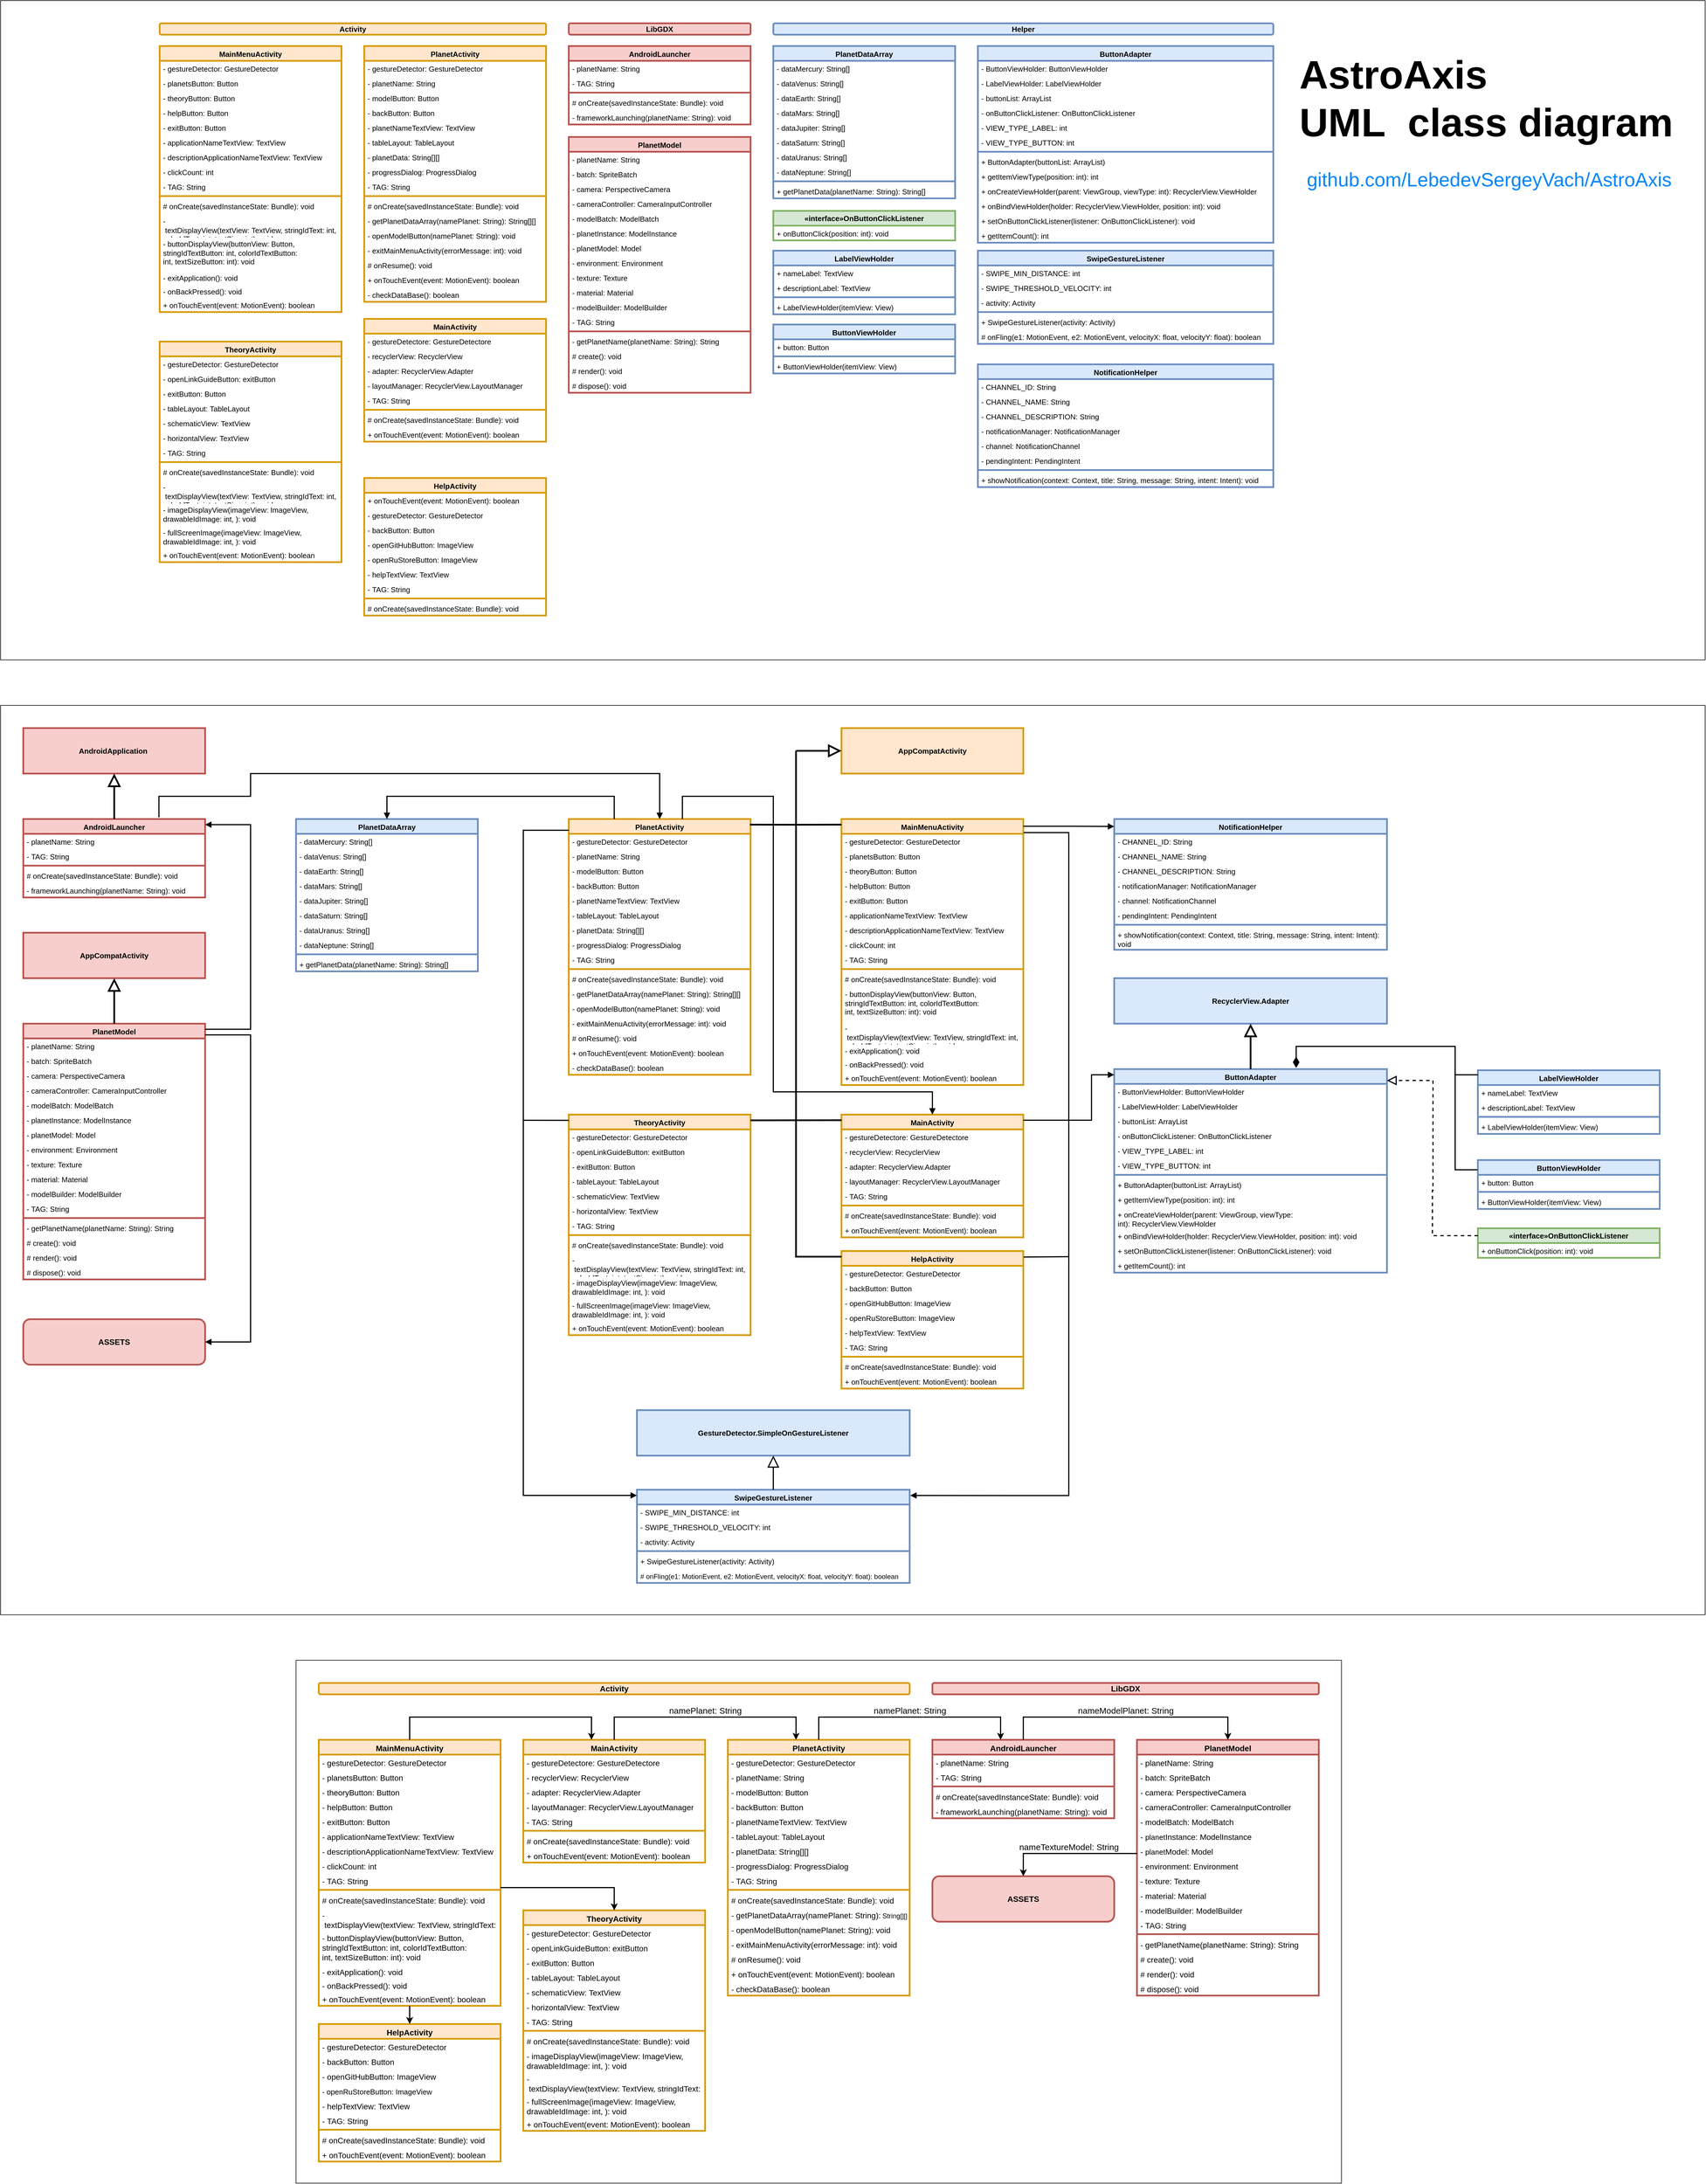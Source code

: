 <mxfile version="24.4.4" type="github">
  <diagram id="C5RBs43oDa-KdzZeNtuy" name="UML class diagram AstroAxis">
    <mxGraphModel dx="3257" dy="1005" grid="1" gridSize="10" guides="1" tooltips="1" connect="1" arrows="1" fold="1" page="0" pageScale="1" pageWidth="1169" pageHeight="827" background="none" math="0" shadow="0">
      <root>
        <mxCell id="WIyWlLk6GJQsqaUBKTNV-0" />
        <mxCell id="WIyWlLk6GJQsqaUBKTNV-1" parent="WIyWlLk6GJQsqaUBKTNV-0" />
        <mxCell id="wE3DvYeg94J3VTKwCbiX-1" value="" style="rounded=0;whiteSpace=wrap;html=1;movable=0;resizable=0;rotatable=0;deletable=0;editable=0;locked=1;connectable=0;" parent="WIyWlLk6GJQsqaUBKTNV-1" vertex="1">
          <mxGeometry x="-1880" y="-400" width="3000" height="1160" as="geometry" />
        </mxCell>
        <mxCell id="BiXEdlDpQSQETtFxcU4u-22" value="MainActivity" style="swimlane;align=center;verticalAlign=top;childLayout=stackLayout;horizontal=1;startSize=26;horizontalStack=0;resizeParent=1;resizeParentMax=0;resizeLast=0;collapsible=1;marginBottom=0;whiteSpace=wrap;html=1;fillColor=#ffe6cc;strokeColor=#d79b00;strokeWidth=3;fontSize=13;" parent="WIyWlLk6GJQsqaUBKTNV-1" vertex="1">
          <mxGeometry x="-1240" y="160" width="320" height="216" as="geometry" />
        </mxCell>
        <mxCell id="BiXEdlDpQSQETtFxcU4u-23" value="- gestureDetectore: GestureDetectore" style="text;strokeColor=none;fillColor=none;align=left;verticalAlign=top;spacingLeft=4;spacingRight=4;overflow=hidden;rotatable=0;points=[[0,0.5],[1,0.5]];portConstraint=eastwest;whiteSpace=wrap;html=1;fontSize=13;" parent="BiXEdlDpQSQETtFxcU4u-22" vertex="1">
          <mxGeometry y="26" width="320" height="26" as="geometry" />
        </mxCell>
        <mxCell id="BiXEdlDpQSQETtFxcU4u-31" value="- recyclerView:&amp;nbsp;RecyclerView" style="text;strokeColor=none;fillColor=none;align=left;verticalAlign=top;spacingLeft=4;spacingRight=4;overflow=hidden;rotatable=0;points=[[0,0.5],[1,0.5]];portConstraint=eastwest;whiteSpace=wrap;html=1;fontSize=13;" parent="BiXEdlDpQSQETtFxcU4u-22" vertex="1">
          <mxGeometry y="52" width="320" height="26" as="geometry" />
        </mxCell>
        <mxCell id="BiXEdlDpQSQETtFxcU4u-32" value="-&amp;nbsp;adapter:&amp;nbsp;RecyclerView.Adapter" style="text;strokeColor=none;fillColor=none;align=left;verticalAlign=top;spacingLeft=4;spacingRight=4;overflow=hidden;rotatable=0;points=[[0,0.5],[1,0.5]];portConstraint=eastwest;whiteSpace=wrap;html=1;fontSize=13;" parent="BiXEdlDpQSQETtFxcU4u-22" vertex="1">
          <mxGeometry y="78" width="320" height="26" as="geometry" />
        </mxCell>
        <mxCell id="BiXEdlDpQSQETtFxcU4u-35" value="-&amp;nbsp;layoutManager:&amp;nbsp;RecyclerView.LayoutManager" style="text;strokeColor=none;fillColor=none;align=left;verticalAlign=top;spacingLeft=4;spacingRight=4;overflow=hidden;rotatable=0;points=[[0,0.5],[1,0.5]];portConstraint=eastwest;whiteSpace=wrap;html=1;fontSize=13;" parent="BiXEdlDpQSQETtFxcU4u-22" vertex="1">
          <mxGeometry y="104" width="320" height="26" as="geometry" />
        </mxCell>
        <mxCell id="BiXEdlDpQSQETtFxcU4u-33" value="-&amp;nbsp;TAG:&amp;nbsp;String" style="text;strokeColor=none;fillColor=none;align=left;verticalAlign=top;spacingLeft=4;spacingRight=4;overflow=hidden;rotatable=0;points=[[0,0.5],[1,0.5]];portConstraint=eastwest;whiteSpace=wrap;html=1;fontSize=13;" parent="BiXEdlDpQSQETtFxcU4u-22" vertex="1">
          <mxGeometry y="130" width="320" height="26" as="geometry" />
        </mxCell>
        <mxCell id="BiXEdlDpQSQETtFxcU4u-24" value="" style="line;strokeWidth=3;fillColor=none;align=left;verticalAlign=middle;spacingTop=-1;spacingLeft=3;spacingRight=3;rotatable=0;labelPosition=right;points=[];portConstraint=eastwest;strokeColor=inherit;fontSize=13;" parent="BiXEdlDpQSQETtFxcU4u-22" vertex="1">
          <mxGeometry y="156" width="320" height="8" as="geometry" />
        </mxCell>
        <mxCell id="BiXEdlDpQSQETtFxcU4u-25" value="# onCreate(savedInstanceState:&amp;nbsp;Bundle): void" style="text;strokeColor=none;fillColor=none;align=left;verticalAlign=top;spacingLeft=4;spacingRight=4;overflow=hidden;rotatable=0;points=[[0,0.5],[1,0.5]];portConstraint=eastwest;whiteSpace=wrap;html=1;fontSize=13;" parent="BiXEdlDpQSQETtFxcU4u-22" vertex="1">
          <mxGeometry y="164" width="320" height="26" as="geometry" />
        </mxCell>
        <mxCell id="BiXEdlDpQSQETtFxcU4u-34" value="+&amp;nbsp;onTouchEvent(event:&amp;nbsp;MotionEvent):&amp;nbsp;boolean" style="text;strokeColor=none;fillColor=none;align=left;verticalAlign=top;spacingLeft=4;spacingRight=4;overflow=hidden;rotatable=0;points=[[0,0.5],[1,0.5]];portConstraint=eastwest;whiteSpace=wrap;html=1;fontSize=13;" parent="BiXEdlDpQSQETtFxcU4u-22" vertex="1">
          <mxGeometry y="190" width="320" height="26" as="geometry" />
        </mxCell>
        <mxCell id="BiXEdlDpQSQETtFxcU4u-36" value="HelpActivity" style="swimlane;align=center;verticalAlign=top;childLayout=stackLayout;horizontal=1;startSize=26;horizontalStack=0;resizeParent=1;resizeParentMax=0;resizeLast=0;collapsible=1;marginBottom=0;whiteSpace=wrap;html=1;fillColor=#ffe6cc;strokeColor=#d79b00;strokeWidth=3;fontSize=13;" parent="WIyWlLk6GJQsqaUBKTNV-1" vertex="1">
          <mxGeometry x="-1240" y="440" width="320" height="242" as="geometry" />
        </mxCell>
        <mxCell id="BiXEdlDpQSQETtFxcU4u-45" value="+&amp;nbsp;onTouchEvent(event:&amp;nbsp;MotionEvent):&amp;nbsp;boolean" style="text;strokeColor=none;fillColor=none;align=left;verticalAlign=top;spacingLeft=4;spacingRight=4;overflow=hidden;rotatable=0;points=[[0,0.5],[1,0.5]];portConstraint=eastwest;whiteSpace=wrap;html=1;fontSize=13;" parent="BiXEdlDpQSQETtFxcU4u-36" vertex="1">
          <mxGeometry y="26" width="320" height="26" as="geometry" />
        </mxCell>
        <mxCell id="BiXEdlDpQSQETtFxcU4u-37" value="-&amp;nbsp;gestureDetector:&amp;nbsp;GestureDetector" style="text;strokeColor=none;fillColor=none;align=left;verticalAlign=top;spacingLeft=4;spacingRight=4;overflow=hidden;rotatable=0;points=[[0,0.5],[1,0.5]];portConstraint=eastwest;whiteSpace=wrap;html=1;strokeWidth=3;fontSize=13;" parent="BiXEdlDpQSQETtFxcU4u-36" vertex="1">
          <mxGeometry y="52" width="320" height="26" as="geometry" />
        </mxCell>
        <mxCell id="BiXEdlDpQSQETtFxcU4u-40" value="- backButton:&amp;nbsp;Button" style="text;strokeColor=none;fillColor=none;align=left;verticalAlign=top;spacingLeft=4;spacingRight=4;overflow=hidden;rotatable=0;points=[[0,0.5],[1,0.5]];portConstraint=eastwest;whiteSpace=wrap;html=1;fontSize=13;" parent="BiXEdlDpQSQETtFxcU4u-36" vertex="1">
          <mxGeometry y="78" width="320" height="26" as="geometry" />
        </mxCell>
        <mxCell id="BiXEdlDpQSQETtFxcU4u-41" value="-&amp;nbsp;openGitHubButton:&amp;nbsp;ImageView" style="text;strokeColor=none;fillColor=none;align=left;verticalAlign=top;spacingLeft=4;spacingRight=4;overflow=hidden;rotatable=0;points=[[0,0.5],[1,0.5]];portConstraint=eastwest;whiteSpace=wrap;html=1;fontSize=13;" parent="BiXEdlDpQSQETtFxcU4u-36" vertex="1">
          <mxGeometry y="104" width="320" height="26" as="geometry" />
        </mxCell>
        <mxCell id="EBVf6lJi3JWOcGzoBoAm-0" value="-&amp;nbsp;openRuStoreButton:&amp;nbsp;ImageView" style="text;strokeColor=none;fillColor=none;align=left;verticalAlign=top;spacingLeft=4;spacingRight=4;overflow=hidden;rotatable=0;points=[[0,0.5],[1,0.5]];portConstraint=eastwest;whiteSpace=wrap;html=1;fontSize=13;" parent="BiXEdlDpQSQETtFxcU4u-36" vertex="1">
          <mxGeometry y="130" width="320" height="26" as="geometry" />
        </mxCell>
        <mxCell id="BiXEdlDpQSQETtFxcU4u-42" value="-&amp;nbsp;helpTextView:&amp;nbsp;TextView" style="text;strokeColor=none;fillColor=none;align=left;verticalAlign=top;spacingLeft=4;spacingRight=4;overflow=hidden;rotatable=0;points=[[0,0.5],[1,0.5]];portConstraint=eastwest;whiteSpace=wrap;html=1;fontSize=13;" parent="BiXEdlDpQSQETtFxcU4u-36" vertex="1">
          <mxGeometry y="156" width="320" height="26" as="geometry" />
        </mxCell>
        <mxCell id="BiXEdlDpQSQETtFxcU4u-43" value="-&amp;nbsp;TAG:&amp;nbsp;String" style="text;strokeColor=none;fillColor=none;align=left;verticalAlign=top;spacingLeft=4;spacingRight=4;overflow=hidden;rotatable=0;points=[[0,0.5],[1,0.5]];portConstraint=eastwest;whiteSpace=wrap;html=1;fontSize=13;" parent="BiXEdlDpQSQETtFxcU4u-36" vertex="1">
          <mxGeometry y="182" width="320" height="26" as="geometry" />
        </mxCell>
        <mxCell id="BiXEdlDpQSQETtFxcU4u-38" value="" style="line;strokeWidth=3;fillColor=none;align=left;verticalAlign=middle;spacingTop=-1;spacingLeft=3;spacingRight=3;rotatable=0;labelPosition=right;points=[];portConstraint=eastwest;strokeColor=inherit;fontSize=13;" parent="BiXEdlDpQSQETtFxcU4u-36" vertex="1">
          <mxGeometry y="208" width="320" height="8" as="geometry" />
        </mxCell>
        <mxCell id="BiXEdlDpQSQETtFxcU4u-44" value="# onCreate(savedInstanceState:&amp;nbsp;Bundle): void" style="text;strokeColor=none;fillColor=none;align=left;verticalAlign=top;spacingLeft=4;spacingRight=4;overflow=hidden;rotatable=0;points=[[0,0.5],[1,0.5]];portConstraint=eastwest;whiteSpace=wrap;html=1;fontSize=13;" parent="BiXEdlDpQSQETtFxcU4u-36" vertex="1">
          <mxGeometry y="216" width="320" height="26" as="geometry" />
        </mxCell>
        <mxCell id="BiXEdlDpQSQETtFxcU4u-46" value="Activity" style="rounded=1;whiteSpace=wrap;html=1;fillColor=#ffe6cc;strokeColor=#d79b00;strokeWidth=3;fontStyle=1;fontSize=13;" parent="WIyWlLk6GJQsqaUBKTNV-1" vertex="1">
          <mxGeometry x="-1600" y="-360" width="680" height="20" as="geometry" />
        </mxCell>
        <mxCell id="BiXEdlDpQSQETtFxcU4u-48" value="MainMenuActivity" style="swimlane;align=center;verticalAlign=top;childLayout=stackLayout;horizontal=1;startSize=26;horizontalStack=0;resizeParent=1;resizeParentMax=0;resizeLast=0;collapsible=1;marginBottom=0;whiteSpace=wrap;html=1;fillColor=#ffe6cc;strokeColor=#d79b00;strokeWidth=3;fontSize=13;" parent="WIyWlLk6GJQsqaUBKTNV-1" vertex="1">
          <mxGeometry x="-1600" y="-320" width="320" height="468" as="geometry" />
        </mxCell>
        <mxCell id="BiXEdlDpQSQETtFxcU4u-49" value="-&amp;nbsp;gestureDetector:&amp;nbsp;GestureDetector" style="text;strokeColor=none;fillColor=none;align=left;verticalAlign=top;spacingLeft=4;spacingRight=4;overflow=hidden;rotatable=0;points=[[0,0.5],[1,0.5]];portConstraint=eastwest;whiteSpace=wrap;html=1;fontSize=13;" parent="BiXEdlDpQSQETtFxcU4u-48" vertex="1">
          <mxGeometry y="26" width="320" height="26" as="geometry" />
        </mxCell>
        <mxCell id="BiXEdlDpQSQETtFxcU4u-50" value="-&amp;nbsp;planetsButton:&amp;nbsp;Button" style="text;strokeColor=none;fillColor=none;align=left;verticalAlign=top;spacingLeft=4;spacingRight=4;overflow=hidden;rotatable=0;points=[[0,0.5],[1,0.5]];portConstraint=eastwest;whiteSpace=wrap;html=1;fontSize=13;" parent="BiXEdlDpQSQETtFxcU4u-48" vertex="1">
          <mxGeometry y="52" width="320" height="26" as="geometry" />
        </mxCell>
        <mxCell id="BiXEdlDpQSQETtFxcU4u-51" value="-&amp;nbsp;theoryButton:&amp;nbsp;Button" style="text;strokeColor=none;fillColor=none;align=left;verticalAlign=top;spacingLeft=4;spacingRight=4;overflow=hidden;rotatable=0;points=[[0,0.5],[1,0.5]];portConstraint=eastwest;whiteSpace=wrap;html=1;fontSize=13;" parent="BiXEdlDpQSQETtFxcU4u-48" vertex="1">
          <mxGeometry y="78" width="320" height="26" as="geometry" />
        </mxCell>
        <mxCell id="BiXEdlDpQSQETtFxcU4u-52" value="-&amp;nbsp;helpButton:&amp;nbsp;Button" style="text;strokeColor=none;fillColor=none;align=left;verticalAlign=top;spacingLeft=4;spacingRight=4;overflow=hidden;rotatable=0;points=[[0,0.5],[1,0.5]];portConstraint=eastwest;whiteSpace=wrap;html=1;fontSize=13;" parent="BiXEdlDpQSQETtFxcU4u-48" vertex="1">
          <mxGeometry y="104" width="320" height="26" as="geometry" />
        </mxCell>
        <mxCell id="BiXEdlDpQSQETtFxcU4u-57" value="-&amp;nbsp;exitButton:&amp;nbsp;Button" style="text;strokeColor=none;fillColor=none;align=left;verticalAlign=top;spacingLeft=4;spacingRight=4;overflow=hidden;rotatable=0;points=[[0,0.5],[1,0.5]];portConstraint=eastwest;whiteSpace=wrap;html=1;fontSize=13;" parent="BiXEdlDpQSQETtFxcU4u-48" vertex="1">
          <mxGeometry y="130" width="320" height="26" as="geometry" />
        </mxCell>
        <mxCell id="BiXEdlDpQSQETtFxcU4u-58" value="-&amp;nbsp;applicationNameTextView:&amp;nbsp;TextView" style="text;strokeColor=none;fillColor=none;align=left;verticalAlign=top;spacingLeft=4;spacingRight=4;overflow=hidden;rotatable=0;points=[[0,0.5],[1,0.5]];portConstraint=eastwest;whiteSpace=wrap;html=1;fontSize=13;" parent="BiXEdlDpQSQETtFxcU4u-48" vertex="1">
          <mxGeometry y="156" width="320" height="26" as="geometry" />
        </mxCell>
        <mxCell id="BiXEdlDpQSQETtFxcU4u-59" value="-&amp;nbsp;descriptionApplicationNameTextView:&amp;nbsp;TextView" style="text;strokeColor=none;fillColor=none;align=left;verticalAlign=top;spacingLeft=4;spacingRight=4;overflow=hidden;rotatable=0;points=[[0,0.5],[1,0.5]];portConstraint=eastwest;whiteSpace=wrap;html=1;fontSize=13;" parent="BiXEdlDpQSQETtFxcU4u-48" vertex="1">
          <mxGeometry y="182" width="320" height="26" as="geometry" />
        </mxCell>
        <mxCell id="BiXEdlDpQSQETtFxcU4u-60" value="-&amp;nbsp;clickCount:&amp;nbsp;int" style="text;strokeColor=none;fillColor=none;align=left;verticalAlign=top;spacingLeft=4;spacingRight=4;overflow=hidden;rotatable=0;points=[[0,0.5],[1,0.5]];portConstraint=eastwest;whiteSpace=wrap;html=1;fontSize=13;" parent="BiXEdlDpQSQETtFxcU4u-48" vertex="1">
          <mxGeometry y="208" width="320" height="26" as="geometry" />
        </mxCell>
        <mxCell id="BiXEdlDpQSQETtFxcU4u-53" value="-&amp;nbsp;TAG:&amp;nbsp;String" style="text;strokeColor=none;fillColor=none;align=left;verticalAlign=top;spacingLeft=4;spacingRight=4;overflow=hidden;rotatable=0;points=[[0,0.5],[1,0.5]];portConstraint=eastwest;whiteSpace=wrap;html=1;fontSize=13;" parent="BiXEdlDpQSQETtFxcU4u-48" vertex="1">
          <mxGeometry y="234" width="320" height="26" as="geometry" />
        </mxCell>
        <mxCell id="BiXEdlDpQSQETtFxcU4u-54" value="" style="line;strokeWidth=3;fillColor=none;align=left;verticalAlign=middle;spacingTop=-1;spacingLeft=3;spacingRight=3;rotatable=0;labelPosition=right;points=[];portConstraint=eastwest;strokeColor=inherit;fontSize=13;" parent="BiXEdlDpQSQETtFxcU4u-48" vertex="1">
          <mxGeometry y="260" width="320" height="8" as="geometry" />
        </mxCell>
        <mxCell id="BiXEdlDpQSQETtFxcU4u-55" value="# onCreate(savedInstanceState:&amp;nbsp;Bundle): void" style="text;strokeColor=none;fillColor=none;align=left;verticalAlign=top;spacingLeft=4;spacingRight=4;overflow=hidden;rotatable=0;points=[[0,0.5],[1,0.5]];portConstraint=eastwest;whiteSpace=wrap;html=1;fontSize=13;" parent="BiXEdlDpQSQETtFxcU4u-48" vertex="1">
          <mxGeometry y="268" width="320" height="26" as="geometry" />
        </mxCell>
        <mxCell id="3Ckr5GDmE6p-mgJbA2MG-25" value="-&amp;nbsp;textDisplayView(textView:&amp;nbsp;TextView,&amp;nbsp;stringIdText:&amp;nbsp;int,&amp;nbsp;&lt;div style=&quot;font-size: 13px;&quot;&gt;colorIdText: int,&amp;nbsp;textSize: int): void&lt;/div&gt;" style="text;strokeColor=none;fillColor=none;align=left;verticalAlign=top;spacingLeft=4;spacingRight=4;overflow=hidden;rotatable=0;points=[[0,0.5],[1,0.5]];portConstraint=eastwest;whiteSpace=wrap;html=1;fontSize=13;" vertex="1" parent="BiXEdlDpQSQETtFxcU4u-48">
          <mxGeometry y="294" width="320" height="40" as="geometry" />
        </mxCell>
        <mxCell id="3Ckr5GDmE6p-mgJbA2MG-28" value="-&amp;nbsp;buttonDisplayView(buttonView:&amp;nbsp;Button,&amp;nbsp;&lt;div&gt;stringIdTextButton:&amp;nbsp;int,&amp;nbsp;colorIdTextButton: int,&amp;nbsp;textSizeButton: int): void&lt;br&gt;&lt;/div&gt;" style="text;strokeColor=none;fillColor=none;align=left;verticalAlign=top;spacingLeft=4;spacingRight=4;overflow=hidden;rotatable=0;points=[[0,0.5],[1,0.5]];portConstraint=eastwest;whiteSpace=wrap;html=1;fontSize=13;" vertex="1" parent="BiXEdlDpQSQETtFxcU4u-48">
          <mxGeometry y="334" width="320" height="60" as="geometry" />
        </mxCell>
        <mxCell id="BiXEdlDpQSQETtFxcU4u-61" value="-&amp;nbsp;exitApplication(): void" style="text;strokeColor=none;fillColor=none;align=left;verticalAlign=top;spacingLeft=4;spacingRight=4;overflow=hidden;rotatable=0;points=[[0,0.5],[1,0.5]];portConstraint=eastwest;whiteSpace=wrap;html=1;fontSize=13;" parent="BiXEdlDpQSQETtFxcU4u-48" vertex="1">
          <mxGeometry y="394" width="320" height="24" as="geometry" />
        </mxCell>
        <mxCell id="BiXEdlDpQSQETtFxcU4u-62" value="-&amp;nbsp;onBackPressed(): void" style="text;strokeColor=none;fillColor=none;align=left;verticalAlign=top;spacingLeft=4;spacingRight=4;overflow=hidden;rotatable=0;points=[[0,0.5],[1,0.5]];portConstraint=eastwest;whiteSpace=wrap;html=1;fontSize=13;" parent="BiXEdlDpQSQETtFxcU4u-48" vertex="1">
          <mxGeometry y="418" width="320" height="24" as="geometry" />
        </mxCell>
        <mxCell id="BiXEdlDpQSQETtFxcU4u-56" value="+&amp;nbsp;onTouchEvent(event:&amp;nbsp;MotionEvent):&amp;nbsp;boolean" style="text;strokeColor=none;fillColor=none;align=left;verticalAlign=top;spacingLeft=4;spacingRight=4;overflow=hidden;rotatable=0;points=[[0,0.5],[1,0.5]];portConstraint=eastwest;whiteSpace=wrap;html=1;fontSize=13;" parent="BiXEdlDpQSQETtFxcU4u-48" vertex="1">
          <mxGeometry y="442" width="320" height="26" as="geometry" />
        </mxCell>
        <mxCell id="BiXEdlDpQSQETtFxcU4u-64" value="PlanetActivity" style="swimlane;align=center;verticalAlign=top;childLayout=stackLayout;horizontal=1;startSize=26;horizontalStack=0;resizeParent=1;resizeParentMax=0;resizeLast=0;collapsible=1;marginBottom=0;whiteSpace=wrap;html=1;fillColor=#ffe6cc;strokeColor=#d79b00;strokeWidth=3;fontSize=13;" parent="WIyWlLk6GJQsqaUBKTNV-1" vertex="1">
          <mxGeometry x="-1240" y="-320" width="320" height="450" as="geometry" />
        </mxCell>
        <mxCell id="BiXEdlDpQSQETtFxcU4u-65" value="-&amp;nbsp;gestureDetector:&amp;nbsp;GestureDetector" style="text;strokeColor=none;fillColor=none;align=left;verticalAlign=top;spacingLeft=4;spacingRight=4;overflow=hidden;rotatable=0;points=[[0,0.5],[1,0.5]];portConstraint=eastwest;whiteSpace=wrap;html=1;fontSize=13;" parent="BiXEdlDpQSQETtFxcU4u-64" vertex="1">
          <mxGeometry y="26" width="320" height="26" as="geometry" />
        </mxCell>
        <mxCell id="BiXEdlDpQSQETtFxcU4u-66" value="-&amp;nbsp;planetName:&amp;nbsp;String" style="text;strokeColor=none;fillColor=none;align=left;verticalAlign=top;spacingLeft=4;spacingRight=4;overflow=hidden;rotatable=0;points=[[0,0.5],[1,0.5]];portConstraint=eastwest;whiteSpace=wrap;html=1;fontSize=13;" parent="BiXEdlDpQSQETtFxcU4u-64" vertex="1">
          <mxGeometry y="52" width="320" height="26" as="geometry" />
        </mxCell>
        <mxCell id="BiXEdlDpQSQETtFxcU4u-67" value="-&amp;nbsp;modelButton:&amp;nbsp;Button" style="text;strokeColor=none;fillColor=none;align=left;verticalAlign=top;spacingLeft=4;spacingRight=4;overflow=hidden;rotatable=0;points=[[0,0.5],[1,0.5]];portConstraint=eastwest;whiteSpace=wrap;html=1;fontSize=13;" parent="BiXEdlDpQSQETtFxcU4u-64" vertex="1">
          <mxGeometry y="78" width="320" height="26" as="geometry" />
        </mxCell>
        <mxCell id="BiXEdlDpQSQETtFxcU4u-68" value="-&amp;nbsp;backButton:&amp;nbsp;Button" style="text;strokeColor=none;fillColor=none;align=left;verticalAlign=top;spacingLeft=4;spacingRight=4;overflow=hidden;rotatable=0;points=[[0,0.5],[1,0.5]];portConstraint=eastwest;whiteSpace=wrap;html=1;fontSize=13;" parent="BiXEdlDpQSQETtFxcU4u-64" vertex="1">
          <mxGeometry y="104" width="320" height="26" as="geometry" />
        </mxCell>
        <mxCell id="BiXEdlDpQSQETtFxcU4u-75" value="-&amp;nbsp;planetNameTextView:&amp;nbsp;TextView" style="text;strokeColor=none;fillColor=none;align=left;verticalAlign=top;spacingLeft=4;spacingRight=4;overflow=hidden;rotatable=0;points=[[0,0.5],[1,0.5]];portConstraint=eastwest;whiteSpace=wrap;html=1;fontSize=13;" parent="BiXEdlDpQSQETtFxcU4u-64" vertex="1">
          <mxGeometry y="130" width="320" height="26" as="geometry" />
        </mxCell>
        <mxCell id="BiXEdlDpQSQETtFxcU4u-76" value="-&amp;nbsp;tableLayout:&amp;nbsp;TableLayout" style="text;strokeColor=none;fillColor=none;align=left;verticalAlign=top;spacingLeft=4;spacingRight=4;overflow=hidden;rotatable=0;points=[[0,0.5],[1,0.5]];portConstraint=eastwest;whiteSpace=wrap;html=1;fontSize=13;" parent="BiXEdlDpQSQETtFxcU4u-64" vertex="1">
          <mxGeometry y="156" width="320" height="26" as="geometry" />
        </mxCell>
        <mxCell id="BiXEdlDpQSQETtFxcU4u-77" value="-&amp;nbsp;planetData:&amp;nbsp;String[][]" style="text;strokeColor=none;fillColor=none;align=left;verticalAlign=top;spacingLeft=4;spacingRight=4;overflow=hidden;rotatable=0;points=[[0,0.5],[1,0.5]];portConstraint=eastwest;whiteSpace=wrap;html=1;fontSize=13;" parent="BiXEdlDpQSQETtFxcU4u-64" vertex="1">
          <mxGeometry y="182" width="320" height="26" as="geometry" />
        </mxCell>
        <mxCell id="BiXEdlDpQSQETtFxcU4u-73" value="-&amp;nbsp;progressDialog:&amp;nbsp;ProgressDialog" style="text;strokeColor=none;fillColor=none;align=left;verticalAlign=top;spacingLeft=4;spacingRight=4;overflow=hidden;rotatable=0;points=[[0,0.5],[1,0.5]];portConstraint=eastwest;whiteSpace=wrap;html=1;fontSize=13;" parent="BiXEdlDpQSQETtFxcU4u-64" vertex="1">
          <mxGeometry y="208" width="320" height="26" as="geometry" />
        </mxCell>
        <mxCell id="BiXEdlDpQSQETtFxcU4u-69" value="-&amp;nbsp;TAG:&amp;nbsp;String" style="text;strokeColor=none;fillColor=none;align=left;verticalAlign=top;spacingLeft=4;spacingRight=4;overflow=hidden;rotatable=0;points=[[0,0.5],[1,0.5]];portConstraint=eastwest;whiteSpace=wrap;html=1;fontSize=13;" parent="BiXEdlDpQSQETtFxcU4u-64" vertex="1">
          <mxGeometry y="234" width="320" height="26" as="geometry" />
        </mxCell>
        <mxCell id="BiXEdlDpQSQETtFxcU4u-70" value="" style="line;strokeWidth=3;fillColor=none;align=left;verticalAlign=middle;spacingTop=-1;spacingLeft=3;spacingRight=3;rotatable=0;labelPosition=right;points=[];portConstraint=eastwest;strokeColor=inherit;fontSize=13;" parent="BiXEdlDpQSQETtFxcU4u-64" vertex="1">
          <mxGeometry y="260" width="320" height="8" as="geometry" />
        </mxCell>
        <mxCell id="BiXEdlDpQSQETtFxcU4u-71" value="# onCreate(savedInstanceState:&amp;nbsp;Bundle): void" style="text;strokeColor=none;fillColor=none;align=left;verticalAlign=top;spacingLeft=4;spacingRight=4;overflow=hidden;rotatable=0;points=[[0,0.5],[1,0.5]];portConstraint=eastwest;whiteSpace=wrap;html=1;fontSize=13;" parent="BiXEdlDpQSQETtFxcU4u-64" vertex="1">
          <mxGeometry y="268" width="320" height="26" as="geometry" />
        </mxCell>
        <mxCell id="BiXEdlDpQSQETtFxcU4u-78" value="-&amp;nbsp;getPlanetDataArray(namePlanet:&amp;nbsp;String):&amp;nbsp;String[][]" style="text;strokeColor=none;fillColor=none;align=left;verticalAlign=top;spacingLeft=4;spacingRight=4;overflow=hidden;rotatable=0;points=[[0,0.5],[1,0.5]];portConstraint=eastwest;whiteSpace=wrap;html=1;fontSize=13;" parent="BiXEdlDpQSQETtFxcU4u-64" vertex="1">
          <mxGeometry y="294" width="320" height="26" as="geometry" />
        </mxCell>
        <mxCell id="BiXEdlDpQSQETtFxcU4u-81" value="-&amp;nbsp;openModelButton(namePlanet:&amp;nbsp;String):&amp;nbsp;void" style="text;strokeColor=none;fillColor=none;align=left;verticalAlign=top;spacingLeft=4;spacingRight=4;overflow=hidden;rotatable=0;points=[[0,0.5],[1,0.5]];portConstraint=eastwest;whiteSpace=wrap;html=1;fontSize=13;" parent="BiXEdlDpQSQETtFxcU4u-64" vertex="1">
          <mxGeometry y="320" width="320" height="26" as="geometry" />
        </mxCell>
        <mxCell id="BiXEdlDpQSQETtFxcU4u-82" value="-&amp;nbsp;exitMainMenuActivity(errorMessage:&amp;nbsp;int):&amp;nbsp;void" style="text;strokeColor=none;fillColor=none;align=left;verticalAlign=top;spacingLeft=4;spacingRight=4;overflow=hidden;rotatable=0;points=[[0,0.5],[1,0.5]];portConstraint=eastwest;whiteSpace=wrap;html=1;fontSize=13;" parent="BiXEdlDpQSQETtFxcU4u-64" vertex="1">
          <mxGeometry y="346" width="320" height="26" as="geometry" />
        </mxCell>
        <mxCell id="BiXEdlDpQSQETtFxcU4u-83" value="#&amp;nbsp;onResume():&amp;nbsp;void" style="text;strokeColor=none;fillColor=none;align=left;verticalAlign=top;spacingLeft=4;spacingRight=4;overflow=hidden;rotatable=0;points=[[0,0.5],[1,0.5]];portConstraint=eastwest;whiteSpace=wrap;html=1;fontSize=13;" parent="BiXEdlDpQSQETtFxcU4u-64" vertex="1">
          <mxGeometry y="372" width="320" height="26" as="geometry" />
        </mxCell>
        <mxCell id="BiXEdlDpQSQETtFxcU4u-72" value="+&amp;nbsp;onTouchEvent(event:&amp;nbsp;MotionEvent):&amp;nbsp;boolean" style="text;strokeColor=none;fillColor=none;align=left;verticalAlign=top;spacingLeft=4;spacingRight=4;overflow=hidden;rotatable=0;points=[[0,0.5],[1,0.5]];portConstraint=eastwest;whiteSpace=wrap;html=1;fontSize=13;" parent="BiXEdlDpQSQETtFxcU4u-64" vertex="1">
          <mxGeometry y="398" width="320" height="26" as="geometry" />
        </mxCell>
        <mxCell id="BiXEdlDpQSQETtFxcU4u-84" value="-&amp;nbsp;checkDataBase():&amp;nbsp;boolean" style="text;strokeColor=none;fillColor=none;align=left;verticalAlign=top;spacingLeft=4;spacingRight=4;overflow=hidden;rotatable=0;points=[[0,0.5],[1,0.5]];portConstraint=eastwest;whiteSpace=wrap;html=1;fontSize=13;" parent="BiXEdlDpQSQETtFxcU4u-64" vertex="1">
          <mxGeometry y="424" width="320" height="26" as="geometry" />
        </mxCell>
        <mxCell id="BiXEdlDpQSQETtFxcU4u-85" value="TheoryActivity" style="swimlane;align=center;verticalAlign=top;childLayout=stackLayout;horizontal=1;startSize=26;horizontalStack=0;resizeParent=1;resizeParentMax=0;resizeLast=0;collapsible=1;marginBottom=0;whiteSpace=wrap;html=1;fillColor=#ffe6cc;strokeColor=#d79b00;strokeWidth=3;fontSize=13;" parent="WIyWlLk6GJQsqaUBKTNV-1" vertex="1">
          <mxGeometry x="-1600" y="200" width="320" height="388" as="geometry" />
        </mxCell>
        <mxCell id="BiXEdlDpQSQETtFxcU4u-86" value="-&amp;nbsp;gestureDetector:&amp;nbsp;GestureDetector" style="text;strokeColor=none;fillColor=none;align=left;verticalAlign=top;spacingLeft=4;spacingRight=4;overflow=hidden;rotatable=0;points=[[0,0.5],[1,0.5]];portConstraint=eastwest;whiteSpace=wrap;html=1;fontSize=13;" parent="BiXEdlDpQSQETtFxcU4u-85" vertex="1">
          <mxGeometry y="26" width="320" height="26" as="geometry" />
        </mxCell>
        <mxCell id="BiXEdlDpQSQETtFxcU4u-87" value="-&amp;nbsp;openLinkGuideButton:&amp;nbsp;exitButton" style="text;strokeColor=none;fillColor=none;align=left;verticalAlign=top;spacingLeft=4;spacingRight=4;overflow=hidden;rotatable=0;points=[[0,0.5],[1,0.5]];portConstraint=eastwest;whiteSpace=wrap;html=1;fontSize=13;" parent="BiXEdlDpQSQETtFxcU4u-85" vertex="1">
          <mxGeometry y="52" width="320" height="26" as="geometry" />
        </mxCell>
        <mxCell id="BiXEdlDpQSQETtFxcU4u-88" value="-&amp;nbsp;exitButton:&amp;nbsp;Button" style="text;strokeColor=none;fillColor=none;align=left;verticalAlign=top;spacingLeft=4;spacingRight=4;overflow=hidden;rotatable=0;points=[[0,0.5],[1,0.5]];portConstraint=eastwest;whiteSpace=wrap;html=1;fontSize=13;" parent="BiXEdlDpQSQETtFxcU4u-85" vertex="1">
          <mxGeometry y="78" width="320" height="26" as="geometry" />
        </mxCell>
        <mxCell id="BiXEdlDpQSQETtFxcU4u-89" value="-&amp;nbsp;tableLayout:&amp;nbsp;TableLayout" style="text;strokeColor=none;fillColor=none;align=left;verticalAlign=top;spacingLeft=4;spacingRight=4;overflow=hidden;rotatable=0;points=[[0,0.5],[1,0.5]];portConstraint=eastwest;whiteSpace=wrap;html=1;fontSize=13;" parent="BiXEdlDpQSQETtFxcU4u-85" vertex="1">
          <mxGeometry y="104" width="320" height="26" as="geometry" />
        </mxCell>
        <mxCell id="BiXEdlDpQSQETtFxcU4u-94" value="-&amp;nbsp;schematicView:&amp;nbsp;TextView" style="text;strokeColor=none;fillColor=none;align=left;verticalAlign=top;spacingLeft=4;spacingRight=4;overflow=hidden;rotatable=0;points=[[0,0.5],[1,0.5]];portConstraint=eastwest;whiteSpace=wrap;html=1;fontSize=13;" parent="BiXEdlDpQSQETtFxcU4u-85" vertex="1">
          <mxGeometry y="130" width="320" height="26" as="geometry" />
        </mxCell>
        <mxCell id="BiXEdlDpQSQETtFxcU4u-95" value="-&amp;nbsp;horizontalView:&amp;nbsp;TextView" style="text;strokeColor=none;fillColor=none;align=left;verticalAlign=top;spacingLeft=4;spacingRight=4;overflow=hidden;rotatable=0;points=[[0,0.5],[1,0.5]];portConstraint=eastwest;whiteSpace=wrap;html=1;fontSize=13;" parent="BiXEdlDpQSQETtFxcU4u-85" vertex="1">
          <mxGeometry y="156" width="320" height="26" as="geometry" />
        </mxCell>
        <mxCell id="BiXEdlDpQSQETtFxcU4u-90" value="-&amp;nbsp;TAG:&amp;nbsp;String" style="text;strokeColor=none;fillColor=none;align=left;verticalAlign=top;spacingLeft=4;spacingRight=4;overflow=hidden;rotatable=0;points=[[0,0.5],[1,0.5]];portConstraint=eastwest;whiteSpace=wrap;html=1;fontSize=13;" parent="BiXEdlDpQSQETtFxcU4u-85" vertex="1">
          <mxGeometry y="182" width="320" height="26" as="geometry" />
        </mxCell>
        <mxCell id="BiXEdlDpQSQETtFxcU4u-91" value="" style="line;strokeWidth=3;fillColor=none;align=left;verticalAlign=middle;spacingTop=-1;spacingLeft=3;spacingRight=3;rotatable=0;labelPosition=right;points=[];portConstraint=eastwest;strokeColor=inherit;fontSize=13;" parent="BiXEdlDpQSQETtFxcU4u-85" vertex="1">
          <mxGeometry y="208" width="320" height="8" as="geometry" />
        </mxCell>
        <mxCell id="BiXEdlDpQSQETtFxcU4u-92" value="# onCreate(savedInstanceState:&amp;nbsp;Bundle): void" style="text;strokeColor=none;fillColor=none;align=left;verticalAlign=top;spacingLeft=4;spacingRight=4;overflow=hidden;rotatable=0;points=[[0,0.5],[1,0.5]];portConstraint=eastwest;whiteSpace=wrap;html=1;fontSize=13;" parent="BiXEdlDpQSQETtFxcU4u-85" vertex="1">
          <mxGeometry y="216" width="320" height="26" as="geometry" />
        </mxCell>
        <mxCell id="3Ckr5GDmE6p-mgJbA2MG-0" value="-&amp;nbsp;textDisplayView(textView:&amp;nbsp;TextView,&amp;nbsp;stringIdText:&amp;nbsp;int,&amp;nbsp;&lt;div style=&quot;font-size: 13px;&quot;&gt;colorIdText: int,&amp;nbsp;textSize: int): void&lt;/div&gt;" style="text;strokeColor=none;fillColor=none;align=left;verticalAlign=top;spacingLeft=4;spacingRight=4;overflow=hidden;rotatable=0;points=[[0,0.5],[1,0.5]];portConstraint=eastwest;whiteSpace=wrap;html=1;fontSize=13;" vertex="1" parent="BiXEdlDpQSQETtFxcU4u-85">
          <mxGeometry y="242" width="320" height="40" as="geometry" />
        </mxCell>
        <mxCell id="3Ckr5GDmE6p-mgJbA2MG-2" value="-&amp;nbsp;imageDisplayView(imageView:&amp;nbsp;ImageView,&amp;nbsp;&lt;div style=&quot;font-size: 13px;&quot;&gt;drawableIdImage:&amp;nbsp;int,&amp;nbsp;): void&lt;/div&gt;" style="text;strokeColor=none;fillColor=none;align=left;verticalAlign=top;spacingLeft=4;spacingRight=4;overflow=hidden;rotatable=0;points=[[0,0.5],[1,0.5]];portConstraint=eastwest;whiteSpace=wrap;html=1;fontSize=13;" vertex="1" parent="BiXEdlDpQSQETtFxcU4u-85">
          <mxGeometry y="282" width="320" height="40" as="geometry" />
        </mxCell>
        <mxCell id="3Ckr5GDmE6p-mgJbA2MG-20" value="-&amp;nbsp;fullScreenImage(imageView:&amp;nbsp;ImageView,&amp;nbsp;&lt;br&gt;drawableIdImage:&amp;nbsp;int,&amp;nbsp;): void" style="text;strokeColor=none;fillColor=none;align=left;verticalAlign=top;spacingLeft=4;spacingRight=4;overflow=hidden;rotatable=0;points=[[0,0.5],[1,0.5]];portConstraint=eastwest;whiteSpace=wrap;html=1;fontSize=13;" vertex="1" parent="BiXEdlDpQSQETtFxcU4u-85">
          <mxGeometry y="322" width="320" height="40" as="geometry" />
        </mxCell>
        <mxCell id="BiXEdlDpQSQETtFxcU4u-93" value="+&amp;nbsp;onTouchEvent(event:&amp;nbsp;MotionEvent):&amp;nbsp;boolean" style="text;strokeColor=none;fillColor=none;align=left;verticalAlign=top;spacingLeft=4;spacingRight=4;overflow=hidden;rotatable=0;points=[[0,0.5],[1,0.5]];portConstraint=eastwest;whiteSpace=wrap;html=1;fontSize=13;" parent="BiXEdlDpQSQETtFxcU4u-85" vertex="1">
          <mxGeometry y="362" width="320" height="26" as="geometry" />
        </mxCell>
        <mxCell id="BiXEdlDpQSQETtFxcU4u-96" value="LibGDX" style="rounded=1;whiteSpace=wrap;html=1;fillColor=#f8cecc;strokeColor=#b85450;strokeWidth=3;fontStyle=1;fontSize=13;" parent="WIyWlLk6GJQsqaUBKTNV-1" vertex="1">
          <mxGeometry x="-880" y="-360" width="320" height="20" as="geometry" />
        </mxCell>
        <mxCell id="BiXEdlDpQSQETtFxcU4u-97" value="AndroidLauncher" style="swimlane;align=center;verticalAlign=top;childLayout=stackLayout;horizontal=1;startSize=26;horizontalStack=0;resizeParent=1;resizeParentMax=0;resizeLast=0;collapsible=1;marginBottom=0;whiteSpace=wrap;html=1;fillColor=#f8cecc;strokeColor=#b85450;strokeWidth=3;fontSize=13;" parent="WIyWlLk6GJQsqaUBKTNV-1" vertex="1">
          <mxGeometry x="-880" y="-320" width="320" height="138" as="geometry" />
        </mxCell>
        <mxCell id="BiXEdlDpQSQETtFxcU4u-98" value="-&amp;nbsp;planetName:&amp;nbsp;String" style="text;strokeColor=none;fillColor=none;align=left;verticalAlign=top;spacingLeft=4;spacingRight=4;overflow=hidden;rotatable=0;points=[[0,0.5],[1,0.5]];portConstraint=eastwest;whiteSpace=wrap;html=1;fontSize=13;" parent="BiXEdlDpQSQETtFxcU4u-97" vertex="1">
          <mxGeometry y="26" width="320" height="26" as="geometry" />
        </mxCell>
        <mxCell id="BiXEdlDpQSQETtFxcU4u-102" value="-&amp;nbsp;TAG:&amp;nbsp;String" style="text;strokeColor=none;fillColor=none;align=left;verticalAlign=top;spacingLeft=4;spacingRight=4;overflow=hidden;rotatable=0;points=[[0,0.5],[1,0.5]];portConstraint=eastwest;whiteSpace=wrap;html=1;fontSize=13;" parent="BiXEdlDpQSQETtFxcU4u-97" vertex="1">
          <mxGeometry y="52" width="320" height="26" as="geometry" />
        </mxCell>
        <mxCell id="BiXEdlDpQSQETtFxcU4u-103" value="" style="line;strokeWidth=3;fillColor=none;align=left;verticalAlign=middle;spacingTop=-1;spacingLeft=3;spacingRight=3;rotatable=0;labelPosition=right;points=[];portConstraint=eastwest;strokeColor=inherit;fontSize=13;" parent="BiXEdlDpQSQETtFxcU4u-97" vertex="1">
          <mxGeometry y="78" width="320" height="8" as="geometry" />
        </mxCell>
        <mxCell id="BiXEdlDpQSQETtFxcU4u-104" value="# onCreate(savedInstanceState:&amp;nbsp;Bundle): void" style="text;strokeColor=none;fillColor=none;align=left;verticalAlign=top;spacingLeft=4;spacingRight=4;overflow=hidden;rotatable=0;points=[[0,0.5],[1,0.5]];portConstraint=eastwest;whiteSpace=wrap;html=1;fontSize=13;" parent="BiXEdlDpQSQETtFxcU4u-97" vertex="1">
          <mxGeometry y="86" width="320" height="26" as="geometry" />
        </mxCell>
        <mxCell id="BiXEdlDpQSQETtFxcU4u-105" value="- frameworkLaunching(planetName:&amp;nbsp;String):&amp;nbsp;void" style="text;strokeColor=none;fillColor=none;align=left;verticalAlign=top;spacingLeft=4;spacingRight=4;overflow=hidden;rotatable=0;points=[[0,0.5],[1,0.5]];portConstraint=eastwest;whiteSpace=wrap;html=1;fontSize=13;" parent="BiXEdlDpQSQETtFxcU4u-97" vertex="1">
          <mxGeometry y="112" width="320" height="26" as="geometry" />
        </mxCell>
        <mxCell id="BiXEdlDpQSQETtFxcU4u-117" value="PlanetModel" style="swimlane;align=center;verticalAlign=top;childLayout=stackLayout;horizontal=1;startSize=26;horizontalStack=0;resizeParent=1;resizeParentMax=0;resizeLast=0;collapsible=1;marginBottom=0;whiteSpace=wrap;html=1;fillColor=#f8cecc;strokeColor=#b85450;strokeWidth=3;fontSize=13;" parent="WIyWlLk6GJQsqaUBKTNV-1" vertex="1">
          <mxGeometry x="-880" y="-160" width="320" height="450" as="geometry" />
        </mxCell>
        <mxCell id="BiXEdlDpQSQETtFxcU4u-134" value="-&amp;nbsp;planetName:&amp;nbsp;String" style="text;strokeColor=none;fillColor=none;align=left;verticalAlign=top;spacingLeft=4;spacingRight=4;overflow=hidden;rotatable=0;points=[[0,0.5],[1,0.5]];portConstraint=eastwest;whiteSpace=wrap;html=1;fontSize=13;" parent="BiXEdlDpQSQETtFxcU4u-117" vertex="1">
          <mxGeometry y="26" width="320" height="26" as="geometry" />
        </mxCell>
        <mxCell id="BiXEdlDpQSQETtFxcU4u-135" value="-&amp;nbsp;batch:&amp;nbsp;SpriteBatch" style="text;strokeColor=none;fillColor=none;align=left;verticalAlign=top;spacingLeft=4;spacingRight=4;overflow=hidden;rotatable=0;points=[[0,0.5],[1,0.5]];portConstraint=eastwest;whiteSpace=wrap;html=1;fontSize=13;" parent="BiXEdlDpQSQETtFxcU4u-117" vertex="1">
          <mxGeometry y="52" width="320" height="26" as="geometry" />
        </mxCell>
        <mxCell id="BiXEdlDpQSQETtFxcU4u-118" value="-&amp;nbsp;camera:&amp;nbsp;PerspectiveCamera" style="text;strokeColor=none;fillColor=none;align=left;verticalAlign=top;spacingLeft=4;spacingRight=4;overflow=hidden;rotatable=0;points=[[0,0.5],[1,0.5]];portConstraint=eastwest;whiteSpace=wrap;html=1;fontSize=13;" parent="BiXEdlDpQSQETtFxcU4u-117" vertex="1">
          <mxGeometry y="78" width="320" height="26" as="geometry" />
        </mxCell>
        <mxCell id="BiXEdlDpQSQETtFxcU4u-119" value="-&amp;nbsp;cameraController:&amp;nbsp;CameraInputController" style="text;strokeColor=none;fillColor=none;align=left;verticalAlign=top;spacingLeft=4;spacingRight=4;overflow=hidden;rotatable=0;points=[[0,0.5],[1,0.5]];portConstraint=eastwest;whiteSpace=wrap;html=1;fontSize=13;" parent="BiXEdlDpQSQETtFxcU4u-117" vertex="1">
          <mxGeometry y="104" width="320" height="26" as="geometry" />
        </mxCell>
        <mxCell id="BiXEdlDpQSQETtFxcU4u-120" value="-&amp;nbsp;modelBatch:&amp;nbsp;ModelBatch" style="text;strokeColor=none;fillColor=none;align=left;verticalAlign=top;spacingLeft=4;spacingRight=4;overflow=hidden;rotatable=0;points=[[0,0.5],[1,0.5]];portConstraint=eastwest;whiteSpace=wrap;html=1;fontSize=13;" parent="BiXEdlDpQSQETtFxcU4u-117" vertex="1">
          <mxGeometry y="130" width="320" height="26" as="geometry" />
        </mxCell>
        <mxCell id="BiXEdlDpQSQETtFxcU4u-121" value="- planetInstance:&amp;nbsp;ModelInstance" style="text;strokeColor=none;fillColor=none;align=left;verticalAlign=top;spacingLeft=4;spacingRight=4;overflow=hidden;rotatable=0;points=[[0,0.5],[1,0.5]];portConstraint=eastwest;whiteSpace=wrap;html=1;fontSize=13;" parent="BiXEdlDpQSQETtFxcU4u-117" vertex="1">
          <mxGeometry y="156" width="320" height="26" as="geometry" />
        </mxCell>
        <mxCell id="BiXEdlDpQSQETtFxcU4u-122" value="- planetModel:&amp;nbsp;Model" style="text;strokeColor=none;fillColor=none;align=left;verticalAlign=top;spacingLeft=4;spacingRight=4;overflow=hidden;rotatable=0;points=[[0,0.5],[1,0.5]];portConstraint=eastwest;whiteSpace=wrap;html=1;fontSize=13;" parent="BiXEdlDpQSQETtFxcU4u-117" vertex="1">
          <mxGeometry y="182" width="320" height="26" as="geometry" />
        </mxCell>
        <mxCell id="BiXEdlDpQSQETtFxcU4u-123" value="-&amp;nbsp;environment:&amp;nbsp;Environment" style="text;strokeColor=none;fillColor=none;align=left;verticalAlign=top;spacingLeft=4;spacingRight=4;overflow=hidden;rotatable=0;points=[[0,0.5],[1,0.5]];portConstraint=eastwest;whiteSpace=wrap;html=1;fontSize=13;" parent="BiXEdlDpQSQETtFxcU4u-117" vertex="1">
          <mxGeometry y="208" width="320" height="26" as="geometry" />
        </mxCell>
        <mxCell id="BiXEdlDpQSQETtFxcU4u-124" value="-&amp;nbsp;texture:&amp;nbsp;Texture" style="text;strokeColor=none;fillColor=none;align=left;verticalAlign=top;spacingLeft=4;spacingRight=4;overflow=hidden;rotatable=0;points=[[0,0.5],[1,0.5]];portConstraint=eastwest;whiteSpace=wrap;html=1;fontSize=13;" parent="BiXEdlDpQSQETtFxcU4u-117" vertex="1">
          <mxGeometry y="234" width="320" height="26" as="geometry" />
        </mxCell>
        <mxCell id="BiXEdlDpQSQETtFxcU4u-125" value="-&amp;nbsp;material:&amp;nbsp;Material" style="text;strokeColor=none;fillColor=none;align=left;verticalAlign=top;spacingLeft=4;spacingRight=4;overflow=hidden;rotatable=0;points=[[0,0.5],[1,0.5]];portConstraint=eastwest;whiteSpace=wrap;html=1;fontSize=13;" parent="BiXEdlDpQSQETtFxcU4u-117" vertex="1">
          <mxGeometry y="260" width="320" height="26" as="geometry" />
        </mxCell>
        <mxCell id="BiXEdlDpQSQETtFxcU4u-126" value="-&amp;nbsp;modelBuilder:&amp;nbsp;ModelBuilder" style="text;strokeColor=none;fillColor=none;align=left;verticalAlign=top;spacingLeft=4;spacingRight=4;overflow=hidden;rotatable=0;points=[[0,0.5],[1,0.5]];portConstraint=eastwest;whiteSpace=wrap;html=1;fontSize=13;" parent="BiXEdlDpQSQETtFxcU4u-117" vertex="1">
          <mxGeometry y="286" width="320" height="26" as="geometry" />
        </mxCell>
        <mxCell id="BiXEdlDpQSQETtFxcU4u-127" value="-&amp;nbsp;TAG:&amp;nbsp;String" style="text;strokeColor=none;fillColor=none;align=left;verticalAlign=top;spacingLeft=4;spacingRight=4;overflow=hidden;rotatable=0;points=[[0,0.5],[1,0.5]];portConstraint=eastwest;whiteSpace=wrap;html=1;fontSize=13;" parent="BiXEdlDpQSQETtFxcU4u-117" vertex="1">
          <mxGeometry y="312" width="320" height="26" as="geometry" />
        </mxCell>
        <mxCell id="BiXEdlDpQSQETtFxcU4u-128" value="" style="line;strokeWidth=3;fillColor=none;align=left;verticalAlign=middle;spacingTop=-1;spacingLeft=3;spacingRight=3;rotatable=0;labelPosition=right;points=[];portConstraint=eastwest;strokeColor=inherit;fontSize=13;" parent="BiXEdlDpQSQETtFxcU4u-117" vertex="1">
          <mxGeometry y="338" width="320" height="8" as="geometry" />
        </mxCell>
        <mxCell id="BiXEdlDpQSQETtFxcU4u-129" value="-&amp;nbsp;getPlanetName(planetName: String): String" style="text;strokeColor=none;fillColor=none;align=left;verticalAlign=top;spacingLeft=4;spacingRight=4;overflow=hidden;rotatable=0;points=[[0,0.5],[1,0.5]];portConstraint=eastwest;whiteSpace=wrap;html=1;fontSize=13;" parent="BiXEdlDpQSQETtFxcU4u-117" vertex="1">
          <mxGeometry y="346" width="320" height="26" as="geometry" />
        </mxCell>
        <mxCell id="BiXEdlDpQSQETtFxcU4u-130" value="#&amp;nbsp;create(): void" style="text;strokeColor=none;fillColor=none;align=left;verticalAlign=top;spacingLeft=4;spacingRight=4;overflow=hidden;rotatable=0;points=[[0,0.5],[1,0.5]];portConstraint=eastwest;whiteSpace=wrap;html=1;fontSize=13;" parent="BiXEdlDpQSQETtFxcU4u-117" vertex="1">
          <mxGeometry y="372" width="320" height="26" as="geometry" />
        </mxCell>
        <mxCell id="BiXEdlDpQSQETtFxcU4u-131" value="#&amp;nbsp;render(): void" style="text;strokeColor=none;fillColor=none;align=left;verticalAlign=top;spacingLeft=4;spacingRight=4;overflow=hidden;rotatable=0;points=[[0,0.5],[1,0.5]];portConstraint=eastwest;whiteSpace=wrap;html=1;fontSize=13;" parent="BiXEdlDpQSQETtFxcU4u-117" vertex="1">
          <mxGeometry y="398" width="320" height="26" as="geometry" />
        </mxCell>
        <mxCell id="BiXEdlDpQSQETtFxcU4u-132" value="#&amp;nbsp;dispose(): void" style="text;strokeColor=none;fillColor=none;align=left;verticalAlign=top;spacingLeft=4;spacingRight=4;overflow=hidden;rotatable=0;points=[[0,0.5],[1,0.5]];portConstraint=eastwest;whiteSpace=wrap;html=1;fontSize=13;" parent="BiXEdlDpQSQETtFxcU4u-117" vertex="1">
          <mxGeometry y="424" width="320" height="26" as="geometry" />
        </mxCell>
        <mxCell id="BiXEdlDpQSQETtFxcU4u-136" value="Helper" style="rounded=1;whiteSpace=wrap;html=1;fillColor=#dae8fc;strokeColor=#6c8ebf;strokeWidth=3;fontStyle=1;fontSize=13;" parent="WIyWlLk6GJQsqaUBKTNV-1" vertex="1">
          <mxGeometry x="-520" y="-360" width="880" height="20" as="geometry" />
        </mxCell>
        <mxCell id="BiXEdlDpQSQETtFxcU4u-137" value="PlanetDataArray" style="swimlane;align=center;verticalAlign=top;childLayout=stackLayout;horizontal=1;startSize=26;horizontalStack=0;resizeParent=1;resizeParentMax=0;resizeLast=0;collapsible=1;marginBottom=0;whiteSpace=wrap;html=1;fillColor=#dae8fc;strokeColor=#6c8ebf;strokeWidth=3;fontSize=13;" parent="WIyWlLk6GJQsqaUBKTNV-1" vertex="1">
          <mxGeometry x="-520" y="-320" width="320" height="268" as="geometry" />
        </mxCell>
        <mxCell id="BiXEdlDpQSQETtFxcU4u-138" value="-&amp;nbsp;dataMercury:&amp;nbsp;String[]" style="text;strokeColor=none;fillColor=none;align=left;verticalAlign=top;spacingLeft=4;spacingRight=4;overflow=hidden;rotatable=0;points=[[0,0.5],[1,0.5]];portConstraint=eastwest;whiteSpace=wrap;html=1;fontSize=13;" parent="BiXEdlDpQSQETtFxcU4u-137" vertex="1">
          <mxGeometry y="26" width="320" height="26" as="geometry" />
        </mxCell>
        <mxCell id="BiXEdlDpQSQETtFxcU4u-143" value="-&amp;nbsp;dataVenus:&amp;nbsp;String[]" style="text;strokeColor=none;fillColor=none;align=left;verticalAlign=top;spacingLeft=4;spacingRight=4;overflow=hidden;rotatable=0;points=[[0,0.5],[1,0.5]];portConstraint=eastwest;whiteSpace=wrap;html=1;fontSize=13;" parent="BiXEdlDpQSQETtFxcU4u-137" vertex="1">
          <mxGeometry y="52" width="320" height="26" as="geometry" />
        </mxCell>
        <mxCell id="BiXEdlDpQSQETtFxcU4u-147" value="-&amp;nbsp;dataEarth:&amp;nbsp;String[]" style="text;strokeColor=none;fillColor=none;align=left;verticalAlign=top;spacingLeft=4;spacingRight=4;overflow=hidden;rotatable=0;points=[[0,0.5],[1,0.5]];portConstraint=eastwest;whiteSpace=wrap;html=1;fontSize=13;" parent="BiXEdlDpQSQETtFxcU4u-137" vertex="1">
          <mxGeometry y="78" width="320" height="26" as="geometry" />
        </mxCell>
        <mxCell id="BiXEdlDpQSQETtFxcU4u-150" value="-&amp;nbsp;dataMars:&amp;nbsp;String[]" style="text;strokeColor=none;fillColor=none;align=left;verticalAlign=top;spacingLeft=4;spacingRight=4;overflow=hidden;rotatable=0;points=[[0,0.5],[1,0.5]];portConstraint=eastwest;whiteSpace=wrap;html=1;fontSize=13;" parent="BiXEdlDpQSQETtFxcU4u-137" vertex="1">
          <mxGeometry y="104" width="320" height="26" as="geometry" />
        </mxCell>
        <mxCell id="BiXEdlDpQSQETtFxcU4u-149" value="-&amp;nbsp;dataJupiter:&amp;nbsp;String[]" style="text;strokeColor=none;fillColor=none;align=left;verticalAlign=top;spacingLeft=4;spacingRight=4;overflow=hidden;rotatable=0;points=[[0,0.5],[1,0.5]];portConstraint=eastwest;whiteSpace=wrap;html=1;fontSize=13;" parent="BiXEdlDpQSQETtFxcU4u-137" vertex="1">
          <mxGeometry y="130" width="320" height="26" as="geometry" />
        </mxCell>
        <mxCell id="BiXEdlDpQSQETtFxcU4u-148" value="-&amp;nbsp;dataSaturn:&amp;nbsp;String[]" style="text;strokeColor=none;fillColor=none;align=left;verticalAlign=top;spacingLeft=4;spacingRight=4;overflow=hidden;rotatable=0;points=[[0,0.5],[1,0.5]];portConstraint=eastwest;whiteSpace=wrap;html=1;fontSize=13;" parent="BiXEdlDpQSQETtFxcU4u-137" vertex="1">
          <mxGeometry y="156" width="320" height="26" as="geometry" />
        </mxCell>
        <mxCell id="BiXEdlDpQSQETtFxcU4u-144" value="-&amp;nbsp;dataUranus:&amp;nbsp;String[]" style="text;strokeColor=none;fillColor=none;align=left;verticalAlign=top;spacingLeft=4;spacingRight=4;overflow=hidden;rotatable=0;points=[[0,0.5],[1,0.5]];portConstraint=eastwest;whiteSpace=wrap;html=1;fontSize=13;" parent="BiXEdlDpQSQETtFxcU4u-137" vertex="1">
          <mxGeometry y="182" width="320" height="26" as="geometry" />
        </mxCell>
        <mxCell id="BiXEdlDpQSQETtFxcU4u-146" value="-&amp;nbsp;dataNeptune:&amp;nbsp;String[]" style="text;strokeColor=none;fillColor=none;align=left;verticalAlign=top;spacingLeft=4;spacingRight=4;overflow=hidden;rotatable=0;points=[[0,0.5],[1,0.5]];portConstraint=eastwest;whiteSpace=wrap;html=1;fontSize=13;" parent="BiXEdlDpQSQETtFxcU4u-137" vertex="1">
          <mxGeometry y="208" width="320" height="26" as="geometry" />
        </mxCell>
        <mxCell id="BiXEdlDpQSQETtFxcU4u-140" value="" style="line;strokeWidth=3;fillColor=none;align=left;verticalAlign=middle;spacingTop=-1;spacingLeft=3;spacingRight=3;rotatable=0;labelPosition=right;points=[];portConstraint=eastwest;strokeColor=inherit;fontSize=13;" parent="BiXEdlDpQSQETtFxcU4u-137" vertex="1">
          <mxGeometry y="234" width="320" height="8" as="geometry" />
        </mxCell>
        <mxCell id="BiXEdlDpQSQETtFxcU4u-141" value="+&amp;nbsp;getPlanetData(planetName:&amp;nbsp;String):&amp;nbsp;String[]" style="text;strokeColor=none;fillColor=none;align=left;verticalAlign=top;spacingLeft=4;spacingRight=4;overflow=hidden;rotatable=0;points=[[0,0.5],[1,0.5]];portConstraint=eastwest;whiteSpace=wrap;html=1;fontSize=13;" parent="BiXEdlDpQSQETtFxcU4u-137" vertex="1">
          <mxGeometry y="242" width="320" height="26" as="geometry" />
        </mxCell>
        <mxCell id="BiXEdlDpQSQETtFxcU4u-157" value="«interface»OnButtonClickListener" style="swimlane;childLayout=stackLayout;horizontal=1;startSize=26;fillColor=#d5e8d4;horizontalStack=0;resizeParent=1;resizeParentMax=0;resizeLast=0;collapsible=1;marginBottom=0;whiteSpace=wrap;html=1;strokeColor=#82b366;strokeWidth=3;fontSize=13;" parent="WIyWlLk6GJQsqaUBKTNV-1" vertex="1">
          <mxGeometry x="-520" y="-30" width="320" height="52" as="geometry" />
        </mxCell>
        <mxCell id="BiXEdlDpQSQETtFxcU4u-161" value="+&amp;nbsp;onButtonClick(position:&amp;nbsp;int): void" style="text;strokeColor=none;fillColor=none;align=left;verticalAlign=top;spacingLeft=4;spacingRight=4;overflow=hidden;rotatable=0;points=[[0,0.5],[1,0.5]];portConstraint=eastwest;whiteSpace=wrap;html=1;fontSize=13;" parent="BiXEdlDpQSQETtFxcU4u-157" vertex="1">
          <mxGeometry y="26" width="320" height="26" as="geometry" />
        </mxCell>
        <mxCell id="BiXEdlDpQSQETtFxcU4u-162" value="ButtonAdapter" style="swimlane;align=center;verticalAlign=top;childLayout=stackLayout;horizontal=1;startSize=26;horizontalStack=0;resizeParent=1;resizeParentMax=0;resizeLast=0;collapsible=1;marginBottom=0;whiteSpace=wrap;html=1;strokeWidth=3;fillColor=#dae8fc;strokeColor=#6c8ebf;fontSize=13;" parent="WIyWlLk6GJQsqaUBKTNV-1" vertex="1">
          <mxGeometry x="-160" y="-320" width="520" height="346" as="geometry" />
        </mxCell>
        <mxCell id="BiXEdlDpQSQETtFxcU4u-163" value="-&amp;nbsp;ButtonViewHolder:&amp;nbsp;ButtonViewHolder" style="text;strokeColor=none;fillColor=none;align=left;verticalAlign=top;spacingLeft=4;spacingRight=4;overflow=hidden;rotatable=0;points=[[0,0.5],[1,0.5]];portConstraint=eastwest;whiteSpace=wrap;html=1;fontSize=13;" parent="BiXEdlDpQSQETtFxcU4u-162" vertex="1">
          <mxGeometry y="26" width="520" height="26" as="geometry" />
        </mxCell>
        <mxCell id="BiXEdlDpQSQETtFxcU4u-193" value="-&amp;nbsp;LabelViewHolder:&amp;nbsp;LabelViewHolder" style="text;strokeColor=none;fillColor=none;align=left;verticalAlign=top;spacingLeft=4;spacingRight=4;overflow=hidden;rotatable=0;points=[[0,0.5],[1,0.5]];portConstraint=eastwest;whiteSpace=wrap;html=1;fontSize=13;" parent="BiXEdlDpQSQETtFxcU4u-162" vertex="1">
          <mxGeometry y="52" width="520" height="26" as="geometry" />
        </mxCell>
        <mxCell id="BiXEdlDpQSQETtFxcU4u-192" value="-&amp;nbsp;buttonList:&amp;nbsp;ArrayList" style="text;strokeColor=none;fillColor=none;align=left;verticalAlign=top;spacingLeft=4;spacingRight=4;overflow=hidden;rotatable=0;points=[[0,0.5],[1,0.5]];portConstraint=eastwest;whiteSpace=wrap;html=1;fontSize=13;" parent="BiXEdlDpQSQETtFxcU4u-162" vertex="1">
          <mxGeometry y="78" width="520" height="26" as="geometry" />
        </mxCell>
        <mxCell id="BiXEdlDpQSQETtFxcU4u-175" value="-&amp;nbsp;onButtonClickListener:&amp;nbsp;OnButtonClickListener" style="text;strokeColor=none;fillColor=none;align=left;verticalAlign=top;spacingLeft=4;spacingRight=4;overflow=hidden;rotatable=0;points=[[0,0.5],[1,0.5]];portConstraint=eastwest;whiteSpace=wrap;html=1;fontSize=13;" parent="BiXEdlDpQSQETtFxcU4u-162" vertex="1">
          <mxGeometry y="104" width="520" height="26" as="geometry" />
        </mxCell>
        <mxCell id="BiXEdlDpQSQETtFxcU4u-173" value="-&amp;nbsp;VIEW_TYPE_LABEL:&amp;nbsp;int" style="text;strokeColor=none;fillColor=none;align=left;verticalAlign=top;spacingLeft=4;spacingRight=4;overflow=hidden;rotatable=0;points=[[0,0.5],[1,0.5]];portConstraint=eastwest;whiteSpace=wrap;html=1;fontSize=13;" parent="BiXEdlDpQSQETtFxcU4u-162" vertex="1">
          <mxGeometry y="130" width="520" height="26" as="geometry" />
        </mxCell>
        <mxCell id="BiXEdlDpQSQETtFxcU4u-174" value="-&amp;nbsp;VIEW_TYPE_BUTTON:&amp;nbsp;int" style="text;strokeColor=none;fillColor=none;align=left;verticalAlign=top;spacingLeft=4;spacingRight=4;overflow=hidden;rotatable=0;points=[[0,0.5],[1,0.5]];portConstraint=eastwest;whiteSpace=wrap;html=1;fontSize=13;" parent="BiXEdlDpQSQETtFxcU4u-162" vertex="1">
          <mxGeometry y="156" width="520" height="26" as="geometry" />
        </mxCell>
        <mxCell id="BiXEdlDpQSQETtFxcU4u-171" value="" style="line;strokeWidth=3;fillColor=none;align=left;verticalAlign=middle;spacingTop=-1;spacingLeft=3;spacingRight=3;rotatable=0;labelPosition=right;points=[];portConstraint=eastwest;strokeColor=inherit;fontSize=13;" parent="BiXEdlDpQSQETtFxcU4u-162" vertex="1">
          <mxGeometry y="182" width="520" height="8" as="geometry" />
        </mxCell>
        <mxCell id="BiXEdlDpQSQETtFxcU4u-172" value="+&amp;nbsp;ButtonAdapter(buttonList:&amp;nbsp;ArrayList)" style="text;strokeColor=none;fillColor=none;align=left;verticalAlign=top;spacingLeft=4;spacingRight=4;overflow=hidden;rotatable=0;points=[[0,0.5],[1,0.5]];portConstraint=eastwest;whiteSpace=wrap;html=1;fontSize=13;" parent="BiXEdlDpQSQETtFxcU4u-162" vertex="1">
          <mxGeometry y="190" width="520" height="26" as="geometry" />
        </mxCell>
        <mxCell id="BiXEdlDpQSQETtFxcU4u-177" value="+&amp;nbsp;getItemViewType(position: int):&amp;nbsp;int" style="text;strokeColor=none;fillColor=none;align=left;verticalAlign=top;spacingLeft=4;spacingRight=4;overflow=hidden;rotatable=0;points=[[0,0.5],[1,0.5]];portConstraint=eastwest;whiteSpace=wrap;html=1;fontSize=13;" parent="BiXEdlDpQSQETtFxcU4u-162" vertex="1">
          <mxGeometry y="216" width="520" height="26" as="geometry" />
        </mxCell>
        <mxCell id="BiXEdlDpQSQETtFxcU4u-179" value="+&amp;nbsp;onCreateViewHolder(parent:&amp;nbsp;ViewGroup,&amp;nbsp;viewType: int):&amp;nbsp;RecyclerView.ViewHolder" style="text;strokeColor=none;fillColor=none;align=left;verticalAlign=top;spacingLeft=4;spacingRight=4;overflow=hidden;rotatable=0;points=[[0,0.5],[1,0.5]];portConstraint=eastwest;whiteSpace=wrap;html=1;fontSize=13;" parent="BiXEdlDpQSQETtFxcU4u-162" vertex="1">
          <mxGeometry y="242" width="520" height="26" as="geometry" />
        </mxCell>
        <mxCell id="BiXEdlDpQSQETtFxcU4u-190" value="+&amp;nbsp;onBindViewHolder(holder:&amp;nbsp;RecyclerView.ViewHolder,&amp;nbsp;position: int): void" style="text;strokeColor=none;fillColor=none;align=left;verticalAlign=top;spacingLeft=4;spacingRight=4;overflow=hidden;rotatable=0;points=[[0,0.5],[1,0.5]];portConstraint=eastwest;whiteSpace=wrap;html=1;fontSize=13;" parent="BiXEdlDpQSQETtFxcU4u-162" vertex="1">
          <mxGeometry y="268" width="520" height="26" as="geometry" />
        </mxCell>
        <mxCell id="BiXEdlDpQSQETtFxcU4u-176" value="+&amp;nbsp;setOnButtonClickListener(listener:&amp;nbsp;OnButtonClickListener):&amp;nbsp;void" style="text;strokeColor=none;fillColor=none;align=left;verticalAlign=top;spacingLeft=4;spacingRight=4;overflow=hidden;rotatable=0;points=[[0,0.5],[1,0.5]];portConstraint=eastwest;whiteSpace=wrap;html=1;fontSize=13;" parent="BiXEdlDpQSQETtFxcU4u-162" vertex="1">
          <mxGeometry y="294" width="520" height="26" as="geometry" />
        </mxCell>
        <mxCell id="BiXEdlDpQSQETtFxcU4u-191" value="+&amp;nbsp;getItemCount():&amp;nbsp;int" style="text;strokeColor=none;fillColor=none;align=left;verticalAlign=top;spacingLeft=4;spacingRight=4;overflow=hidden;rotatable=0;points=[[0,0.5],[1,0.5]];portConstraint=eastwest;whiteSpace=wrap;html=1;fontSize=13;" parent="BiXEdlDpQSQETtFxcU4u-162" vertex="1">
          <mxGeometry y="320" width="520" height="26" as="geometry" />
        </mxCell>
        <mxCell id="BiXEdlDpQSQETtFxcU4u-196" value="LabelViewHolder" style="swimlane;align=center;verticalAlign=top;childLayout=stackLayout;horizontal=1;startSize=26;horizontalStack=0;resizeParent=1;resizeParentMax=0;resizeLast=0;collapsible=1;marginBottom=0;whiteSpace=wrap;html=1;fillColor=#dae8fc;strokeColor=#6c8ebf;strokeWidth=3;fontSize=13;" parent="WIyWlLk6GJQsqaUBKTNV-1" vertex="1">
          <mxGeometry x="-520" y="40" width="320" height="112" as="geometry" />
        </mxCell>
        <mxCell id="BiXEdlDpQSQETtFxcU4u-197" value="+ nameLabel:&amp;nbsp;TextView" style="text;strokeColor=none;fillColor=none;align=left;verticalAlign=top;spacingLeft=4;spacingRight=4;overflow=hidden;rotatable=0;points=[[0,0.5],[1,0.5]];portConstraint=eastwest;whiteSpace=wrap;html=1;fontSize=13;" parent="BiXEdlDpQSQETtFxcU4u-196" vertex="1">
          <mxGeometry y="26" width="320" height="26" as="geometry" />
        </mxCell>
        <mxCell id="BiXEdlDpQSQETtFxcU4u-200" value="+&amp;nbsp;descriptionLabel:&amp;nbsp;TextView" style="text;strokeColor=none;fillColor=none;align=left;verticalAlign=top;spacingLeft=4;spacingRight=4;overflow=hidden;rotatable=0;points=[[0,0.5],[1,0.5]];portConstraint=eastwest;whiteSpace=wrap;html=1;fontSize=13;" parent="BiXEdlDpQSQETtFxcU4u-196" vertex="1">
          <mxGeometry y="52" width="320" height="26" as="geometry" />
        </mxCell>
        <mxCell id="BiXEdlDpQSQETtFxcU4u-198" value="" style="line;strokeWidth=3;fillColor=none;align=left;verticalAlign=middle;spacingTop=-1;spacingLeft=3;spacingRight=3;rotatable=0;labelPosition=right;points=[];portConstraint=eastwest;strokeColor=inherit;fontSize=13;" parent="BiXEdlDpQSQETtFxcU4u-196" vertex="1">
          <mxGeometry y="78" width="320" height="8" as="geometry" />
        </mxCell>
        <mxCell id="BiXEdlDpQSQETtFxcU4u-199" value="+&amp;nbsp;LabelViewHolder(itemView:&amp;nbsp;View)" style="text;strokeColor=none;fillColor=none;align=left;verticalAlign=top;spacingLeft=4;spacingRight=4;overflow=hidden;rotatable=0;points=[[0,0.5],[1,0.5]];portConstraint=eastwest;whiteSpace=wrap;html=1;fontSize=13;" parent="BiXEdlDpQSQETtFxcU4u-196" vertex="1">
          <mxGeometry y="86" width="320" height="26" as="geometry" />
        </mxCell>
        <mxCell id="BiXEdlDpQSQETtFxcU4u-201" value="ButtonViewHolder" style="swimlane;align=center;verticalAlign=top;childLayout=stackLayout;horizontal=1;startSize=26;horizontalStack=0;resizeParent=1;resizeParentMax=0;resizeLast=0;collapsible=1;marginBottom=0;whiteSpace=wrap;html=1;fillColor=#dae8fc;strokeColor=#6c8ebf;strokeWidth=3;fontSize=13;" parent="WIyWlLk6GJQsqaUBKTNV-1" vertex="1">
          <mxGeometry x="-520" y="170" width="320" height="86" as="geometry" />
        </mxCell>
        <mxCell id="BiXEdlDpQSQETtFxcU4u-202" value="+&amp;nbsp;button: Button" style="text;strokeColor=none;fillColor=none;align=left;verticalAlign=top;spacingLeft=4;spacingRight=4;overflow=hidden;rotatable=0;points=[[0,0.5],[1,0.5]];portConstraint=eastwest;whiteSpace=wrap;html=1;fontSize=13;" parent="BiXEdlDpQSQETtFxcU4u-201" vertex="1">
          <mxGeometry y="26" width="320" height="26" as="geometry" />
        </mxCell>
        <mxCell id="BiXEdlDpQSQETtFxcU4u-204" value="" style="line;strokeWidth=3;fillColor=none;align=left;verticalAlign=middle;spacingTop=-1;spacingLeft=3;spacingRight=3;rotatable=0;labelPosition=right;points=[];portConstraint=eastwest;strokeColor=inherit;fontSize=13;" parent="BiXEdlDpQSQETtFxcU4u-201" vertex="1">
          <mxGeometry y="52" width="320" height="8" as="geometry" />
        </mxCell>
        <mxCell id="BiXEdlDpQSQETtFxcU4u-205" value="+&amp;nbsp;ButtonViewHolder(itemView:&amp;nbsp;View)" style="text;strokeColor=none;fillColor=none;align=left;verticalAlign=top;spacingLeft=4;spacingRight=4;overflow=hidden;rotatable=0;points=[[0,0.5],[1,0.5]];portConstraint=eastwest;whiteSpace=wrap;html=1;fontSize=13;" parent="BiXEdlDpQSQETtFxcU4u-201" vertex="1">
          <mxGeometry y="60" width="320" height="26" as="geometry" />
        </mxCell>
        <mxCell id="BiXEdlDpQSQETtFxcU4u-206" value="SwipeGestureListener" style="swimlane;align=center;verticalAlign=top;childLayout=stackLayout;horizontal=1;startSize=26;horizontalStack=0;resizeParent=1;resizeParentMax=0;resizeLast=0;collapsible=1;marginBottom=0;whiteSpace=wrap;html=1;fillColor=#dae8fc;strokeColor=#6c8ebf;strokeWidth=3;fontSize=13;" parent="WIyWlLk6GJQsqaUBKTNV-1" vertex="1">
          <mxGeometry x="-160" y="40" width="520" height="164" as="geometry" />
        </mxCell>
        <mxCell id="BiXEdlDpQSQETtFxcU4u-207" value="-&amp;nbsp;SWIPE_MIN_DISTANCE:&amp;nbsp;int" style="text;strokeColor=none;fillColor=none;align=left;verticalAlign=top;spacingLeft=4;spacingRight=4;overflow=hidden;rotatable=0;points=[[0,0.5],[1,0.5]];portConstraint=eastwest;whiteSpace=wrap;html=1;fontSize=13;" parent="BiXEdlDpQSQETtFxcU4u-206" vertex="1">
          <mxGeometry y="26" width="520" height="26" as="geometry" />
        </mxCell>
        <mxCell id="BiXEdlDpQSQETtFxcU4u-212" value="-&amp;nbsp;SWIPE_THRESHOLD_VELOCITY:&amp;nbsp;int" style="text;strokeColor=none;fillColor=none;align=left;verticalAlign=top;spacingLeft=4;spacingRight=4;overflow=hidden;rotatable=0;points=[[0,0.5],[1,0.5]];portConstraint=eastwest;whiteSpace=wrap;html=1;fontSize=13;" parent="BiXEdlDpQSQETtFxcU4u-206" vertex="1">
          <mxGeometry y="52" width="520" height="26" as="geometry" />
        </mxCell>
        <mxCell id="BiXEdlDpQSQETtFxcU4u-213" value="-&amp;nbsp;activity: Activity" style="text;strokeColor=none;fillColor=none;align=left;verticalAlign=top;spacingLeft=4;spacingRight=4;overflow=hidden;rotatable=0;points=[[0,0.5],[1,0.5]];portConstraint=eastwest;whiteSpace=wrap;html=1;fontSize=13;" parent="BiXEdlDpQSQETtFxcU4u-206" vertex="1">
          <mxGeometry y="78" width="520" height="26" as="geometry" />
        </mxCell>
        <mxCell id="BiXEdlDpQSQETtFxcU4u-209" value="" style="line;strokeWidth=3;fillColor=none;align=left;verticalAlign=middle;spacingTop=-1;spacingLeft=3;spacingRight=3;rotatable=0;labelPosition=right;points=[];portConstraint=eastwest;strokeColor=inherit;fontSize=13;" parent="BiXEdlDpQSQETtFxcU4u-206" vertex="1">
          <mxGeometry y="104" width="520" height="8" as="geometry" />
        </mxCell>
        <mxCell id="BiXEdlDpQSQETtFxcU4u-210" value="+&amp;nbsp;SwipeGestureListener(activity:&amp;nbsp;Activity)" style="text;strokeColor=none;fillColor=none;align=left;verticalAlign=top;spacingLeft=4;spacingRight=4;overflow=hidden;rotatable=0;points=[[0,0.5],[1,0.5]];portConstraint=eastwest;whiteSpace=wrap;html=1;fontSize=13;" parent="BiXEdlDpQSQETtFxcU4u-206" vertex="1">
          <mxGeometry y="112" width="520" height="26" as="geometry" />
        </mxCell>
        <mxCell id="BiXEdlDpQSQETtFxcU4u-211" value="&lt;font style=&quot;font-size: 13px;&quot;&gt;#&amp;nbsp;onFling(e1:&amp;nbsp;MotionEvent, e2:&amp;nbsp;MotionEvent,&amp;nbsp;velocityX:&amp;nbsp;float,&amp;nbsp;velocityY:&amp;nbsp;float):&amp;nbsp;boolean&lt;/font&gt;" style="text;strokeColor=none;fillColor=none;align=left;verticalAlign=top;spacingLeft=4;spacingRight=4;overflow=hidden;rotatable=0;points=[[0,0.5],[1,0.5]];portConstraint=eastwest;whiteSpace=wrap;html=1;fontSize=13;" parent="BiXEdlDpQSQETtFxcU4u-206" vertex="1">
          <mxGeometry y="138" width="520" height="26" as="geometry" />
        </mxCell>
        <mxCell id="BiXEdlDpQSQETtFxcU4u-214" value="NotificationHelper" style="swimlane;align=center;verticalAlign=top;childLayout=stackLayout;horizontal=1;startSize=26;horizontalStack=0;resizeParent=1;resizeParentMax=0;resizeLast=0;collapsible=1;marginBottom=0;whiteSpace=wrap;html=1;fillColor=#dae8fc;strokeColor=#6c8ebf;strokeWidth=3;fontSize=13;" parent="WIyWlLk6GJQsqaUBKTNV-1" vertex="1">
          <mxGeometry x="-160" y="240" width="520" height="216" as="geometry" />
        </mxCell>
        <mxCell id="BiXEdlDpQSQETtFxcU4u-218" value="-&amp;nbsp;CHANNEL_ID:&amp;nbsp;String" style="text;strokeColor=none;fillColor=none;align=left;verticalAlign=top;spacingLeft=4;spacingRight=4;overflow=hidden;rotatable=0;points=[[0,0.5],[1,0.5]];portConstraint=eastwest;whiteSpace=wrap;html=1;fontSize=13;" parent="BiXEdlDpQSQETtFxcU4u-214" vertex="1">
          <mxGeometry y="26" width="520" height="26" as="geometry" />
        </mxCell>
        <mxCell id="BiXEdlDpQSQETtFxcU4u-224" value="-&amp;nbsp;CHANNEL_NAME:&amp;nbsp;String" style="text;strokeColor=none;fillColor=none;align=left;verticalAlign=top;spacingLeft=4;spacingRight=4;overflow=hidden;rotatable=0;points=[[0,0.5],[1,0.5]];portConstraint=eastwest;whiteSpace=wrap;html=1;fontSize=13;" parent="BiXEdlDpQSQETtFxcU4u-214" vertex="1">
          <mxGeometry y="52" width="520" height="26" as="geometry" />
        </mxCell>
        <mxCell id="BiXEdlDpQSQETtFxcU4u-223" value="-&amp;nbsp;CHANNEL_DESCRIPTION:&amp;nbsp;String" style="text;strokeColor=none;fillColor=none;align=left;verticalAlign=top;spacingLeft=4;spacingRight=4;overflow=hidden;rotatable=0;points=[[0,0.5],[1,0.5]];portConstraint=eastwest;whiteSpace=wrap;html=1;fontSize=13;" parent="BiXEdlDpQSQETtFxcU4u-214" vertex="1">
          <mxGeometry y="78" width="520" height="26" as="geometry" />
        </mxCell>
        <mxCell id="BiXEdlDpQSQETtFxcU4u-225" value="-&amp;nbsp;notificationManager:&amp;nbsp;NotificationManager" style="text;strokeColor=none;fillColor=none;align=left;verticalAlign=top;spacingLeft=4;spacingRight=4;overflow=hidden;rotatable=0;points=[[0,0.5],[1,0.5]];portConstraint=eastwest;whiteSpace=wrap;html=1;fontSize=13;" parent="BiXEdlDpQSQETtFxcU4u-214" vertex="1">
          <mxGeometry y="104" width="520" height="26" as="geometry" />
        </mxCell>
        <mxCell id="BiXEdlDpQSQETtFxcU4u-226" value="-&amp;nbsp;channel:&amp;nbsp;NotificationChannel" style="text;strokeColor=none;fillColor=none;align=left;verticalAlign=top;spacingLeft=4;spacingRight=4;overflow=hidden;rotatable=0;points=[[0,0.5],[1,0.5]];portConstraint=eastwest;whiteSpace=wrap;html=1;fontSize=13;" parent="BiXEdlDpQSQETtFxcU4u-214" vertex="1">
          <mxGeometry y="130" width="520" height="26" as="geometry" />
        </mxCell>
        <mxCell id="BiXEdlDpQSQETtFxcU4u-227" value="-&amp;nbsp;pendingIntent:&amp;nbsp;PendingIntent" style="text;strokeColor=none;fillColor=none;align=left;verticalAlign=top;spacingLeft=4;spacingRight=4;overflow=hidden;rotatable=0;points=[[0,0.5],[1,0.5]];portConstraint=eastwest;whiteSpace=wrap;html=1;fontSize=13;" parent="BiXEdlDpQSQETtFxcU4u-214" vertex="1">
          <mxGeometry y="156" width="520" height="26" as="geometry" />
        </mxCell>
        <mxCell id="BiXEdlDpQSQETtFxcU4u-216" value="" style="line;strokeWidth=3;fillColor=none;align=left;verticalAlign=middle;spacingTop=-1;spacingLeft=3;spacingRight=3;rotatable=0;labelPosition=right;points=[];portConstraint=eastwest;strokeColor=inherit;fontSize=13;" parent="BiXEdlDpQSQETtFxcU4u-214" vertex="1">
          <mxGeometry y="182" width="520" height="8" as="geometry" />
        </mxCell>
        <mxCell id="BiXEdlDpQSQETtFxcU4u-217" value="&lt;font style=&quot;font-size: 13px;&quot;&gt;+&amp;nbsp;showNotification(context: Context,&amp;nbsp;title:&amp;nbsp;String,&amp;nbsp;message:&amp;nbsp;String, intent:&amp;nbsp;Intent): void&lt;/font&gt;" style="text;strokeColor=none;fillColor=none;align=left;verticalAlign=top;spacingLeft=4;spacingRight=4;overflow=hidden;rotatable=0;points=[[0,0.5],[1,0.5]];portConstraint=eastwest;whiteSpace=wrap;html=1;fontSize=12;" parent="BiXEdlDpQSQETtFxcU4u-214" vertex="1">
          <mxGeometry y="190" width="520" height="26" as="geometry" />
        </mxCell>
        <mxCell id="wRxt9xt0DelHMcO0EMZ_-247" value="&lt;h1 style=&quot;font-size: 70px;&quot;&gt;&lt;font style=&quot;font-size: 70px;&quot;&gt;&lt;font style=&quot;font-size: 70px;&quot;&gt;AstroAxis&lt;/font&gt;&lt;font style=&quot;font-size: 70px;&quot;&gt;&lt;br style=&quot;font-size: 70px;&quot;&gt;&lt;/font&gt;&lt;font style=&quot;font-size: 70px;&quot;&gt;UML&amp;nbsp; class diagram&lt;/font&gt;&lt;/font&gt;&lt;/h1&gt;" style="text;strokeColor=none;fillColor=none;align=left;verticalAlign=middle;spacingLeft=4;spacingRight=4;overflow=hidden;points=[[0,0.5],[1,0.5]];portConstraint=eastwest;rotatable=0;whiteSpace=wrap;html=1;fontSize=70;" parent="WIyWlLk6GJQsqaUBKTNV-1" vertex="1">
          <mxGeometry x="400" y="-360" width="680" height="240" as="geometry" />
        </mxCell>
        <mxCell id="wRxt9xt0DelHMcO0EMZ_-249" value="&lt;font style=&quot;font-size: 34px;&quot;&gt;github.com/LebedevSergeyVach/AstroAxis&lt;/font&gt;" style="html=1;shadow=0;dashed=0;shape=mxgraph.bootstrap.rrect;rSize=5;strokeColor=none;strokeWidth=1;fillColor=none;fontColor=#0085FC;whiteSpace=wrap;align=center;verticalAlign=middle;spacingLeft=0;fontStyle=0;fontSize=34;spacing=5;" parent="WIyWlLk6GJQsqaUBKTNV-1" vertex="1">
          <mxGeometry x="400" y="-120" width="680" height="70" as="geometry" />
        </mxCell>
        <mxCell id="TKGxbIr76rNyTOzxi1k0-0" value="" style="rounded=0;whiteSpace=wrap;html=1;movable=0;resizable=0;rotatable=0;deletable=0;editable=0;locked=1;connectable=0;" parent="WIyWlLk6GJQsqaUBKTNV-1" vertex="1">
          <mxGeometry x="-1880" y="840" width="3000" height="1600" as="geometry" />
        </mxCell>
        <mxCell id="TKGxbIr76rNyTOzxi1k0-1" value="" style="rounded=0;whiteSpace=wrap;html=1;movable=1;resizable=1;rotatable=1;deletable=1;editable=1;locked=0;connectable=1;" parent="WIyWlLk6GJQsqaUBKTNV-1" vertex="1">
          <mxGeometry x="-1360" y="2520" width="1840" height="920" as="geometry" />
        </mxCell>
        <mxCell id="TKGxbIr76rNyTOzxi1k0-2" value="MainMenuActivity" style="swimlane;align=center;verticalAlign=top;childLayout=stackLayout;horizontal=1;startSize=26;horizontalStack=0;resizeParent=1;resizeParentMax=0;resizeLast=0;collapsible=1;marginBottom=0;whiteSpace=wrap;html=1;fillColor=#ffe6cc;strokeColor=#d79b00;strokeWidth=3;fontSize=13;" parent="WIyWlLk6GJQsqaUBKTNV-1" vertex="1">
          <mxGeometry x="-400" y="1040" width="320" height="468" as="geometry" />
        </mxCell>
        <mxCell id="TKGxbIr76rNyTOzxi1k0-3" value="-&amp;nbsp;gestureDetector:&amp;nbsp;GestureDetector" style="text;strokeColor=none;fillColor=none;align=left;verticalAlign=top;spacingLeft=4;spacingRight=4;overflow=hidden;rotatable=0;points=[[0,0.5],[1,0.5]];portConstraint=eastwest;whiteSpace=wrap;html=1;fontSize=13;" parent="TKGxbIr76rNyTOzxi1k0-2" vertex="1">
          <mxGeometry y="26" width="320" height="26" as="geometry" />
        </mxCell>
        <mxCell id="TKGxbIr76rNyTOzxi1k0-4" value="-&amp;nbsp;planetsButton:&amp;nbsp;Button" style="text;strokeColor=none;fillColor=none;align=left;verticalAlign=top;spacingLeft=4;spacingRight=4;overflow=hidden;rotatable=0;points=[[0,0.5],[1,0.5]];portConstraint=eastwest;whiteSpace=wrap;html=1;fontSize=13;" parent="TKGxbIr76rNyTOzxi1k0-2" vertex="1">
          <mxGeometry y="52" width="320" height="26" as="geometry" />
        </mxCell>
        <mxCell id="TKGxbIr76rNyTOzxi1k0-5" value="-&amp;nbsp;theoryButton:&amp;nbsp;Button" style="text;strokeColor=none;fillColor=none;align=left;verticalAlign=top;spacingLeft=4;spacingRight=4;overflow=hidden;rotatable=0;points=[[0,0.5],[1,0.5]];portConstraint=eastwest;whiteSpace=wrap;html=1;fontSize=13;" parent="TKGxbIr76rNyTOzxi1k0-2" vertex="1">
          <mxGeometry y="78" width="320" height="26" as="geometry" />
        </mxCell>
        <mxCell id="TKGxbIr76rNyTOzxi1k0-6" value="-&amp;nbsp;helpButton:&amp;nbsp;Button" style="text;strokeColor=none;fillColor=none;align=left;verticalAlign=top;spacingLeft=4;spacingRight=4;overflow=hidden;rotatable=0;points=[[0,0.5],[1,0.5]];portConstraint=eastwest;whiteSpace=wrap;html=1;fontSize=13;" parent="TKGxbIr76rNyTOzxi1k0-2" vertex="1">
          <mxGeometry y="104" width="320" height="26" as="geometry" />
        </mxCell>
        <mxCell id="TKGxbIr76rNyTOzxi1k0-7" value="-&amp;nbsp;exitButton:&amp;nbsp;Button" style="text;strokeColor=none;fillColor=none;align=left;verticalAlign=top;spacingLeft=4;spacingRight=4;overflow=hidden;rotatable=0;points=[[0,0.5],[1,0.5]];portConstraint=eastwest;whiteSpace=wrap;html=1;fontSize=13;" parent="TKGxbIr76rNyTOzxi1k0-2" vertex="1">
          <mxGeometry y="130" width="320" height="26" as="geometry" />
        </mxCell>
        <mxCell id="TKGxbIr76rNyTOzxi1k0-8" value="-&amp;nbsp;applicationNameTextView:&amp;nbsp;TextView" style="text;strokeColor=none;fillColor=none;align=left;verticalAlign=top;spacingLeft=4;spacingRight=4;overflow=hidden;rotatable=0;points=[[0,0.5],[1,0.5]];portConstraint=eastwest;whiteSpace=wrap;html=1;fontSize=13;" parent="TKGxbIr76rNyTOzxi1k0-2" vertex="1">
          <mxGeometry y="156" width="320" height="26" as="geometry" />
        </mxCell>
        <mxCell id="TKGxbIr76rNyTOzxi1k0-9" value="-&amp;nbsp;descriptionApplicationNameTextView:&amp;nbsp;TextView" style="text;strokeColor=none;fillColor=none;align=left;verticalAlign=top;spacingLeft=4;spacingRight=4;overflow=hidden;rotatable=0;points=[[0,0.5],[1,0.5]];portConstraint=eastwest;whiteSpace=wrap;html=1;fontSize=13;" parent="TKGxbIr76rNyTOzxi1k0-2" vertex="1">
          <mxGeometry y="182" width="320" height="26" as="geometry" />
        </mxCell>
        <mxCell id="TKGxbIr76rNyTOzxi1k0-10" value="-&amp;nbsp;clickCount:&amp;nbsp;int" style="text;strokeColor=none;fillColor=none;align=left;verticalAlign=top;spacingLeft=4;spacingRight=4;overflow=hidden;rotatable=0;points=[[0,0.5],[1,0.5]];portConstraint=eastwest;whiteSpace=wrap;html=1;fontSize=13;" parent="TKGxbIr76rNyTOzxi1k0-2" vertex="1">
          <mxGeometry y="208" width="320" height="26" as="geometry" />
        </mxCell>
        <mxCell id="TKGxbIr76rNyTOzxi1k0-11" value="-&amp;nbsp;TAG:&amp;nbsp;String" style="text;strokeColor=none;fillColor=none;align=left;verticalAlign=top;spacingLeft=4;spacingRight=4;overflow=hidden;rotatable=0;points=[[0,0.5],[1,0.5]];portConstraint=eastwest;whiteSpace=wrap;html=1;fontSize=13;" parent="TKGxbIr76rNyTOzxi1k0-2" vertex="1">
          <mxGeometry y="234" width="320" height="26" as="geometry" />
        </mxCell>
        <mxCell id="TKGxbIr76rNyTOzxi1k0-12" value="" style="line;strokeWidth=3;fillColor=none;align=left;verticalAlign=middle;spacingTop=-1;spacingLeft=3;spacingRight=3;rotatable=0;labelPosition=right;points=[];portConstraint=eastwest;strokeColor=inherit;fontSize=13;" parent="TKGxbIr76rNyTOzxi1k0-2" vertex="1">
          <mxGeometry y="260" width="320" height="8" as="geometry" />
        </mxCell>
        <mxCell id="TKGxbIr76rNyTOzxi1k0-13" value="# onCreate(savedInstanceState:&amp;nbsp;Bundle): void" style="text;strokeColor=none;fillColor=none;align=left;verticalAlign=top;spacingLeft=4;spacingRight=4;overflow=hidden;rotatable=0;points=[[0,0.5],[1,0.5]];portConstraint=eastwest;whiteSpace=wrap;html=1;fontSize=13;" parent="TKGxbIr76rNyTOzxi1k0-2" vertex="1">
          <mxGeometry y="268" width="320" height="26" as="geometry" />
        </mxCell>
        <mxCell id="3Ckr5GDmE6p-mgJbA2MG-31" value="-&amp;nbsp;buttonDisplayView(buttonView:&amp;nbsp;Button,&amp;nbsp;&lt;div&gt;stringIdTextButton:&amp;nbsp;int,&amp;nbsp;colorIdTextButton: int,&amp;nbsp;textSizeButton: int): void&lt;br&gt;&lt;/div&gt;" style="text;strokeColor=none;fillColor=none;align=left;verticalAlign=top;spacingLeft=4;spacingRight=4;overflow=hidden;rotatable=0;points=[[0,0.5],[1,0.5]];portConstraint=eastwest;whiteSpace=wrap;html=1;fontSize=13;" vertex="1" parent="TKGxbIr76rNyTOzxi1k0-2">
          <mxGeometry y="294" width="320" height="60" as="geometry" />
        </mxCell>
        <mxCell id="3Ckr5GDmE6p-mgJbA2MG-30" value="-&amp;nbsp;textDisplayView(textView:&amp;nbsp;TextView,&amp;nbsp;stringIdText:&amp;nbsp;int,&amp;nbsp;&lt;div style=&quot;font-size: 13px;&quot;&gt;colorIdText: int,&amp;nbsp;textSize: int): void&lt;/div&gt;" style="text;strokeColor=none;fillColor=none;align=left;verticalAlign=top;spacingLeft=4;spacingRight=4;overflow=hidden;rotatable=0;points=[[0,0.5],[1,0.5]];portConstraint=eastwest;whiteSpace=wrap;html=1;fontSize=13;" vertex="1" parent="TKGxbIr76rNyTOzxi1k0-2">
          <mxGeometry y="354" width="320" height="40" as="geometry" />
        </mxCell>
        <mxCell id="TKGxbIr76rNyTOzxi1k0-14" value="-&amp;nbsp;exitApplication(): void" style="text;strokeColor=none;fillColor=none;align=left;verticalAlign=top;spacingLeft=4;spacingRight=4;overflow=hidden;rotatable=0;points=[[0,0.5],[1,0.5]];portConstraint=eastwest;whiteSpace=wrap;html=1;fontSize=13;" parent="TKGxbIr76rNyTOzxi1k0-2" vertex="1">
          <mxGeometry y="394" width="320" height="24" as="geometry" />
        </mxCell>
        <mxCell id="TKGxbIr76rNyTOzxi1k0-15" value="-&amp;nbsp;onBackPressed(): void" style="text;strokeColor=none;fillColor=none;align=left;verticalAlign=top;spacingLeft=4;spacingRight=4;overflow=hidden;rotatable=0;points=[[0,0.5],[1,0.5]];portConstraint=eastwest;whiteSpace=wrap;html=1;fontSize=13;" parent="TKGxbIr76rNyTOzxi1k0-2" vertex="1">
          <mxGeometry y="418" width="320" height="24" as="geometry" />
        </mxCell>
        <mxCell id="TKGxbIr76rNyTOzxi1k0-16" value="+&amp;nbsp;onTouchEvent(event:&amp;nbsp;MotionEvent):&amp;nbsp;boolean" style="text;strokeColor=none;fillColor=none;align=left;verticalAlign=top;spacingLeft=4;spacingRight=4;overflow=hidden;rotatable=0;points=[[0,0.5],[1,0.5]];portConstraint=eastwest;whiteSpace=wrap;html=1;fontSize=13;" parent="TKGxbIr76rNyTOzxi1k0-2" vertex="1">
          <mxGeometry y="442" width="320" height="26" as="geometry" />
        </mxCell>
        <mxCell id="TKGxbIr76rNyTOzxi1k0-17" value="NotificationHelper" style="swimlane;align=center;verticalAlign=top;childLayout=stackLayout;horizontal=1;startSize=26;horizontalStack=0;resizeParent=1;resizeParentMax=0;resizeLast=0;collapsible=1;marginBottom=0;whiteSpace=wrap;html=1;fillColor=#dae8fc;strokeColor=#6c8ebf;strokeWidth=3;fontSize=13;" parent="WIyWlLk6GJQsqaUBKTNV-1" vertex="1">
          <mxGeometry x="80" y="1040" width="480" height="230" as="geometry" />
        </mxCell>
        <mxCell id="TKGxbIr76rNyTOzxi1k0-18" value="-&amp;nbsp;CHANNEL_ID:&amp;nbsp;String" style="text;strokeColor=none;fillColor=none;align=left;verticalAlign=top;spacingLeft=4;spacingRight=4;overflow=hidden;rotatable=0;points=[[0,0.5],[1,0.5]];portConstraint=eastwest;whiteSpace=wrap;html=1;fontSize=13;" parent="TKGxbIr76rNyTOzxi1k0-17" vertex="1">
          <mxGeometry y="26" width="480" height="26" as="geometry" />
        </mxCell>
        <mxCell id="TKGxbIr76rNyTOzxi1k0-19" value="-&amp;nbsp;CHANNEL_NAME:&amp;nbsp;String" style="text;strokeColor=none;fillColor=none;align=left;verticalAlign=top;spacingLeft=4;spacingRight=4;overflow=hidden;rotatable=0;points=[[0,0.5],[1,0.5]];portConstraint=eastwest;whiteSpace=wrap;html=1;fontSize=13;" parent="TKGxbIr76rNyTOzxi1k0-17" vertex="1">
          <mxGeometry y="52" width="480" height="26" as="geometry" />
        </mxCell>
        <mxCell id="TKGxbIr76rNyTOzxi1k0-20" value="-&amp;nbsp;CHANNEL_DESCRIPTION:&amp;nbsp;String" style="text;strokeColor=none;fillColor=none;align=left;verticalAlign=top;spacingLeft=4;spacingRight=4;overflow=hidden;rotatable=0;points=[[0,0.5],[1,0.5]];portConstraint=eastwest;whiteSpace=wrap;html=1;fontSize=13;" parent="TKGxbIr76rNyTOzxi1k0-17" vertex="1">
          <mxGeometry y="78" width="480" height="26" as="geometry" />
        </mxCell>
        <mxCell id="TKGxbIr76rNyTOzxi1k0-21" value="-&amp;nbsp;notificationManager:&amp;nbsp;NotificationManager" style="text;strokeColor=none;fillColor=none;align=left;verticalAlign=top;spacingLeft=4;spacingRight=4;overflow=hidden;rotatable=0;points=[[0,0.5],[1,0.5]];portConstraint=eastwest;whiteSpace=wrap;html=1;fontSize=13;" parent="TKGxbIr76rNyTOzxi1k0-17" vertex="1">
          <mxGeometry y="104" width="480" height="26" as="geometry" />
        </mxCell>
        <mxCell id="TKGxbIr76rNyTOzxi1k0-22" value="-&amp;nbsp;channel:&amp;nbsp;NotificationChannel" style="text;strokeColor=none;fillColor=none;align=left;verticalAlign=top;spacingLeft=4;spacingRight=4;overflow=hidden;rotatable=0;points=[[0,0.5],[1,0.5]];portConstraint=eastwest;whiteSpace=wrap;html=1;fontSize=13;" parent="TKGxbIr76rNyTOzxi1k0-17" vertex="1">
          <mxGeometry y="130" width="480" height="26" as="geometry" />
        </mxCell>
        <mxCell id="TKGxbIr76rNyTOzxi1k0-23" value="-&amp;nbsp;pendingIntent:&amp;nbsp;PendingIntent" style="text;strokeColor=none;fillColor=none;align=left;verticalAlign=top;spacingLeft=4;spacingRight=4;overflow=hidden;rotatable=0;points=[[0,0.5],[1,0.5]];portConstraint=eastwest;whiteSpace=wrap;html=1;fontSize=13;" parent="TKGxbIr76rNyTOzxi1k0-17" vertex="1">
          <mxGeometry y="156" width="480" height="26" as="geometry" />
        </mxCell>
        <mxCell id="TKGxbIr76rNyTOzxi1k0-24" value="" style="line;strokeWidth=3;fillColor=none;align=left;verticalAlign=middle;spacingTop=-1;spacingLeft=3;spacingRight=3;rotatable=0;labelPosition=right;points=[];portConstraint=eastwest;strokeColor=inherit;fontSize=13;" parent="TKGxbIr76rNyTOzxi1k0-17" vertex="1">
          <mxGeometry y="182" width="480" height="8" as="geometry" />
        </mxCell>
        <mxCell id="TKGxbIr76rNyTOzxi1k0-25" value="+&amp;nbsp;showNotification(context: Context,&amp;nbsp;title:&amp;nbsp;String,&amp;nbsp;message:&amp;nbsp;String, intent:&amp;nbsp;Intent): void" style="text;strokeColor=none;fillColor=none;align=left;verticalAlign=top;spacingLeft=4;spacingRight=4;overflow=hidden;rotatable=0;points=[[0,0.5],[1,0.5]];portConstraint=eastwest;whiteSpace=wrap;html=1;fontSize=13;" parent="TKGxbIr76rNyTOzxi1k0-17" vertex="1">
          <mxGeometry y="190" width="480" height="40" as="geometry" />
        </mxCell>
        <mxCell id="TKGxbIr76rNyTOzxi1k0-26" value="SwipeGestureListener" style="swimlane;align=center;verticalAlign=top;childLayout=stackLayout;horizontal=1;startSize=26;horizontalStack=0;resizeParent=1;resizeParentMax=0;resizeLast=0;collapsible=1;marginBottom=0;whiteSpace=wrap;html=1;fillColor=#dae8fc;strokeColor=#6c8ebf;strokeWidth=3;fontSize=13;" parent="WIyWlLk6GJQsqaUBKTNV-1" vertex="1">
          <mxGeometry x="-760" y="2220" width="480" height="164" as="geometry" />
        </mxCell>
        <mxCell id="TKGxbIr76rNyTOzxi1k0-27" value="-&amp;nbsp;SWIPE_MIN_DISTANCE:&amp;nbsp;int" style="text;strokeColor=none;fillColor=none;align=left;verticalAlign=top;spacingLeft=4;spacingRight=4;overflow=hidden;rotatable=0;points=[[0,0.5],[1,0.5]];portConstraint=eastwest;whiteSpace=wrap;html=1;fontSize=13;" parent="TKGxbIr76rNyTOzxi1k0-26" vertex="1">
          <mxGeometry y="26" width="480" height="26" as="geometry" />
        </mxCell>
        <mxCell id="TKGxbIr76rNyTOzxi1k0-28" value="-&amp;nbsp;SWIPE_THRESHOLD_VELOCITY:&amp;nbsp;int" style="text;strokeColor=none;fillColor=none;align=left;verticalAlign=top;spacingLeft=4;spacingRight=4;overflow=hidden;rotatable=0;points=[[0,0.5],[1,0.5]];portConstraint=eastwest;whiteSpace=wrap;html=1;fontSize=13;" parent="TKGxbIr76rNyTOzxi1k0-26" vertex="1">
          <mxGeometry y="52" width="480" height="26" as="geometry" />
        </mxCell>
        <mxCell id="TKGxbIr76rNyTOzxi1k0-29" value="-&amp;nbsp;activity: Activity" style="text;strokeColor=none;fillColor=none;align=left;verticalAlign=top;spacingLeft=4;spacingRight=4;overflow=hidden;rotatable=0;points=[[0,0.5],[1,0.5]];portConstraint=eastwest;whiteSpace=wrap;html=1;fontSize=13;" parent="TKGxbIr76rNyTOzxi1k0-26" vertex="1">
          <mxGeometry y="78" width="480" height="26" as="geometry" />
        </mxCell>
        <mxCell id="TKGxbIr76rNyTOzxi1k0-30" value="" style="line;strokeWidth=3;fillColor=none;align=left;verticalAlign=middle;spacingTop=-1;spacingLeft=3;spacingRight=3;rotatable=0;labelPosition=right;points=[];portConstraint=eastwest;strokeColor=inherit;fontSize=13;" parent="TKGxbIr76rNyTOzxi1k0-26" vertex="1">
          <mxGeometry y="104" width="480" height="8" as="geometry" />
        </mxCell>
        <mxCell id="TKGxbIr76rNyTOzxi1k0-31" value="+&amp;nbsp;SwipeGestureListener(activity:&amp;nbsp;Activity)" style="text;strokeColor=none;fillColor=none;align=left;verticalAlign=top;spacingLeft=4;spacingRight=4;overflow=hidden;rotatable=0;points=[[0,0.5],[1,0.5]];portConstraint=eastwest;whiteSpace=wrap;html=1;fontSize=13;" parent="TKGxbIr76rNyTOzxi1k0-26" vertex="1">
          <mxGeometry y="112" width="480" height="26" as="geometry" />
        </mxCell>
        <mxCell id="TKGxbIr76rNyTOzxi1k0-32" value="&lt;font style=&quot;font-size: 12px;&quot;&gt;#&amp;nbsp;onFling(e1:&amp;nbsp;MotionEvent, e2:&amp;nbsp;MotionEvent,&amp;nbsp;velocityX:&amp;nbsp;float,&amp;nbsp;velocityY:&amp;nbsp;float):&amp;nbsp;boolean&lt;/font&gt;" style="text;strokeColor=none;fillColor=none;align=left;verticalAlign=top;spacingLeft=4;spacingRight=4;overflow=hidden;rotatable=0;points=[[0,0.5],[1,0.5]];portConstraint=eastwest;whiteSpace=wrap;html=1;fontSize=13;" parent="TKGxbIr76rNyTOzxi1k0-26" vertex="1">
          <mxGeometry y="138" width="480" height="26" as="geometry" />
        </mxCell>
        <mxCell id="TKGxbIr76rNyTOzxi1k0-33" value="MainActivity" style="swimlane;align=center;verticalAlign=top;childLayout=stackLayout;horizontal=1;startSize=26;horizontalStack=0;resizeParent=1;resizeParentMax=0;resizeLast=0;collapsible=1;marginBottom=0;whiteSpace=wrap;html=1;fillColor=#ffe6cc;strokeColor=#d79b00;strokeWidth=3;fontSize=13;" parent="WIyWlLk6GJQsqaUBKTNV-1" vertex="1">
          <mxGeometry x="-400" y="1560" width="320" height="216" as="geometry" />
        </mxCell>
        <mxCell id="TKGxbIr76rNyTOzxi1k0-34" value="- gestureDetectore: GestureDetectore" style="text;strokeColor=none;fillColor=none;align=left;verticalAlign=top;spacingLeft=4;spacingRight=4;overflow=hidden;rotatable=0;points=[[0,0.5],[1,0.5]];portConstraint=eastwest;whiteSpace=wrap;html=1;fontSize=13;" parent="TKGxbIr76rNyTOzxi1k0-33" vertex="1">
          <mxGeometry y="26" width="320" height="26" as="geometry" />
        </mxCell>
        <mxCell id="TKGxbIr76rNyTOzxi1k0-35" value="- recyclerView:&amp;nbsp;RecyclerView" style="text;strokeColor=none;fillColor=none;align=left;verticalAlign=top;spacingLeft=4;spacingRight=4;overflow=hidden;rotatable=0;points=[[0,0.5],[1,0.5]];portConstraint=eastwest;whiteSpace=wrap;html=1;fontSize=13;" parent="TKGxbIr76rNyTOzxi1k0-33" vertex="1">
          <mxGeometry y="52" width="320" height="26" as="geometry" />
        </mxCell>
        <mxCell id="TKGxbIr76rNyTOzxi1k0-36" value="-&amp;nbsp;adapter:&amp;nbsp;RecyclerView.Adapter" style="text;strokeColor=none;fillColor=none;align=left;verticalAlign=top;spacingLeft=4;spacingRight=4;overflow=hidden;rotatable=0;points=[[0,0.5],[1,0.5]];portConstraint=eastwest;whiteSpace=wrap;html=1;fontSize=13;" parent="TKGxbIr76rNyTOzxi1k0-33" vertex="1">
          <mxGeometry y="78" width="320" height="26" as="geometry" />
        </mxCell>
        <mxCell id="TKGxbIr76rNyTOzxi1k0-37" value="-&amp;nbsp;layoutManager:&amp;nbsp;RecyclerView.LayoutManager" style="text;strokeColor=none;fillColor=none;align=left;verticalAlign=top;spacingLeft=4;spacingRight=4;overflow=hidden;rotatable=0;points=[[0,0.5],[1,0.5]];portConstraint=eastwest;whiteSpace=wrap;html=1;fontSize=13;" parent="TKGxbIr76rNyTOzxi1k0-33" vertex="1">
          <mxGeometry y="104" width="320" height="26" as="geometry" />
        </mxCell>
        <mxCell id="TKGxbIr76rNyTOzxi1k0-38" value="-&amp;nbsp;TAG:&amp;nbsp;String" style="text;strokeColor=none;fillColor=none;align=left;verticalAlign=top;spacingLeft=4;spacingRight=4;overflow=hidden;rotatable=0;points=[[0,0.5],[1,0.5]];portConstraint=eastwest;whiteSpace=wrap;html=1;fontSize=13;" parent="TKGxbIr76rNyTOzxi1k0-33" vertex="1">
          <mxGeometry y="130" width="320" height="26" as="geometry" />
        </mxCell>
        <mxCell id="TKGxbIr76rNyTOzxi1k0-39" value="" style="line;strokeWidth=3;fillColor=none;align=left;verticalAlign=middle;spacingTop=-1;spacingLeft=3;spacingRight=3;rotatable=0;labelPosition=right;points=[];portConstraint=eastwest;strokeColor=inherit;fontSize=13;" parent="TKGxbIr76rNyTOzxi1k0-33" vertex="1">
          <mxGeometry y="156" width="320" height="8" as="geometry" />
        </mxCell>
        <mxCell id="TKGxbIr76rNyTOzxi1k0-40" value="# onCreate(savedInstanceState:&amp;nbsp;Bundle): void" style="text;strokeColor=none;fillColor=none;align=left;verticalAlign=top;spacingLeft=4;spacingRight=4;overflow=hidden;rotatable=0;points=[[0,0.5],[1,0.5]];portConstraint=eastwest;whiteSpace=wrap;html=1;fontSize=13;" parent="TKGxbIr76rNyTOzxi1k0-33" vertex="1">
          <mxGeometry y="164" width="320" height="26" as="geometry" />
        </mxCell>
        <mxCell id="TKGxbIr76rNyTOzxi1k0-41" value="+&amp;nbsp;onTouchEvent(event:&amp;nbsp;MotionEvent):&amp;nbsp;boolean" style="text;strokeColor=none;fillColor=none;align=left;verticalAlign=top;spacingLeft=4;spacingRight=4;overflow=hidden;rotatable=0;points=[[0,0.5],[1,0.5]];portConstraint=eastwest;whiteSpace=wrap;html=1;fontSize=13;" parent="TKGxbIr76rNyTOzxi1k0-33" vertex="1">
          <mxGeometry y="190" width="320" height="26" as="geometry" />
        </mxCell>
        <mxCell id="TKGxbIr76rNyTOzxi1k0-42" value="PlanetActivity" style="swimlane;align=center;verticalAlign=top;childLayout=stackLayout;horizontal=1;startSize=26;horizontalStack=0;resizeParent=1;resizeParentMax=0;resizeLast=0;collapsible=1;marginBottom=0;whiteSpace=wrap;html=1;fillColor=#ffe6cc;strokeColor=#d79b00;strokeWidth=3;fontSize=13;" parent="WIyWlLk6GJQsqaUBKTNV-1" vertex="1">
          <mxGeometry x="-880" y="1040" width="320" height="450" as="geometry" />
        </mxCell>
        <mxCell id="TKGxbIr76rNyTOzxi1k0-43" value="-&amp;nbsp;gestureDetector:&amp;nbsp;GestureDetector" style="text;strokeColor=none;fillColor=none;align=left;verticalAlign=top;spacingLeft=4;spacingRight=4;overflow=hidden;rotatable=0;points=[[0,0.5],[1,0.5]];portConstraint=eastwest;whiteSpace=wrap;html=1;fontSize=13;" parent="TKGxbIr76rNyTOzxi1k0-42" vertex="1">
          <mxGeometry y="26" width="320" height="26" as="geometry" />
        </mxCell>
        <mxCell id="TKGxbIr76rNyTOzxi1k0-44" value="-&amp;nbsp;planetName:&amp;nbsp;String" style="text;strokeColor=none;fillColor=none;align=left;verticalAlign=top;spacingLeft=4;spacingRight=4;overflow=hidden;rotatable=0;points=[[0,0.5],[1,0.5]];portConstraint=eastwest;whiteSpace=wrap;html=1;fontSize=13;" parent="TKGxbIr76rNyTOzxi1k0-42" vertex="1">
          <mxGeometry y="52" width="320" height="26" as="geometry" />
        </mxCell>
        <mxCell id="TKGxbIr76rNyTOzxi1k0-45" value="-&amp;nbsp;modelButton:&amp;nbsp;Button" style="text;strokeColor=none;fillColor=none;align=left;verticalAlign=top;spacingLeft=4;spacingRight=4;overflow=hidden;rotatable=0;points=[[0,0.5],[1,0.5]];portConstraint=eastwest;whiteSpace=wrap;html=1;fontSize=13;" parent="TKGxbIr76rNyTOzxi1k0-42" vertex="1">
          <mxGeometry y="78" width="320" height="26" as="geometry" />
        </mxCell>
        <mxCell id="TKGxbIr76rNyTOzxi1k0-46" value="-&amp;nbsp;backButton:&amp;nbsp;Button" style="text;strokeColor=none;fillColor=none;align=left;verticalAlign=top;spacingLeft=4;spacingRight=4;overflow=hidden;rotatable=0;points=[[0,0.5],[1,0.5]];portConstraint=eastwest;whiteSpace=wrap;html=1;fontSize=13;" parent="TKGxbIr76rNyTOzxi1k0-42" vertex="1">
          <mxGeometry y="104" width="320" height="26" as="geometry" />
        </mxCell>
        <mxCell id="TKGxbIr76rNyTOzxi1k0-47" value="-&amp;nbsp;planetNameTextView:&amp;nbsp;TextView" style="text;strokeColor=none;fillColor=none;align=left;verticalAlign=top;spacingLeft=4;spacingRight=4;overflow=hidden;rotatable=0;points=[[0,0.5],[1,0.5]];portConstraint=eastwest;whiteSpace=wrap;html=1;fontSize=13;" parent="TKGxbIr76rNyTOzxi1k0-42" vertex="1">
          <mxGeometry y="130" width="320" height="26" as="geometry" />
        </mxCell>
        <mxCell id="TKGxbIr76rNyTOzxi1k0-48" value="-&amp;nbsp;tableLayout:&amp;nbsp;TableLayout" style="text;strokeColor=none;fillColor=none;align=left;verticalAlign=top;spacingLeft=4;spacingRight=4;overflow=hidden;rotatable=0;points=[[0,0.5],[1,0.5]];portConstraint=eastwest;whiteSpace=wrap;html=1;fontSize=13;" parent="TKGxbIr76rNyTOzxi1k0-42" vertex="1">
          <mxGeometry y="156" width="320" height="26" as="geometry" />
        </mxCell>
        <mxCell id="TKGxbIr76rNyTOzxi1k0-49" value="-&amp;nbsp;planetData:&amp;nbsp;String[][]" style="text;strokeColor=none;fillColor=none;align=left;verticalAlign=top;spacingLeft=4;spacingRight=4;overflow=hidden;rotatable=0;points=[[0,0.5],[1,0.5]];portConstraint=eastwest;whiteSpace=wrap;html=1;fontSize=13;" parent="TKGxbIr76rNyTOzxi1k0-42" vertex="1">
          <mxGeometry y="182" width="320" height="26" as="geometry" />
        </mxCell>
        <mxCell id="TKGxbIr76rNyTOzxi1k0-50" value="-&amp;nbsp;progressDialog:&amp;nbsp;ProgressDialog" style="text;strokeColor=none;fillColor=none;align=left;verticalAlign=top;spacingLeft=4;spacingRight=4;overflow=hidden;rotatable=0;points=[[0,0.5],[1,0.5]];portConstraint=eastwest;whiteSpace=wrap;html=1;fontSize=13;" parent="TKGxbIr76rNyTOzxi1k0-42" vertex="1">
          <mxGeometry y="208" width="320" height="26" as="geometry" />
        </mxCell>
        <mxCell id="TKGxbIr76rNyTOzxi1k0-51" value="-&amp;nbsp;TAG:&amp;nbsp;String" style="text;strokeColor=none;fillColor=none;align=left;verticalAlign=top;spacingLeft=4;spacingRight=4;overflow=hidden;rotatable=0;points=[[0,0.5],[1,0.5]];portConstraint=eastwest;whiteSpace=wrap;html=1;fontSize=13;" parent="TKGxbIr76rNyTOzxi1k0-42" vertex="1">
          <mxGeometry y="234" width="320" height="26" as="geometry" />
        </mxCell>
        <mxCell id="TKGxbIr76rNyTOzxi1k0-52" value="" style="line;strokeWidth=3;fillColor=none;align=left;verticalAlign=middle;spacingTop=-1;spacingLeft=3;spacingRight=3;rotatable=0;labelPosition=right;points=[];portConstraint=eastwest;strokeColor=inherit;fontSize=13;" parent="TKGxbIr76rNyTOzxi1k0-42" vertex="1">
          <mxGeometry y="260" width="320" height="8" as="geometry" />
        </mxCell>
        <mxCell id="TKGxbIr76rNyTOzxi1k0-53" value="# onCreate(savedInstanceState:&amp;nbsp;Bundle): void" style="text;strokeColor=none;fillColor=none;align=left;verticalAlign=top;spacingLeft=4;spacingRight=4;overflow=hidden;rotatable=0;points=[[0,0.5],[1,0.5]];portConstraint=eastwest;whiteSpace=wrap;html=1;fontSize=13;" parent="TKGxbIr76rNyTOzxi1k0-42" vertex="1">
          <mxGeometry y="268" width="320" height="26" as="geometry" />
        </mxCell>
        <mxCell id="TKGxbIr76rNyTOzxi1k0-54" value="-&amp;nbsp;getPlanetDataArray(namePlanet:&amp;nbsp;String):&amp;nbsp;String[][]" style="text;strokeColor=none;fillColor=none;align=left;verticalAlign=top;spacingLeft=4;spacingRight=4;overflow=hidden;rotatable=0;points=[[0,0.5],[1,0.5]];portConstraint=eastwest;whiteSpace=wrap;html=1;fontSize=13;" parent="TKGxbIr76rNyTOzxi1k0-42" vertex="1">
          <mxGeometry y="294" width="320" height="26" as="geometry" />
        </mxCell>
        <mxCell id="TKGxbIr76rNyTOzxi1k0-55" value="-&amp;nbsp;openModelButton(namePlanet:&amp;nbsp;String):&amp;nbsp;void" style="text;strokeColor=none;fillColor=none;align=left;verticalAlign=top;spacingLeft=4;spacingRight=4;overflow=hidden;rotatable=0;points=[[0,0.5],[1,0.5]];portConstraint=eastwest;whiteSpace=wrap;html=1;fontSize=13;" parent="TKGxbIr76rNyTOzxi1k0-42" vertex="1">
          <mxGeometry y="320" width="320" height="26" as="geometry" />
        </mxCell>
        <mxCell id="TKGxbIr76rNyTOzxi1k0-56" value="-&amp;nbsp;exitMainMenuActivity(errorMessage:&amp;nbsp;int):&amp;nbsp;void" style="text;strokeColor=none;fillColor=none;align=left;verticalAlign=top;spacingLeft=4;spacingRight=4;overflow=hidden;rotatable=0;points=[[0,0.5],[1,0.5]];portConstraint=eastwest;whiteSpace=wrap;html=1;fontSize=13;" parent="TKGxbIr76rNyTOzxi1k0-42" vertex="1">
          <mxGeometry y="346" width="320" height="26" as="geometry" />
        </mxCell>
        <mxCell id="TKGxbIr76rNyTOzxi1k0-57" value="#&amp;nbsp;onResume():&amp;nbsp;void" style="text;strokeColor=none;fillColor=none;align=left;verticalAlign=top;spacingLeft=4;spacingRight=4;overflow=hidden;rotatable=0;points=[[0,0.5],[1,0.5]];portConstraint=eastwest;whiteSpace=wrap;html=1;fontSize=13;" parent="TKGxbIr76rNyTOzxi1k0-42" vertex="1">
          <mxGeometry y="372" width="320" height="26" as="geometry" />
        </mxCell>
        <mxCell id="TKGxbIr76rNyTOzxi1k0-58" value="+&amp;nbsp;onTouchEvent(event:&amp;nbsp;MotionEvent):&amp;nbsp;boolean" style="text;strokeColor=none;fillColor=none;align=left;verticalAlign=top;spacingLeft=4;spacingRight=4;overflow=hidden;rotatable=0;points=[[0,0.5],[1,0.5]];portConstraint=eastwest;whiteSpace=wrap;html=1;fontSize=13;" parent="TKGxbIr76rNyTOzxi1k0-42" vertex="1">
          <mxGeometry y="398" width="320" height="26" as="geometry" />
        </mxCell>
        <mxCell id="TKGxbIr76rNyTOzxi1k0-59" value="-&amp;nbsp;checkDataBase():&amp;nbsp;boolean" style="text;strokeColor=none;fillColor=none;align=left;verticalAlign=top;spacingLeft=4;spacingRight=4;overflow=hidden;rotatable=0;points=[[0,0.5],[1,0.5]];portConstraint=eastwest;whiteSpace=wrap;html=1;fontSize=13;" parent="TKGxbIr76rNyTOzxi1k0-42" vertex="1">
          <mxGeometry y="424" width="320" height="26" as="geometry" />
        </mxCell>
        <mxCell id="TKGxbIr76rNyTOzxi1k0-60" value="AppCompatActivity" style="html=1;whiteSpace=wrap;fillColor=#ffe6cc;strokeColor=#d79b00;strokeWidth=3;fontStyle=1;fontSize=13;" parent="WIyWlLk6GJQsqaUBKTNV-1" vertex="1">
          <mxGeometry x="-400" y="880" width="320" height="80" as="geometry" />
        </mxCell>
        <mxCell id="TKGxbIr76rNyTOzxi1k0-61" value="" style="endArrow=block;endSize=16;endFill=0;html=1;rounded=0;entryX=0;entryY=0.5;entryDx=0;entryDy=0;strokeWidth=3;fontSize=13;" parent="WIyWlLk6GJQsqaUBKTNV-1" target="TKGxbIr76rNyTOzxi1k0-60" edge="1">
          <mxGeometry width="160" relative="1" as="geometry">
            <mxPoint x="-480" y="920" as="sourcePoint" />
            <mxPoint x="-430" y="920" as="targetPoint" />
          </mxGeometry>
        </mxCell>
        <mxCell id="TKGxbIr76rNyTOzxi1k0-62" value="TheoryActivity" style="swimlane;align=center;verticalAlign=top;childLayout=stackLayout;horizontal=1;startSize=26;horizontalStack=0;resizeParent=1;resizeParentMax=0;resizeLast=0;collapsible=1;marginBottom=0;whiteSpace=wrap;html=1;fillColor=#ffe6cc;strokeColor=#d79b00;strokeWidth=3;fontSize=13;" parent="WIyWlLk6GJQsqaUBKTNV-1" vertex="1">
          <mxGeometry x="-880" y="1560" width="320" height="388" as="geometry" />
        </mxCell>
        <mxCell id="TKGxbIr76rNyTOzxi1k0-63" value="-&amp;nbsp;gestureDetector:&amp;nbsp;GestureDetector" style="text;strokeColor=none;fillColor=none;align=left;verticalAlign=top;spacingLeft=4;spacingRight=4;overflow=hidden;rotatable=0;points=[[0,0.5],[1,0.5]];portConstraint=eastwest;whiteSpace=wrap;html=1;fontSize=13;" parent="TKGxbIr76rNyTOzxi1k0-62" vertex="1">
          <mxGeometry y="26" width="320" height="26" as="geometry" />
        </mxCell>
        <mxCell id="TKGxbIr76rNyTOzxi1k0-64" value="-&amp;nbsp;openLinkGuideButton:&amp;nbsp;exitButton" style="text;strokeColor=none;fillColor=none;align=left;verticalAlign=top;spacingLeft=4;spacingRight=4;overflow=hidden;rotatable=0;points=[[0,0.5],[1,0.5]];portConstraint=eastwest;whiteSpace=wrap;html=1;fontSize=13;" parent="TKGxbIr76rNyTOzxi1k0-62" vertex="1">
          <mxGeometry y="52" width="320" height="26" as="geometry" />
        </mxCell>
        <mxCell id="TKGxbIr76rNyTOzxi1k0-65" value="-&amp;nbsp;exitButton:&amp;nbsp;Button" style="text;strokeColor=none;fillColor=none;align=left;verticalAlign=top;spacingLeft=4;spacingRight=4;overflow=hidden;rotatable=0;points=[[0,0.5],[1,0.5]];portConstraint=eastwest;whiteSpace=wrap;html=1;fontSize=13;" parent="TKGxbIr76rNyTOzxi1k0-62" vertex="1">
          <mxGeometry y="78" width="320" height="26" as="geometry" />
        </mxCell>
        <mxCell id="TKGxbIr76rNyTOzxi1k0-66" value="-&amp;nbsp;tableLayout:&amp;nbsp;TableLayout" style="text;strokeColor=none;fillColor=none;align=left;verticalAlign=top;spacingLeft=4;spacingRight=4;overflow=hidden;rotatable=0;points=[[0,0.5],[1,0.5]];portConstraint=eastwest;whiteSpace=wrap;html=1;fontSize=13;" parent="TKGxbIr76rNyTOzxi1k0-62" vertex="1">
          <mxGeometry y="104" width="320" height="26" as="geometry" />
        </mxCell>
        <mxCell id="TKGxbIr76rNyTOzxi1k0-67" value="-&amp;nbsp;schematicView:&amp;nbsp;TextView" style="text;strokeColor=none;fillColor=none;align=left;verticalAlign=top;spacingLeft=4;spacingRight=4;overflow=hidden;rotatable=0;points=[[0,0.5],[1,0.5]];portConstraint=eastwest;whiteSpace=wrap;html=1;fontSize=13;" parent="TKGxbIr76rNyTOzxi1k0-62" vertex="1">
          <mxGeometry y="130" width="320" height="26" as="geometry" />
        </mxCell>
        <mxCell id="TKGxbIr76rNyTOzxi1k0-68" value="-&amp;nbsp;horizontalView:&amp;nbsp;TextView" style="text;strokeColor=none;fillColor=none;align=left;verticalAlign=top;spacingLeft=4;spacingRight=4;overflow=hidden;rotatable=0;points=[[0,0.5],[1,0.5]];portConstraint=eastwest;whiteSpace=wrap;html=1;fontSize=13;" parent="TKGxbIr76rNyTOzxi1k0-62" vertex="1">
          <mxGeometry y="156" width="320" height="26" as="geometry" />
        </mxCell>
        <mxCell id="TKGxbIr76rNyTOzxi1k0-69" value="-&amp;nbsp;TAG:&amp;nbsp;String" style="text;strokeColor=none;fillColor=none;align=left;verticalAlign=top;spacingLeft=4;spacingRight=4;overflow=hidden;rotatable=0;points=[[0,0.5],[1,0.5]];portConstraint=eastwest;whiteSpace=wrap;html=1;fontSize=13;" parent="TKGxbIr76rNyTOzxi1k0-62" vertex="1">
          <mxGeometry y="182" width="320" height="26" as="geometry" />
        </mxCell>
        <mxCell id="TKGxbIr76rNyTOzxi1k0-70" value="" style="line;strokeWidth=3;fillColor=none;align=left;verticalAlign=middle;spacingTop=-1;spacingLeft=3;spacingRight=3;rotatable=0;labelPosition=right;points=[];portConstraint=eastwest;strokeColor=inherit;fontSize=13;" parent="TKGxbIr76rNyTOzxi1k0-62" vertex="1">
          <mxGeometry y="208" width="320" height="8" as="geometry" />
        </mxCell>
        <mxCell id="TKGxbIr76rNyTOzxi1k0-71" value="# onCreate(savedInstanceState:&amp;nbsp;Bundle): void" style="text;strokeColor=none;fillColor=none;align=left;verticalAlign=top;spacingLeft=4;spacingRight=4;overflow=hidden;rotatable=0;points=[[0,0.5],[1,0.5]];portConstraint=eastwest;whiteSpace=wrap;html=1;fontSize=13;" parent="TKGxbIr76rNyTOzxi1k0-62" vertex="1">
          <mxGeometry y="216" width="320" height="26" as="geometry" />
        </mxCell>
        <mxCell id="3Ckr5GDmE6p-mgJbA2MG-16" value="-&amp;nbsp;textDisplayView(textView:&amp;nbsp;TextView,&amp;nbsp;stringIdText:&amp;nbsp;int,&amp;nbsp;&lt;div style=&quot;font-size: 13px;&quot;&gt;colorIdText: int,&amp;nbsp;textSize: int): void&lt;/div&gt;" style="text;strokeColor=none;fillColor=none;align=left;verticalAlign=top;spacingLeft=4;spacingRight=4;overflow=hidden;rotatable=0;points=[[0,0.5],[1,0.5]];portConstraint=eastwest;whiteSpace=wrap;html=1;fontSize=13;" vertex="1" parent="TKGxbIr76rNyTOzxi1k0-62">
          <mxGeometry y="242" width="320" height="40" as="geometry" />
        </mxCell>
        <mxCell id="3Ckr5GDmE6p-mgJbA2MG-17" value="-&amp;nbsp;imageDisplayView(imageView:&amp;nbsp;ImageView,&amp;nbsp;&lt;div style=&quot;font-size: 13px;&quot;&gt;drawableIdImage:&amp;nbsp;int,&amp;nbsp;): void&lt;/div&gt;" style="text;strokeColor=none;fillColor=none;align=left;verticalAlign=top;spacingLeft=4;spacingRight=4;overflow=hidden;rotatable=0;points=[[0,0.5],[1,0.5]];portConstraint=eastwest;whiteSpace=wrap;html=1;fontSize=13;" vertex="1" parent="TKGxbIr76rNyTOzxi1k0-62">
          <mxGeometry y="282" width="320" height="40" as="geometry" />
        </mxCell>
        <mxCell id="3Ckr5GDmE6p-mgJbA2MG-21" value="-&amp;nbsp;fullScreenImage(imageView:&amp;nbsp;ImageView,&amp;nbsp;&lt;br&gt;drawableIdImage:&amp;nbsp;int,&amp;nbsp;): void" style="text;strokeColor=none;fillColor=none;align=left;verticalAlign=top;spacingLeft=4;spacingRight=4;overflow=hidden;rotatable=0;points=[[0,0.5],[1,0.5]];portConstraint=eastwest;whiteSpace=wrap;html=1;fontSize=13;" vertex="1" parent="TKGxbIr76rNyTOzxi1k0-62">
          <mxGeometry y="322" width="320" height="40" as="geometry" />
        </mxCell>
        <mxCell id="TKGxbIr76rNyTOzxi1k0-72" value="+&amp;nbsp;onTouchEvent(event:&amp;nbsp;MotionEvent):&amp;nbsp;boolean" style="text;strokeColor=none;fillColor=none;align=left;verticalAlign=top;spacingLeft=4;spacingRight=4;overflow=hidden;rotatable=0;points=[[0,0.5],[1,0.5]];portConstraint=eastwest;whiteSpace=wrap;html=1;fontSize=13;" parent="TKGxbIr76rNyTOzxi1k0-62" vertex="1">
          <mxGeometry y="362" width="320" height="26" as="geometry" />
        </mxCell>
        <mxCell id="TKGxbIr76rNyTOzxi1k0-73" value="HelpActivity" style="swimlane;align=center;verticalAlign=top;childLayout=stackLayout;horizontal=1;startSize=26;horizontalStack=0;resizeParent=1;resizeParentMax=0;resizeLast=0;collapsible=1;marginBottom=0;whiteSpace=wrap;html=1;fillColor=#ffe6cc;strokeColor=#d79b00;strokeWidth=3;fontSize=13;" parent="WIyWlLk6GJQsqaUBKTNV-1" vertex="1">
          <mxGeometry x="-400" y="1800" width="320" height="242" as="geometry" />
        </mxCell>
        <mxCell id="TKGxbIr76rNyTOzxi1k0-74" value="-&amp;nbsp;gestureDetector:&amp;nbsp;GestureDetector" style="text;strokeColor=none;fillColor=none;align=left;verticalAlign=top;spacingLeft=4;spacingRight=4;overflow=hidden;rotatable=0;points=[[0,0.5],[1,0.5]];portConstraint=eastwest;whiteSpace=wrap;html=1;strokeWidth=3;fontSize=13;" parent="TKGxbIr76rNyTOzxi1k0-73" vertex="1">
          <mxGeometry y="26" width="320" height="26" as="geometry" />
        </mxCell>
        <mxCell id="TKGxbIr76rNyTOzxi1k0-75" value="- backButton:&amp;nbsp;Button" style="text;strokeColor=none;fillColor=none;align=left;verticalAlign=top;spacingLeft=4;spacingRight=4;overflow=hidden;rotatable=0;points=[[0,0.5],[1,0.5]];portConstraint=eastwest;whiteSpace=wrap;html=1;fontSize=13;" parent="TKGxbIr76rNyTOzxi1k0-73" vertex="1">
          <mxGeometry y="52" width="320" height="26" as="geometry" />
        </mxCell>
        <mxCell id="TKGxbIr76rNyTOzxi1k0-76" value="-&amp;nbsp;openGitHubButton:&amp;nbsp;ImageView" style="text;strokeColor=none;fillColor=none;align=left;verticalAlign=top;spacingLeft=4;spacingRight=4;overflow=hidden;rotatable=0;points=[[0,0.5],[1,0.5]];portConstraint=eastwest;whiteSpace=wrap;html=1;fontSize=13;" parent="TKGxbIr76rNyTOzxi1k0-73" vertex="1">
          <mxGeometry y="78" width="320" height="26" as="geometry" />
        </mxCell>
        <mxCell id="EBVf6lJi3JWOcGzoBoAm-1" value="-&amp;nbsp;openRuStoreButton:&amp;nbsp;ImageView" style="text;strokeColor=none;fillColor=none;align=left;verticalAlign=top;spacingLeft=4;spacingRight=4;overflow=hidden;rotatable=0;points=[[0,0.5],[1,0.5]];portConstraint=eastwest;whiteSpace=wrap;html=1;fontSize=13;" parent="TKGxbIr76rNyTOzxi1k0-73" vertex="1">
          <mxGeometry y="104" width="320" height="26" as="geometry" />
        </mxCell>
        <mxCell id="TKGxbIr76rNyTOzxi1k0-77" value="-&amp;nbsp;helpTextView:&amp;nbsp;TextView" style="text;strokeColor=none;fillColor=none;align=left;verticalAlign=top;spacingLeft=4;spacingRight=4;overflow=hidden;rotatable=0;points=[[0,0.5],[1,0.5]];portConstraint=eastwest;whiteSpace=wrap;html=1;fontSize=13;" parent="TKGxbIr76rNyTOzxi1k0-73" vertex="1">
          <mxGeometry y="130" width="320" height="26" as="geometry" />
        </mxCell>
        <mxCell id="TKGxbIr76rNyTOzxi1k0-78" value="-&amp;nbsp;TAG:&amp;nbsp;String" style="text;strokeColor=none;fillColor=none;align=left;verticalAlign=top;spacingLeft=4;spacingRight=4;overflow=hidden;rotatable=0;points=[[0,0.5],[1,0.5]];portConstraint=eastwest;whiteSpace=wrap;html=1;fontSize=13;" parent="TKGxbIr76rNyTOzxi1k0-73" vertex="1">
          <mxGeometry y="156" width="320" height="26" as="geometry" />
        </mxCell>
        <mxCell id="TKGxbIr76rNyTOzxi1k0-79" value="" style="line;strokeWidth=3;fillColor=none;align=left;verticalAlign=middle;spacingTop=-1;spacingLeft=3;spacingRight=3;rotatable=0;labelPosition=right;points=[];portConstraint=eastwest;strokeColor=inherit;fontSize=13;" parent="TKGxbIr76rNyTOzxi1k0-73" vertex="1">
          <mxGeometry y="182" width="320" height="8" as="geometry" />
        </mxCell>
        <mxCell id="TKGxbIr76rNyTOzxi1k0-80" value="# onCreate(savedInstanceState:&amp;nbsp;Bundle): void" style="text;strokeColor=none;fillColor=none;align=left;verticalAlign=top;spacingLeft=4;spacingRight=4;overflow=hidden;rotatable=0;points=[[0,0.5],[1,0.5]];portConstraint=eastwest;whiteSpace=wrap;html=1;fontSize=13;" parent="TKGxbIr76rNyTOzxi1k0-73" vertex="1">
          <mxGeometry y="190" width="320" height="26" as="geometry" />
        </mxCell>
        <mxCell id="TKGxbIr76rNyTOzxi1k0-81" value="+&amp;nbsp;onTouchEvent(event:&amp;nbsp;MotionEvent):&amp;nbsp;boolean" style="text;strokeColor=none;fillColor=none;align=left;verticalAlign=top;spacingLeft=4;spacingRight=4;overflow=hidden;rotatable=0;points=[[0,0.5],[1,0.5]];portConstraint=eastwest;whiteSpace=wrap;html=1;fontSize=13;" parent="TKGxbIr76rNyTOzxi1k0-73" vertex="1">
          <mxGeometry y="216" width="320" height="26" as="geometry" />
        </mxCell>
        <mxCell id="TKGxbIr76rNyTOzxi1k0-82" value="" style="endArrow=none;html=1;edgeStyle=orthogonalEdgeStyle;rounded=0;strokeColor=default;strokeWidth=3;align=center;verticalAlign=middle;jumpStyle=none;endSize=6;curved=0;fontSize=13;" parent="WIyWlLk6GJQsqaUBKTNV-1" target="TKGxbIr76rNyTOzxi1k0-73" edge="1">
          <mxGeometry relative="1" as="geometry">
            <mxPoint x="-480" y="920" as="sourcePoint" />
            <mxPoint x="-400" y="1691.038" as="targetPoint" />
            <Array as="points">
              <mxPoint x="-480" y="1810" />
            </Array>
          </mxGeometry>
        </mxCell>
        <mxCell id="TKGxbIr76rNyTOzxi1k0-83" value="" style="endArrow=none;html=1;rounded=0;strokeColor=default;strokeWidth=3;align=center;verticalAlign=middle;jumpStyle=none;endSize=6;entryX=0;entryY=0.046;entryDx=0;entryDy=0;entryPerimeter=0;fontSize=13;" parent="WIyWlLk6GJQsqaUBKTNV-1" target="TKGxbIr76rNyTOzxi1k0-33" edge="1">
          <mxGeometry relative="1" as="geometry">
            <mxPoint x="-480" y="1570" as="sourcePoint" />
            <mxPoint x="-410" y="1450" as="targetPoint" />
          </mxGeometry>
        </mxCell>
        <mxCell id="TKGxbIr76rNyTOzxi1k0-84" value="" style="endArrow=none;html=1;rounded=0;strokeColor=default;strokeWidth=3;align=center;verticalAlign=middle;jumpStyle=none;endSize=6;fontSize=13;entryX=0;entryY=0.021;entryDx=0;entryDy=0;entryPerimeter=0;" parent="WIyWlLk6GJQsqaUBKTNV-1" target="TKGxbIr76rNyTOzxi1k0-2" edge="1">
          <mxGeometry relative="1" as="geometry">
            <mxPoint x="-480" y="1050" as="sourcePoint" />
            <mxPoint x="-410" y="1050" as="targetPoint" />
          </mxGeometry>
        </mxCell>
        <mxCell id="TKGxbIr76rNyTOzxi1k0-85" value="" style="endArrow=none;html=1;rounded=0;strokeColor=default;strokeWidth=3;align=center;verticalAlign=middle;jumpStyle=none;endSize=6;fontSize=13;exitX=1;exitY=0.026;exitDx=0;exitDy=0;exitPerimeter=0;" parent="WIyWlLk6GJQsqaUBKTNV-1" source="TKGxbIr76rNyTOzxi1k0-62" edge="1">
          <mxGeometry relative="1" as="geometry">
            <mxPoint x="-550" y="1570" as="sourcePoint" />
            <mxPoint x="-480" y="1570" as="targetPoint" />
          </mxGeometry>
        </mxCell>
        <mxCell id="TKGxbIr76rNyTOzxi1k0-86" value="" style="endArrow=none;html=1;rounded=0;strokeColor=default;strokeWidth=3;align=center;verticalAlign=middle;jumpStyle=none;endSize=6;entryX=0;entryY=0.046;entryDx=0;entryDy=0;entryPerimeter=0;exitX=0.996;exitY=0.022;exitDx=0;exitDy=0;exitPerimeter=0;fontSize=13;" parent="WIyWlLk6GJQsqaUBKTNV-1" source="TKGxbIr76rNyTOzxi1k0-42" edge="1">
          <mxGeometry relative="1" as="geometry">
            <mxPoint x="-550" y="1050" as="sourcePoint" />
            <mxPoint x="-480" y="1050" as="targetPoint" />
          </mxGeometry>
        </mxCell>
        <mxCell id="TKGxbIr76rNyTOzxi1k0-87" value="" style="html=1;verticalAlign=bottom;endArrow=block;curved=0;rounded=0;strokeColor=default;strokeWidth=2;align=center;edgeStyle=orthogonalEdgeStyle;jumpStyle=none;endSize=6;exitX=1;exitY=0.027;exitDx=0;exitDy=0;exitPerimeter=0;fontSize=13;entryX=0;entryY=0.057;entryDx=0;entryDy=0;entryPerimeter=0;" parent="WIyWlLk6GJQsqaUBKTNV-1" source="TKGxbIr76rNyTOzxi1k0-2" target="TKGxbIr76rNyTOzxi1k0-17" edge="1">
          <mxGeometry width="80" relative="1" as="geometry">
            <mxPoint x="-40" y="1050" as="sourcePoint" />
            <mxPoint x="60" y="1053" as="targetPoint" />
            <Array as="points">
              <mxPoint y="1053" />
            </Array>
          </mxGeometry>
        </mxCell>
        <mxCell id="TKGxbIr76rNyTOzxi1k0-88" value="" style="html=1;verticalAlign=bottom;endArrow=block;curved=0;rounded=0;strokeColor=default;strokeWidth=2;align=center;edgeStyle=orthogonalEdgeStyle;jumpStyle=none;endSize=6;exitX=1.002;exitY=0.051;exitDx=0;exitDy=0;exitPerimeter=0;entryX=1.002;entryY=0.062;entryDx=0;entryDy=0;entryPerimeter=0;fontSize=13;" parent="WIyWlLk6GJQsqaUBKTNV-1" source="TKGxbIr76rNyTOzxi1k0-2" target="TKGxbIr76rNyTOzxi1k0-26" edge="1">
          <mxGeometry width="80" relative="1" as="geometry">
            <mxPoint x="-50" y="1090" as="sourcePoint" />
            <mxPoint x="-140" y="1970" as="targetPoint" />
            <Array as="points">
              <mxPoint y="1064" />
              <mxPoint y="2230" />
            </Array>
          </mxGeometry>
        </mxCell>
        <mxCell id="TKGxbIr76rNyTOzxi1k0-89" value="" style="html=1;verticalAlign=bottom;endArrow=block;curved=0;rounded=0;strokeColor=default;strokeWidth=2;align=center;edgeStyle=orthogonalEdgeStyle;jumpStyle=none;endSize=6;exitX=0;exitY=0.044;exitDx=0;exitDy=0;exitPerimeter=0;entryX=0;entryY=0.061;entryDx=0;entryDy=0;entryPerimeter=0;fontSize=13;" parent="WIyWlLk6GJQsqaUBKTNV-1" source="TKGxbIr76rNyTOzxi1k0-42" target="TKGxbIr76rNyTOzxi1k0-26" edge="1">
          <mxGeometry width="80" relative="1" as="geometry">
            <mxPoint x="-962" y="1060" as="sourcePoint" />
            <mxPoint x="-720" y="1970" as="targetPoint" />
            <Array as="points">
              <mxPoint x="-960" y="1060" />
              <mxPoint x="-960" y="2230" />
            </Array>
          </mxGeometry>
        </mxCell>
        <mxCell id="TKGxbIr76rNyTOzxi1k0-90" value="" style="endArrow=none;html=1;rounded=0;strokeColor=default;strokeWidth=2;align=center;verticalAlign=middle;jumpStyle=none;endSize=6;entryX=1.002;entryY=0.044;entryDx=0;entryDy=0;entryPerimeter=0;fontSize=13;" parent="WIyWlLk6GJQsqaUBKTNV-1" target="TKGxbIr76rNyTOzxi1k0-73" edge="1">
          <mxGeometry relative="1" as="geometry">
            <mxPoint y="1810" as="sourcePoint" />
            <mxPoint x="80" y="1690" as="targetPoint" />
          </mxGeometry>
        </mxCell>
        <mxCell id="TKGxbIr76rNyTOzxi1k0-91" value="" style="endArrow=none;html=1;rounded=0;strokeColor=default;strokeWidth=2;align=center;verticalAlign=middle;jumpStyle=none;endSize=6;fontSize=13;exitX=0;exitY=0.026;exitDx=0;exitDy=0;exitPerimeter=0;" parent="WIyWlLk6GJQsqaUBKTNV-1" source="TKGxbIr76rNyTOzxi1k0-62" edge="1">
          <mxGeometry relative="1" as="geometry">
            <mxPoint x="-890" y="1570" as="sourcePoint" />
            <mxPoint x="-959" y="1570" as="targetPoint" />
          </mxGeometry>
        </mxCell>
        <mxCell id="TKGxbIr76rNyTOzxi1k0-92" value="ButtonAdapter" style="swimlane;align=center;verticalAlign=top;childLayout=stackLayout;horizontal=1;startSize=26;horizontalStack=0;resizeParent=1;resizeParentMax=0;resizeLast=0;collapsible=1;marginBottom=0;whiteSpace=wrap;html=1;strokeWidth=3;fillColor=#dae8fc;strokeColor=#6c8ebf;fontSize=13;" parent="WIyWlLk6GJQsqaUBKTNV-1" vertex="1">
          <mxGeometry x="80" y="1480" width="480" height="358" as="geometry" />
        </mxCell>
        <mxCell id="TKGxbIr76rNyTOzxi1k0-93" value="-&amp;nbsp;ButtonViewHolder:&amp;nbsp;ButtonViewHolder" style="text;strokeColor=none;fillColor=none;align=left;verticalAlign=top;spacingLeft=4;spacingRight=4;overflow=hidden;rotatable=0;points=[[0,0.5],[1,0.5]];portConstraint=eastwest;whiteSpace=wrap;html=1;fontSize=13;" parent="TKGxbIr76rNyTOzxi1k0-92" vertex="1">
          <mxGeometry y="26" width="480" height="26" as="geometry" />
        </mxCell>
        <mxCell id="TKGxbIr76rNyTOzxi1k0-94" value="-&amp;nbsp;LabelViewHolder:&amp;nbsp;LabelViewHolder" style="text;strokeColor=none;fillColor=none;align=left;verticalAlign=top;spacingLeft=4;spacingRight=4;overflow=hidden;rotatable=0;points=[[0,0.5],[1,0.5]];portConstraint=eastwest;whiteSpace=wrap;html=1;fontSize=13;" parent="TKGxbIr76rNyTOzxi1k0-92" vertex="1">
          <mxGeometry y="52" width="480" height="26" as="geometry" />
        </mxCell>
        <mxCell id="TKGxbIr76rNyTOzxi1k0-95" value="-&amp;nbsp;buttonList:&amp;nbsp;ArrayList" style="text;strokeColor=none;fillColor=none;align=left;verticalAlign=top;spacingLeft=4;spacingRight=4;overflow=hidden;rotatable=0;points=[[0,0.5],[1,0.5]];portConstraint=eastwest;whiteSpace=wrap;html=1;fontSize=13;" parent="TKGxbIr76rNyTOzxi1k0-92" vertex="1">
          <mxGeometry y="78" width="480" height="26" as="geometry" />
        </mxCell>
        <mxCell id="TKGxbIr76rNyTOzxi1k0-96" value="-&amp;nbsp;onButtonClickListener:&amp;nbsp;OnButtonClickListener" style="text;strokeColor=none;fillColor=none;align=left;verticalAlign=top;spacingLeft=4;spacingRight=4;overflow=hidden;rotatable=0;points=[[0,0.5],[1,0.5]];portConstraint=eastwest;whiteSpace=wrap;html=1;fontSize=13;" parent="TKGxbIr76rNyTOzxi1k0-92" vertex="1">
          <mxGeometry y="104" width="480" height="26" as="geometry" />
        </mxCell>
        <mxCell id="TKGxbIr76rNyTOzxi1k0-97" value="-&amp;nbsp;VIEW_TYPE_LABEL:&amp;nbsp;int" style="text;strokeColor=none;fillColor=none;align=left;verticalAlign=top;spacingLeft=4;spacingRight=4;overflow=hidden;rotatable=0;points=[[0,0.5],[1,0.5]];portConstraint=eastwest;whiteSpace=wrap;html=1;fontSize=13;" parent="TKGxbIr76rNyTOzxi1k0-92" vertex="1">
          <mxGeometry y="130" width="480" height="26" as="geometry" />
        </mxCell>
        <mxCell id="TKGxbIr76rNyTOzxi1k0-98" value="-&amp;nbsp;VIEW_TYPE_BUTTON:&amp;nbsp;int" style="text;strokeColor=none;fillColor=none;align=left;verticalAlign=top;spacingLeft=4;spacingRight=4;overflow=hidden;rotatable=0;points=[[0,0.5],[1,0.5]];portConstraint=eastwest;whiteSpace=wrap;html=1;fontSize=13;" parent="TKGxbIr76rNyTOzxi1k0-92" vertex="1">
          <mxGeometry y="156" width="480" height="26" as="geometry" />
        </mxCell>
        <mxCell id="TKGxbIr76rNyTOzxi1k0-99" value="" style="line;strokeWidth=3;fillColor=none;align=left;verticalAlign=middle;spacingTop=-1;spacingLeft=3;spacingRight=3;rotatable=0;labelPosition=right;points=[];portConstraint=eastwest;strokeColor=inherit;fontSize=13;" parent="TKGxbIr76rNyTOzxi1k0-92" vertex="1">
          <mxGeometry y="182" width="480" height="8" as="geometry" />
        </mxCell>
        <mxCell id="TKGxbIr76rNyTOzxi1k0-100" value="+&amp;nbsp;ButtonAdapter(buttonList:&amp;nbsp;ArrayList)" style="text;strokeColor=none;fillColor=none;align=left;verticalAlign=top;spacingLeft=4;spacingRight=4;overflow=hidden;rotatable=0;points=[[0,0.5],[1,0.5]];portConstraint=eastwest;whiteSpace=wrap;html=1;fontSize=13;" parent="TKGxbIr76rNyTOzxi1k0-92" vertex="1">
          <mxGeometry y="190" width="480" height="26" as="geometry" />
        </mxCell>
        <mxCell id="TKGxbIr76rNyTOzxi1k0-101" value="+&amp;nbsp;getItemViewType(position: int):&amp;nbsp;int" style="text;strokeColor=none;fillColor=none;align=left;verticalAlign=top;spacingLeft=4;spacingRight=4;overflow=hidden;rotatable=0;points=[[0,0.5],[1,0.5]];portConstraint=eastwest;whiteSpace=wrap;html=1;fontSize=13;" parent="TKGxbIr76rNyTOzxi1k0-92" vertex="1">
          <mxGeometry y="216" width="480" height="26" as="geometry" />
        </mxCell>
        <mxCell id="TKGxbIr76rNyTOzxi1k0-102" value="+&amp;nbsp;onCreateViewHolder(parent:&amp;nbsp;ViewGroup,&amp;nbsp;viewType: int):&amp;nbsp;RecyclerView.ViewHolder" style="text;strokeColor=none;fillColor=none;align=left;verticalAlign=top;spacingLeft=4;spacingRight=4;overflow=hidden;rotatable=0;points=[[0,0.5],[1,0.5]];portConstraint=eastwest;whiteSpace=wrap;html=1;fontSize=13;" parent="TKGxbIr76rNyTOzxi1k0-92" vertex="1">
          <mxGeometry y="242" width="480" height="38" as="geometry" />
        </mxCell>
        <mxCell id="TKGxbIr76rNyTOzxi1k0-103" value="+&amp;nbsp;onBindViewHolder(holder:&amp;nbsp;RecyclerView.ViewHolder,&amp;nbsp;position: int): void" style="text;strokeColor=none;fillColor=none;align=left;verticalAlign=top;spacingLeft=4;spacingRight=4;overflow=hidden;rotatable=0;points=[[0,0.5],[1,0.5]];portConstraint=eastwest;whiteSpace=wrap;html=1;fontSize=13;" parent="TKGxbIr76rNyTOzxi1k0-92" vertex="1">
          <mxGeometry y="280" width="480" height="26" as="geometry" />
        </mxCell>
        <mxCell id="TKGxbIr76rNyTOzxi1k0-104" value="+&amp;nbsp;setOnButtonClickListener(listener:&amp;nbsp;OnButtonClickListener):&amp;nbsp;void" style="text;strokeColor=none;fillColor=none;align=left;verticalAlign=top;spacingLeft=4;spacingRight=4;overflow=hidden;rotatable=0;points=[[0,0.5],[1,0.5]];portConstraint=eastwest;whiteSpace=wrap;html=1;fontSize=13;" parent="TKGxbIr76rNyTOzxi1k0-92" vertex="1">
          <mxGeometry y="306" width="480" height="26" as="geometry" />
        </mxCell>
        <mxCell id="TKGxbIr76rNyTOzxi1k0-105" value="+&amp;nbsp;getItemCount():&amp;nbsp;int" style="text;strokeColor=none;fillColor=none;align=left;verticalAlign=top;spacingLeft=4;spacingRight=4;overflow=hidden;rotatable=0;points=[[0,0.5],[1,0.5]];portConstraint=eastwest;whiteSpace=wrap;html=1;fontSize=13;" parent="TKGxbIr76rNyTOzxi1k0-92" vertex="1">
          <mxGeometry y="332" width="480" height="26" as="geometry" />
        </mxCell>
        <mxCell id="TKGxbIr76rNyTOzxi1k0-106" value="LabelViewHolder" style="swimlane;align=center;verticalAlign=top;childLayout=stackLayout;horizontal=1;startSize=26;horizontalStack=0;resizeParent=1;resizeParentMax=0;resizeLast=0;collapsible=1;marginBottom=0;whiteSpace=wrap;html=1;fillColor=#dae8fc;strokeColor=#6c8ebf;strokeWidth=3;fontSize=13;" parent="WIyWlLk6GJQsqaUBKTNV-1" vertex="1">
          <mxGeometry x="720" y="1482" width="320" height="112" as="geometry" />
        </mxCell>
        <mxCell id="TKGxbIr76rNyTOzxi1k0-107" value="+ nameLabel:&amp;nbsp;TextView" style="text;strokeColor=none;fillColor=none;align=left;verticalAlign=top;spacingLeft=4;spacingRight=4;overflow=hidden;rotatable=0;points=[[0,0.5],[1,0.5]];portConstraint=eastwest;whiteSpace=wrap;html=1;fontSize=13;" parent="TKGxbIr76rNyTOzxi1k0-106" vertex="1">
          <mxGeometry y="26" width="320" height="26" as="geometry" />
        </mxCell>
        <mxCell id="TKGxbIr76rNyTOzxi1k0-108" value="+&amp;nbsp;descriptionLabel:&amp;nbsp;TextView" style="text;strokeColor=none;fillColor=none;align=left;verticalAlign=top;spacingLeft=4;spacingRight=4;overflow=hidden;rotatable=0;points=[[0,0.5],[1,0.5]];portConstraint=eastwest;whiteSpace=wrap;html=1;fontSize=13;" parent="TKGxbIr76rNyTOzxi1k0-106" vertex="1">
          <mxGeometry y="52" width="320" height="26" as="geometry" />
        </mxCell>
        <mxCell id="TKGxbIr76rNyTOzxi1k0-109" value="" style="line;strokeWidth=3;fillColor=none;align=left;verticalAlign=middle;spacingTop=-1;spacingLeft=3;spacingRight=3;rotatable=0;labelPosition=right;points=[];portConstraint=eastwest;strokeColor=inherit;fontSize=13;" parent="TKGxbIr76rNyTOzxi1k0-106" vertex="1">
          <mxGeometry y="78" width="320" height="8" as="geometry" />
        </mxCell>
        <mxCell id="TKGxbIr76rNyTOzxi1k0-110" value="+&amp;nbsp;LabelViewHolder(itemView:&amp;nbsp;View)" style="text;strokeColor=none;fillColor=none;align=left;verticalAlign=top;spacingLeft=4;spacingRight=4;overflow=hidden;rotatable=0;points=[[0,0.5],[1,0.5]];portConstraint=eastwest;whiteSpace=wrap;html=1;fontSize=13;" parent="TKGxbIr76rNyTOzxi1k0-106" vertex="1">
          <mxGeometry y="86" width="320" height="26" as="geometry" />
        </mxCell>
        <mxCell id="TKGxbIr76rNyTOzxi1k0-111" value="ButtonViewHolder" style="swimlane;align=center;verticalAlign=top;childLayout=stackLayout;horizontal=1;startSize=26;horizontalStack=0;resizeParent=1;resizeParentMax=0;resizeLast=0;collapsible=1;marginBottom=0;whiteSpace=wrap;html=1;fillColor=#dae8fc;strokeColor=#6c8ebf;strokeWidth=3;fontSize=13;" parent="WIyWlLk6GJQsqaUBKTNV-1" vertex="1">
          <mxGeometry x="720" y="1640" width="320" height="86" as="geometry" />
        </mxCell>
        <mxCell id="TKGxbIr76rNyTOzxi1k0-112" value="+&amp;nbsp;button: Button" style="text;strokeColor=none;fillColor=none;align=left;verticalAlign=top;spacingLeft=4;spacingRight=4;overflow=hidden;rotatable=0;points=[[0,0.5],[1,0.5]];portConstraint=eastwest;whiteSpace=wrap;html=1;fontSize=13;" parent="TKGxbIr76rNyTOzxi1k0-111" vertex="1">
          <mxGeometry y="26" width="320" height="26" as="geometry" />
        </mxCell>
        <mxCell id="TKGxbIr76rNyTOzxi1k0-113" value="" style="line;strokeWidth=3;fillColor=none;align=left;verticalAlign=middle;spacingTop=-1;spacingLeft=3;spacingRight=3;rotatable=0;labelPosition=right;points=[];portConstraint=eastwest;strokeColor=inherit;fontSize=13;" parent="TKGxbIr76rNyTOzxi1k0-111" vertex="1">
          <mxGeometry y="52" width="320" height="8" as="geometry" />
        </mxCell>
        <mxCell id="TKGxbIr76rNyTOzxi1k0-114" value="+&amp;nbsp;ButtonViewHolder(itemView:&amp;nbsp;View)" style="text;strokeColor=none;fillColor=none;align=left;verticalAlign=top;spacingLeft=4;spacingRight=4;overflow=hidden;rotatable=0;points=[[0,0.5],[1,0.5]];portConstraint=eastwest;whiteSpace=wrap;html=1;fontSize=13;" parent="TKGxbIr76rNyTOzxi1k0-111" vertex="1">
          <mxGeometry y="60" width="320" height="26" as="geometry" />
        </mxCell>
        <mxCell id="TKGxbIr76rNyTOzxi1k0-115" value="«interface»OnButtonClickListener" style="swimlane;childLayout=stackLayout;horizontal=1;startSize=26;fillColor=#d5e8d4;horizontalStack=0;resizeParent=1;resizeParentMax=0;resizeLast=0;collapsible=1;marginBottom=0;whiteSpace=wrap;html=1;strokeColor=#82b366;strokeWidth=3;fontSize=13;" parent="WIyWlLk6GJQsqaUBKTNV-1" vertex="1">
          <mxGeometry x="720" y="1760" width="320" height="52" as="geometry" />
        </mxCell>
        <mxCell id="TKGxbIr76rNyTOzxi1k0-116" value="+&amp;nbsp;onButtonClick(position:&amp;nbsp;int): void" style="text;strokeColor=none;fillColor=none;align=left;verticalAlign=top;spacingLeft=4;spacingRight=4;overflow=hidden;rotatable=0;points=[[0,0.5],[1,0.5]];portConstraint=eastwest;whiteSpace=wrap;html=1;fontSize=13;" parent="TKGxbIr76rNyTOzxi1k0-115" vertex="1">
          <mxGeometry y="26" width="320" height="26" as="geometry" />
        </mxCell>
        <mxCell id="TKGxbIr76rNyTOzxi1k0-117" value="" style="endArrow=block;dashed=1;endFill=0;endSize=12;html=1;rounded=0;strokeColor=default;strokeWidth=2;align=center;verticalAlign=middle;jumpStyle=none;edgeStyle=orthogonalEdgeStyle;exitX=0;exitY=0.25;exitDx=0;exitDy=0;fontSize=13;" parent="WIyWlLk6GJQsqaUBKTNV-1" source="TKGxbIr76rNyTOzxi1k0-115" target="TKGxbIr76rNyTOzxi1k0-92" edge="1">
          <mxGeometry width="160" relative="1" as="geometry">
            <mxPoint x="640" y="1696" as="sourcePoint" />
            <mxPoint x="590" y="1500" as="targetPoint" />
            <Array as="points">
              <mxPoint x="640" y="1773" />
              <mxPoint x="640" y="1693" />
              <mxPoint x="641" y="1693" />
              <mxPoint x="641" y="1500" />
            </Array>
          </mxGeometry>
        </mxCell>
        <mxCell id="TKGxbIr76rNyTOzxi1k0-118" value="" style="endArrow=none;html=1;endSize=12;startArrow=diamondThin;startSize=14;startFill=1;edgeStyle=orthogonalEdgeStyle;align=left;verticalAlign=bottom;rounded=0;strokeColor=default;strokeWidth=2;jumpStyle=none;curved=0;entryX=-0.002;entryY=0.199;entryDx=0;entryDy=0;entryPerimeter=0;exitX=0.667;exitY=-0.006;exitDx=0;exitDy=0;exitPerimeter=0;fontSize=13;endFill=0;" parent="WIyWlLk6GJQsqaUBKTNV-1" source="TKGxbIr76rNyTOzxi1k0-92" target="TKGxbIr76rNyTOzxi1k0-111" edge="1">
          <mxGeometry x="-1" y="3" relative="1" as="geometry">
            <mxPoint x="400" y="1440" as="sourcePoint" />
            <mxPoint x="700" y="1537" as="targetPoint" />
            <Array as="points">
              <mxPoint x="400" y="1440" />
              <mxPoint x="680" y="1440" />
              <mxPoint x="680" y="1657" />
            </Array>
          </mxGeometry>
        </mxCell>
        <mxCell id="TKGxbIr76rNyTOzxi1k0-119" value="PlanetDataArray" style="swimlane;align=center;verticalAlign=top;childLayout=stackLayout;horizontal=1;startSize=26;horizontalStack=0;resizeParent=1;resizeParentMax=0;resizeLast=0;collapsible=1;marginBottom=0;whiteSpace=wrap;html=1;fillColor=#dae8fc;strokeColor=#6c8ebf;strokeWidth=3;fontSize=13;" parent="WIyWlLk6GJQsqaUBKTNV-1" vertex="1">
          <mxGeometry x="-1360" y="1040" width="320" height="268" as="geometry" />
        </mxCell>
        <mxCell id="TKGxbIr76rNyTOzxi1k0-120" value="-&amp;nbsp;dataMercury:&amp;nbsp;String[]" style="text;strokeColor=none;fillColor=none;align=left;verticalAlign=top;spacingLeft=4;spacingRight=4;overflow=hidden;rotatable=0;points=[[0,0.5],[1,0.5]];portConstraint=eastwest;whiteSpace=wrap;html=1;fontSize=13;" parent="TKGxbIr76rNyTOzxi1k0-119" vertex="1">
          <mxGeometry y="26" width="320" height="26" as="geometry" />
        </mxCell>
        <mxCell id="TKGxbIr76rNyTOzxi1k0-121" value="-&amp;nbsp;dataVenus:&amp;nbsp;String[]" style="text;strokeColor=none;fillColor=none;align=left;verticalAlign=top;spacingLeft=4;spacingRight=4;overflow=hidden;rotatable=0;points=[[0,0.5],[1,0.5]];portConstraint=eastwest;whiteSpace=wrap;html=1;fontSize=13;" parent="TKGxbIr76rNyTOzxi1k0-119" vertex="1">
          <mxGeometry y="52" width="320" height="26" as="geometry" />
        </mxCell>
        <mxCell id="TKGxbIr76rNyTOzxi1k0-122" value="-&amp;nbsp;dataEarth:&amp;nbsp;String[]" style="text;strokeColor=none;fillColor=none;align=left;verticalAlign=top;spacingLeft=4;spacingRight=4;overflow=hidden;rotatable=0;points=[[0,0.5],[1,0.5]];portConstraint=eastwest;whiteSpace=wrap;html=1;fontSize=13;" parent="TKGxbIr76rNyTOzxi1k0-119" vertex="1">
          <mxGeometry y="78" width="320" height="26" as="geometry" />
        </mxCell>
        <mxCell id="TKGxbIr76rNyTOzxi1k0-123" value="-&amp;nbsp;dataMars:&amp;nbsp;String[]" style="text;strokeColor=none;fillColor=none;align=left;verticalAlign=top;spacingLeft=4;spacingRight=4;overflow=hidden;rotatable=0;points=[[0,0.5],[1,0.5]];portConstraint=eastwest;whiteSpace=wrap;html=1;fontSize=13;" parent="TKGxbIr76rNyTOzxi1k0-119" vertex="1">
          <mxGeometry y="104" width="320" height="26" as="geometry" />
        </mxCell>
        <mxCell id="TKGxbIr76rNyTOzxi1k0-124" value="-&amp;nbsp;dataJupiter:&amp;nbsp;String[]" style="text;strokeColor=none;fillColor=none;align=left;verticalAlign=top;spacingLeft=4;spacingRight=4;overflow=hidden;rotatable=0;points=[[0,0.5],[1,0.5]];portConstraint=eastwest;whiteSpace=wrap;html=1;fontSize=13;" parent="TKGxbIr76rNyTOzxi1k0-119" vertex="1">
          <mxGeometry y="130" width="320" height="26" as="geometry" />
        </mxCell>
        <mxCell id="TKGxbIr76rNyTOzxi1k0-125" value="-&amp;nbsp;dataSaturn:&amp;nbsp;String[]" style="text;strokeColor=none;fillColor=none;align=left;verticalAlign=top;spacingLeft=4;spacingRight=4;overflow=hidden;rotatable=0;points=[[0,0.5],[1,0.5]];portConstraint=eastwest;whiteSpace=wrap;html=1;fontSize=13;" parent="TKGxbIr76rNyTOzxi1k0-119" vertex="1">
          <mxGeometry y="156" width="320" height="26" as="geometry" />
        </mxCell>
        <mxCell id="TKGxbIr76rNyTOzxi1k0-126" value="-&amp;nbsp;dataUranus:&amp;nbsp;String[]" style="text;strokeColor=none;fillColor=none;align=left;verticalAlign=top;spacingLeft=4;spacingRight=4;overflow=hidden;rotatable=0;points=[[0,0.5],[1,0.5]];portConstraint=eastwest;whiteSpace=wrap;html=1;fontSize=13;" parent="TKGxbIr76rNyTOzxi1k0-119" vertex="1">
          <mxGeometry y="182" width="320" height="26" as="geometry" />
        </mxCell>
        <mxCell id="TKGxbIr76rNyTOzxi1k0-127" value="-&amp;nbsp;dataNeptune:&amp;nbsp;String[]" style="text;strokeColor=none;fillColor=none;align=left;verticalAlign=top;spacingLeft=4;spacingRight=4;overflow=hidden;rotatable=0;points=[[0,0.5],[1,0.5]];portConstraint=eastwest;whiteSpace=wrap;html=1;fontSize=13;" parent="TKGxbIr76rNyTOzxi1k0-119" vertex="1">
          <mxGeometry y="208" width="320" height="26" as="geometry" />
        </mxCell>
        <mxCell id="TKGxbIr76rNyTOzxi1k0-128" value="" style="line;strokeWidth=3;fillColor=none;align=left;verticalAlign=middle;spacingTop=-1;spacingLeft=3;spacingRight=3;rotatable=0;labelPosition=right;points=[];portConstraint=eastwest;strokeColor=inherit;fontSize=13;" parent="TKGxbIr76rNyTOzxi1k0-119" vertex="1">
          <mxGeometry y="234" width="320" height="8" as="geometry" />
        </mxCell>
        <mxCell id="TKGxbIr76rNyTOzxi1k0-129" value="+&amp;nbsp;getPlanetData(planetName:&amp;nbsp;String):&amp;nbsp;String[]" style="text;strokeColor=none;fillColor=none;align=left;verticalAlign=top;spacingLeft=4;spacingRight=4;overflow=hidden;rotatable=0;points=[[0,0.5],[1,0.5]];portConstraint=eastwest;whiteSpace=wrap;html=1;fontSize=13;" parent="TKGxbIr76rNyTOzxi1k0-119" vertex="1">
          <mxGeometry y="242" width="320" height="26" as="geometry" />
        </mxCell>
        <mxCell id="TKGxbIr76rNyTOzxi1k0-130" value="RecyclerView.Adapter" style="html=1;whiteSpace=wrap;fillColor=#dae8fc;strokeColor=#6c8ebf;strokeWidth=3;fontStyle=1;fontSize=13;" parent="WIyWlLk6GJQsqaUBKTNV-1" vertex="1">
          <mxGeometry x="80" y="1320" width="480" height="80" as="geometry" />
        </mxCell>
        <mxCell id="TKGxbIr76rNyTOzxi1k0-131" value="" style="endArrow=block;endSize=16;endFill=0;html=1;rounded=0;strokeColor=default;strokeWidth=3;align=center;verticalAlign=middle;edgeStyle=orthogonalEdgeStyle;jumpStyle=none;curved=0;fontSize=13;" parent="WIyWlLk6GJQsqaUBKTNV-1" source="TKGxbIr76rNyTOzxi1k0-92" target="TKGxbIr76rNyTOzxi1k0-130" edge="1">
          <mxGeometry width="160" relative="1" as="geometry">
            <mxPoint x="110" y="1440" as="sourcePoint" />
            <mxPoint x="220" y="1420" as="targetPoint" />
          </mxGeometry>
        </mxCell>
        <mxCell id="TKGxbIr76rNyTOzxi1k0-132" value="GestureDetector.SimpleOnGestureListener" style="html=1;whiteSpace=wrap;fillColor=#dae8fc;strokeColor=#6c8ebf;strokeWidth=3;fontStyle=1;fontSize=13;" parent="WIyWlLk6GJQsqaUBKTNV-1" vertex="1">
          <mxGeometry x="-760" y="2080" width="480" height="80" as="geometry" />
        </mxCell>
        <mxCell id="TKGxbIr76rNyTOzxi1k0-133" value="" style="endArrow=block;endSize=16;endFill=0;html=1;rounded=0;strokeColor=default;strokeWidth=2;align=center;verticalAlign=middle;edgeStyle=orthogonalEdgeStyle;jumpStyle=none;curved=0;fontSize=13;" parent="WIyWlLk6GJQsqaUBKTNV-1" source="TKGxbIr76rNyTOzxi1k0-26" target="TKGxbIr76rNyTOzxi1k0-132" edge="1">
          <mxGeometry width="160" relative="1" as="geometry">
            <mxPoint x="-680" y="2150" as="sourcePoint" />
            <mxPoint x="-680" y="2130" as="targetPoint" />
          </mxGeometry>
        </mxCell>
        <mxCell id="TKGxbIr76rNyTOzxi1k0-134" value="AndroidLauncher" style="swimlane;align=center;verticalAlign=top;childLayout=stackLayout;horizontal=1;startSize=26;horizontalStack=0;resizeParent=1;resizeParentMax=0;resizeLast=0;collapsible=1;marginBottom=0;whiteSpace=wrap;html=1;fillColor=#f8cecc;strokeColor=#b85450;strokeWidth=3;fontSize=13;" parent="WIyWlLk6GJQsqaUBKTNV-1" vertex="1">
          <mxGeometry x="-1840" y="1040" width="320" height="138" as="geometry" />
        </mxCell>
        <mxCell id="TKGxbIr76rNyTOzxi1k0-135" value="-&amp;nbsp;planetName:&amp;nbsp;String" style="text;strokeColor=none;fillColor=none;align=left;verticalAlign=top;spacingLeft=4;spacingRight=4;overflow=hidden;rotatable=0;points=[[0,0.5],[1,0.5]];portConstraint=eastwest;whiteSpace=wrap;html=1;fontSize=13;" parent="TKGxbIr76rNyTOzxi1k0-134" vertex="1">
          <mxGeometry y="26" width="320" height="26" as="geometry" />
        </mxCell>
        <mxCell id="TKGxbIr76rNyTOzxi1k0-136" value="-&amp;nbsp;TAG:&amp;nbsp;String" style="text;strokeColor=none;fillColor=none;align=left;verticalAlign=top;spacingLeft=4;spacingRight=4;overflow=hidden;rotatable=0;points=[[0,0.5],[1,0.5]];portConstraint=eastwest;whiteSpace=wrap;html=1;fontSize=13;" parent="TKGxbIr76rNyTOzxi1k0-134" vertex="1">
          <mxGeometry y="52" width="320" height="26" as="geometry" />
        </mxCell>
        <mxCell id="TKGxbIr76rNyTOzxi1k0-137" value="" style="line;strokeWidth=3;fillColor=none;align=left;verticalAlign=middle;spacingTop=-1;spacingLeft=3;spacingRight=3;rotatable=0;labelPosition=right;points=[];portConstraint=eastwest;strokeColor=inherit;fontSize=13;" parent="TKGxbIr76rNyTOzxi1k0-134" vertex="1">
          <mxGeometry y="78" width="320" height="8" as="geometry" />
        </mxCell>
        <mxCell id="TKGxbIr76rNyTOzxi1k0-138" value="# onCreate(savedInstanceState:&amp;nbsp;Bundle): void" style="text;strokeColor=none;fillColor=none;align=left;verticalAlign=top;spacingLeft=4;spacingRight=4;overflow=hidden;rotatable=0;points=[[0,0.5],[1,0.5]];portConstraint=eastwest;whiteSpace=wrap;html=1;fontSize=13;" parent="TKGxbIr76rNyTOzxi1k0-134" vertex="1">
          <mxGeometry y="86" width="320" height="26" as="geometry" />
        </mxCell>
        <mxCell id="TKGxbIr76rNyTOzxi1k0-139" value="- frameworkLaunching(planetName:&amp;nbsp;String):&amp;nbsp;void" style="text;strokeColor=none;fillColor=none;align=left;verticalAlign=top;spacingLeft=4;spacingRight=4;overflow=hidden;rotatable=0;points=[[0,0.5],[1,0.5]];portConstraint=eastwest;whiteSpace=wrap;html=1;fontSize=13;" parent="TKGxbIr76rNyTOzxi1k0-134" vertex="1">
          <mxGeometry y="112" width="320" height="26" as="geometry" />
        </mxCell>
        <mxCell id="TKGxbIr76rNyTOzxi1k0-140" value="PlanetModel" style="swimlane;align=center;verticalAlign=top;childLayout=stackLayout;horizontal=1;startSize=26;horizontalStack=0;resizeParent=1;resizeParentMax=0;resizeLast=0;collapsible=1;marginBottom=0;whiteSpace=wrap;html=1;fillColor=#f8cecc;strokeColor=#b85450;strokeWidth=3;fontSize=13;" parent="WIyWlLk6GJQsqaUBKTNV-1" vertex="1">
          <mxGeometry x="-1840" y="1400" width="320" height="450" as="geometry" />
        </mxCell>
        <mxCell id="TKGxbIr76rNyTOzxi1k0-141" value="-&amp;nbsp;planetName:&amp;nbsp;String" style="text;strokeColor=none;fillColor=none;align=left;verticalAlign=top;spacingLeft=4;spacingRight=4;overflow=hidden;rotatable=0;points=[[0,0.5],[1,0.5]];portConstraint=eastwest;whiteSpace=wrap;html=1;fontSize=13;" parent="TKGxbIr76rNyTOzxi1k0-140" vertex="1">
          <mxGeometry y="26" width="320" height="26" as="geometry" />
        </mxCell>
        <mxCell id="TKGxbIr76rNyTOzxi1k0-142" value="-&amp;nbsp;batch:&amp;nbsp;SpriteBatch" style="text;strokeColor=none;fillColor=none;align=left;verticalAlign=top;spacingLeft=4;spacingRight=4;overflow=hidden;rotatable=0;points=[[0,0.5],[1,0.5]];portConstraint=eastwest;whiteSpace=wrap;html=1;fontSize=13;" parent="TKGxbIr76rNyTOzxi1k0-140" vertex="1">
          <mxGeometry y="52" width="320" height="26" as="geometry" />
        </mxCell>
        <mxCell id="TKGxbIr76rNyTOzxi1k0-143" value="-&amp;nbsp;camera:&amp;nbsp;PerspectiveCamera" style="text;strokeColor=none;fillColor=none;align=left;verticalAlign=top;spacingLeft=4;spacingRight=4;overflow=hidden;rotatable=0;points=[[0,0.5],[1,0.5]];portConstraint=eastwest;whiteSpace=wrap;html=1;fontSize=13;" parent="TKGxbIr76rNyTOzxi1k0-140" vertex="1">
          <mxGeometry y="78" width="320" height="26" as="geometry" />
        </mxCell>
        <mxCell id="TKGxbIr76rNyTOzxi1k0-144" value="-&amp;nbsp;cameraController:&amp;nbsp;CameraInputController" style="text;strokeColor=none;fillColor=none;align=left;verticalAlign=top;spacingLeft=4;spacingRight=4;overflow=hidden;rotatable=0;points=[[0,0.5],[1,0.5]];portConstraint=eastwest;whiteSpace=wrap;html=1;fontSize=13;" parent="TKGxbIr76rNyTOzxi1k0-140" vertex="1">
          <mxGeometry y="104" width="320" height="26" as="geometry" />
        </mxCell>
        <mxCell id="TKGxbIr76rNyTOzxi1k0-145" value="-&amp;nbsp;modelBatch:&amp;nbsp;ModelBatch" style="text;strokeColor=none;fillColor=none;align=left;verticalAlign=top;spacingLeft=4;spacingRight=4;overflow=hidden;rotatable=0;points=[[0,0.5],[1,0.5]];portConstraint=eastwest;whiteSpace=wrap;html=1;fontSize=13;" parent="TKGxbIr76rNyTOzxi1k0-140" vertex="1">
          <mxGeometry y="130" width="320" height="26" as="geometry" />
        </mxCell>
        <mxCell id="TKGxbIr76rNyTOzxi1k0-146" value="- planetInstance:&amp;nbsp;ModelInstance" style="text;strokeColor=none;fillColor=none;align=left;verticalAlign=top;spacingLeft=4;spacingRight=4;overflow=hidden;rotatable=0;points=[[0,0.5],[1,0.5]];portConstraint=eastwest;whiteSpace=wrap;html=1;fontSize=13;" parent="TKGxbIr76rNyTOzxi1k0-140" vertex="1">
          <mxGeometry y="156" width="320" height="26" as="geometry" />
        </mxCell>
        <mxCell id="TKGxbIr76rNyTOzxi1k0-147" value="- planetModel:&amp;nbsp;Model" style="text;strokeColor=none;fillColor=none;align=left;verticalAlign=top;spacingLeft=4;spacingRight=4;overflow=hidden;rotatable=0;points=[[0,0.5],[1,0.5]];portConstraint=eastwest;whiteSpace=wrap;html=1;fontSize=13;" parent="TKGxbIr76rNyTOzxi1k0-140" vertex="1">
          <mxGeometry y="182" width="320" height="26" as="geometry" />
        </mxCell>
        <mxCell id="TKGxbIr76rNyTOzxi1k0-148" value="-&amp;nbsp;environment:&amp;nbsp;Environment" style="text;strokeColor=none;fillColor=none;align=left;verticalAlign=top;spacingLeft=4;spacingRight=4;overflow=hidden;rotatable=0;points=[[0,0.5],[1,0.5]];portConstraint=eastwest;whiteSpace=wrap;html=1;fontSize=13;" parent="TKGxbIr76rNyTOzxi1k0-140" vertex="1">
          <mxGeometry y="208" width="320" height="26" as="geometry" />
        </mxCell>
        <mxCell id="TKGxbIr76rNyTOzxi1k0-149" value="-&amp;nbsp;texture:&amp;nbsp;Texture" style="text;strokeColor=none;fillColor=none;align=left;verticalAlign=top;spacingLeft=4;spacingRight=4;overflow=hidden;rotatable=0;points=[[0,0.5],[1,0.5]];portConstraint=eastwest;whiteSpace=wrap;html=1;fontSize=13;" parent="TKGxbIr76rNyTOzxi1k0-140" vertex="1">
          <mxGeometry y="234" width="320" height="26" as="geometry" />
        </mxCell>
        <mxCell id="TKGxbIr76rNyTOzxi1k0-150" value="-&amp;nbsp;material:&amp;nbsp;Material" style="text;strokeColor=none;fillColor=none;align=left;verticalAlign=top;spacingLeft=4;spacingRight=4;overflow=hidden;rotatable=0;points=[[0,0.5],[1,0.5]];portConstraint=eastwest;whiteSpace=wrap;html=1;fontSize=13;" parent="TKGxbIr76rNyTOzxi1k0-140" vertex="1">
          <mxGeometry y="260" width="320" height="26" as="geometry" />
        </mxCell>
        <mxCell id="TKGxbIr76rNyTOzxi1k0-151" value="-&amp;nbsp;modelBuilder:&amp;nbsp;ModelBuilder" style="text;strokeColor=none;fillColor=none;align=left;verticalAlign=top;spacingLeft=4;spacingRight=4;overflow=hidden;rotatable=0;points=[[0,0.5],[1,0.5]];portConstraint=eastwest;whiteSpace=wrap;html=1;fontSize=13;" parent="TKGxbIr76rNyTOzxi1k0-140" vertex="1">
          <mxGeometry y="286" width="320" height="26" as="geometry" />
        </mxCell>
        <mxCell id="TKGxbIr76rNyTOzxi1k0-152" value="-&amp;nbsp;TAG:&amp;nbsp;String" style="text;strokeColor=none;fillColor=none;align=left;verticalAlign=top;spacingLeft=4;spacingRight=4;overflow=hidden;rotatable=0;points=[[0,0.5],[1,0.5]];portConstraint=eastwest;whiteSpace=wrap;html=1;fontSize=13;" parent="TKGxbIr76rNyTOzxi1k0-140" vertex="1">
          <mxGeometry y="312" width="320" height="26" as="geometry" />
        </mxCell>
        <mxCell id="TKGxbIr76rNyTOzxi1k0-153" value="" style="line;strokeWidth=3;fillColor=none;align=left;verticalAlign=middle;spacingTop=-1;spacingLeft=3;spacingRight=3;rotatable=0;labelPosition=right;points=[];portConstraint=eastwest;strokeColor=inherit;fontSize=13;" parent="TKGxbIr76rNyTOzxi1k0-140" vertex="1">
          <mxGeometry y="338" width="320" height="8" as="geometry" />
        </mxCell>
        <mxCell id="TKGxbIr76rNyTOzxi1k0-154" value="-&amp;nbsp;getPlanetName(planetName: String): String" style="text;strokeColor=none;fillColor=none;align=left;verticalAlign=top;spacingLeft=4;spacingRight=4;overflow=hidden;rotatable=0;points=[[0,0.5],[1,0.5]];portConstraint=eastwest;whiteSpace=wrap;html=1;fontSize=13;" parent="TKGxbIr76rNyTOzxi1k0-140" vertex="1">
          <mxGeometry y="346" width="320" height="26" as="geometry" />
        </mxCell>
        <mxCell id="TKGxbIr76rNyTOzxi1k0-155" value="#&amp;nbsp;create(): void" style="text;strokeColor=none;fillColor=none;align=left;verticalAlign=top;spacingLeft=4;spacingRight=4;overflow=hidden;rotatable=0;points=[[0,0.5],[1,0.5]];portConstraint=eastwest;whiteSpace=wrap;html=1;fontSize=13;" parent="TKGxbIr76rNyTOzxi1k0-140" vertex="1">
          <mxGeometry y="372" width="320" height="26" as="geometry" />
        </mxCell>
        <mxCell id="TKGxbIr76rNyTOzxi1k0-156" value="#&amp;nbsp;render(): void" style="text;strokeColor=none;fillColor=none;align=left;verticalAlign=top;spacingLeft=4;spacingRight=4;overflow=hidden;rotatable=0;points=[[0,0.5],[1,0.5]];portConstraint=eastwest;whiteSpace=wrap;html=1;fontSize=13;" parent="TKGxbIr76rNyTOzxi1k0-140" vertex="1">
          <mxGeometry y="398" width="320" height="26" as="geometry" />
        </mxCell>
        <mxCell id="TKGxbIr76rNyTOzxi1k0-157" value="#&amp;nbsp;dispose(): void" style="text;strokeColor=none;fillColor=none;align=left;verticalAlign=top;spacingLeft=4;spacingRight=4;overflow=hidden;rotatable=0;points=[[0,0.5],[1,0.5]];portConstraint=eastwest;whiteSpace=wrap;html=1;fontSize=13;" parent="TKGxbIr76rNyTOzxi1k0-140" vertex="1">
          <mxGeometry y="424" width="320" height="26" as="geometry" />
        </mxCell>
        <mxCell id="TKGxbIr76rNyTOzxi1k0-158" value="AppCompatActivity" style="html=1;whiteSpace=wrap;fillColor=#f8cecc;strokeColor=#b85450;strokeWidth=3;fontStyle=1;fontSize=13;" parent="WIyWlLk6GJQsqaUBKTNV-1" vertex="1">
          <mxGeometry x="-1840" y="1240" width="320" height="80" as="geometry" />
        </mxCell>
        <mxCell id="TKGxbIr76rNyTOzxi1k0-159" value="" style="endArrow=block;endSize=16;endFill=0;html=1;rounded=0;strokeColor=default;strokeWidth=3;align=center;verticalAlign=middle;edgeStyle=orthogonalEdgeStyle;jumpStyle=none;curved=0;fontSize=13;" parent="WIyWlLk6GJQsqaUBKTNV-1" source="TKGxbIr76rNyTOzxi1k0-140" target="TKGxbIr76rNyTOzxi1k0-158" edge="1">
          <mxGeometry width="160" relative="1" as="geometry">
            <mxPoint x="-2040" y="919.8" as="sourcePoint" />
            <mxPoint x="-1880" y="919.8" as="targetPoint" />
            <Array as="points" />
          </mxGeometry>
        </mxCell>
        <mxCell id="TKGxbIr76rNyTOzxi1k0-160" value="AndroidApplication&amp;nbsp;" style="html=1;whiteSpace=wrap;fillColor=#f8cecc;strokeColor=#b85450;strokeWidth=3;fontStyle=1;fontSize=13;" parent="WIyWlLk6GJQsqaUBKTNV-1" vertex="1">
          <mxGeometry x="-1840" y="880" width="320" height="80" as="geometry" />
        </mxCell>
        <mxCell id="TKGxbIr76rNyTOzxi1k0-161" value="" style="endArrow=block;endSize=16;endFill=0;html=1;rounded=0;strokeColor=default;strokeWidth=3;align=center;verticalAlign=middle;edgeStyle=orthogonalEdgeStyle;jumpStyle=none;curved=0;fontSize=13;" parent="WIyWlLk6GJQsqaUBKTNV-1" source="TKGxbIr76rNyTOzxi1k0-134" target="TKGxbIr76rNyTOzxi1k0-160" edge="1">
          <mxGeometry width="160" relative="1" as="geometry">
            <mxPoint x="-1680.5" y="1040" as="sourcePoint" />
            <mxPoint x="-1680.5" y="960" as="targetPoint" />
            <Array as="points" />
          </mxGeometry>
        </mxCell>
        <mxCell id="TKGxbIr76rNyTOzxi1k0-162" value="" style="html=1;verticalAlign=bottom;endArrow=block;curved=0;rounded=0;strokeColor=default;strokeWidth=2;align=center;fontFamily=Helvetica;fontSize=13;fontColor=default;labelBackgroundColor=default;edgeStyle=orthogonalEdgeStyle;jumpStyle=none;endSize=6;exitX=1;exitY=0.022;exitDx=0;exitDy=0;exitPerimeter=0;entryX=1;entryY=0.072;entryDx=0;entryDy=0;entryPerimeter=0;" parent="WIyWlLk6GJQsqaUBKTNV-1" source="TKGxbIr76rNyTOzxi1k0-140" target="TKGxbIr76rNyTOzxi1k0-134" edge="1">
          <mxGeometry width="80" relative="1" as="geometry">
            <mxPoint x="-1500" y="1410" as="sourcePoint" />
            <mxPoint x="-1500" y="1050" as="targetPoint" />
            <Array as="points">
              <mxPoint x="-1440" y="1410" />
              <mxPoint x="-1440" y="1050" />
            </Array>
          </mxGeometry>
        </mxCell>
        <mxCell id="TKGxbIr76rNyTOzxi1k0-163" value="" style="html=1;verticalAlign=bottom;endArrow=block;curved=0;rounded=0;strokeColor=default;strokeWidth=2;align=center;fontFamily=Helvetica;fontSize=13;fontColor=default;labelBackgroundColor=default;edgeStyle=orthogonalEdgeStyle;jumpStyle=none;endSize=6;entryX=0.5;entryY=0;entryDx=0;entryDy=0;exitX=0.625;exitY=0;exitDx=0;exitDy=0;exitPerimeter=0;" parent="WIyWlLk6GJQsqaUBKTNV-1" source="TKGxbIr76rNyTOzxi1k0-42" target="TKGxbIr76rNyTOzxi1k0-33" edge="1">
          <mxGeometry width="80" relative="1" as="geometry">
            <mxPoint x="-680" y="1000" as="sourcePoint" />
            <mxPoint x="-230" y="1440" as="targetPoint" />
            <Array as="points">
              <mxPoint x="-680" y="1000" />
              <mxPoint x="-520" y="1000" />
              <mxPoint x="-520" y="1520" />
              <mxPoint x="-240" y="1520" />
            </Array>
          </mxGeometry>
        </mxCell>
        <mxCell id="TKGxbIr76rNyTOzxi1k0-164" value="" style="html=1;verticalAlign=bottom;endArrow=block;curved=0;rounded=0;strokeColor=default;strokeWidth=2;align=center;fontFamily=Helvetica;fontSize=13;fontColor=default;labelBackgroundColor=default;edgeStyle=orthogonalEdgeStyle;jumpStyle=none;endSize=6;entryX=0.5;entryY=0;entryDx=0;entryDy=0;exitX=0.746;exitY=-0.022;exitDx=0;exitDy=0;exitPerimeter=0;" parent="WIyWlLk6GJQsqaUBKTNV-1" source="TKGxbIr76rNyTOzxi1k0-134" target="TKGxbIr76rNyTOzxi1k0-42" edge="1">
          <mxGeometry width="80" relative="1" as="geometry">
            <mxPoint x="-1600" y="1000" as="sourcePoint" />
            <mxPoint x="-720" y="960.0" as="targetPoint" />
            <Array as="points">
              <mxPoint x="-1601" y="1000" />
              <mxPoint x="-1440" y="1000" />
              <mxPoint x="-1440" y="960" />
              <mxPoint x="-720" y="960" />
            </Array>
          </mxGeometry>
        </mxCell>
        <mxCell id="TKGxbIr76rNyTOzxi1k0-165" value="" style="html=1;verticalAlign=bottom;endArrow=block;curved=0;rounded=0;strokeColor=default;strokeWidth=2;align=center;fontFamily=Helvetica;fontSize=13;fontColor=default;labelBackgroundColor=default;edgeStyle=orthogonalEdgeStyle;jumpStyle=none;endSize=6;entryX=0;entryY=0.028;entryDx=0;entryDy=0;entryPerimeter=0;exitX=1;exitY=0.046;exitDx=0;exitDy=0;exitPerimeter=0;" parent="WIyWlLk6GJQsqaUBKTNV-1" source="TKGxbIr76rNyTOzxi1k0-33" target="TKGxbIr76rNyTOzxi1k0-92" edge="1">
          <mxGeometry width="80" relative="1" as="geometry">
            <mxPoint x="-70" y="1530" as="sourcePoint" />
            <mxPoint x="60" y="1490" as="targetPoint" />
            <Array as="points">
              <mxPoint x="40" y="1570" />
              <mxPoint x="40" y="1490" />
            </Array>
          </mxGeometry>
        </mxCell>
        <mxCell id="TKGxbIr76rNyTOzxi1k0-166" value="" style="html=1;verticalAlign=bottom;endArrow=block;curved=0;rounded=0;strokeColor=default;strokeWidth=2;align=center;fontFamily=Helvetica;fontSize=13;fontColor=default;labelBackgroundColor=default;edgeStyle=orthogonalEdgeStyle;jumpStyle=none;endSize=6;exitX=0.25;exitY=0;exitDx=0;exitDy=0;entryX=0.5;entryY=0;entryDx=0;entryDy=0;" parent="WIyWlLk6GJQsqaUBKTNV-1" source="TKGxbIr76rNyTOzxi1k0-42" target="TKGxbIr76rNyTOzxi1k0-119" edge="1">
          <mxGeometry width="80" relative="1" as="geometry">
            <mxPoint x="-800" y="1000" as="sourcePoint" />
            <mxPoint x="-1200" y="1000" as="targetPoint" />
            <Array as="points">
              <mxPoint x="-800" y="1000" />
              <mxPoint x="-1200" y="1000" />
            </Array>
          </mxGeometry>
        </mxCell>
        <mxCell id="TKGxbIr76rNyTOzxi1k0-167" value="" style="endArrow=none;endFill=0;endSize=12;html=1;rounded=0;strokeWidth=2;entryX=0;entryY=0.071;entryDx=0;entryDy=0;entryPerimeter=0;fontSize=13;" parent="WIyWlLk6GJQsqaUBKTNV-1" target="TKGxbIr76rNyTOzxi1k0-106" edge="1">
          <mxGeometry width="160" relative="1" as="geometry">
            <mxPoint x="680" y="1490" as="sourcePoint" />
            <mxPoint x="710" y="1490" as="targetPoint" />
          </mxGeometry>
        </mxCell>
        <mxCell id="TKGxbIr76rNyTOzxi1k0-168" value="MainActivity" style="swimlane;align=center;verticalAlign=top;childLayout=stackLayout;horizontal=1;startSize=26;horizontalStack=0;resizeParent=1;resizeParentMax=0;resizeLast=0;collapsible=1;marginBottom=0;whiteSpace=wrap;html=1;fillColor=#ffe6cc;strokeColor=#d79b00;strokeWidth=3;fontSize=14;" parent="WIyWlLk6GJQsqaUBKTNV-1" vertex="1">
          <mxGeometry x="-960" y="2660" width="320" height="216" as="geometry" />
        </mxCell>
        <mxCell id="TKGxbIr76rNyTOzxi1k0-169" value="- gestureDetectore: GestureDetectore" style="text;strokeColor=none;fillColor=none;align=left;verticalAlign=top;spacingLeft=4;spacingRight=4;overflow=hidden;rotatable=0;points=[[0,0.5],[1,0.5]];portConstraint=eastwest;whiteSpace=wrap;html=1;fontSize=14;" parent="TKGxbIr76rNyTOzxi1k0-168" vertex="1">
          <mxGeometry y="26" width="320" height="26" as="geometry" />
        </mxCell>
        <mxCell id="TKGxbIr76rNyTOzxi1k0-170" value="- recyclerView:&amp;nbsp;RecyclerView" style="text;strokeColor=none;fillColor=none;align=left;verticalAlign=top;spacingLeft=4;spacingRight=4;overflow=hidden;rotatable=0;points=[[0,0.5],[1,0.5]];portConstraint=eastwest;whiteSpace=wrap;html=1;fontSize=14;" parent="TKGxbIr76rNyTOzxi1k0-168" vertex="1">
          <mxGeometry y="52" width="320" height="26" as="geometry" />
        </mxCell>
        <mxCell id="TKGxbIr76rNyTOzxi1k0-171" value="-&amp;nbsp;adapter:&amp;nbsp;RecyclerView.Adapter" style="text;strokeColor=none;fillColor=none;align=left;verticalAlign=top;spacingLeft=4;spacingRight=4;overflow=hidden;rotatable=0;points=[[0,0.5],[1,0.5]];portConstraint=eastwest;whiteSpace=wrap;html=1;fontSize=14;" parent="TKGxbIr76rNyTOzxi1k0-168" vertex="1">
          <mxGeometry y="78" width="320" height="26" as="geometry" />
        </mxCell>
        <mxCell id="TKGxbIr76rNyTOzxi1k0-172" value="-&amp;nbsp;layoutManager:&amp;nbsp;RecyclerView.LayoutManager" style="text;strokeColor=none;fillColor=none;align=left;verticalAlign=top;spacingLeft=4;spacingRight=4;overflow=hidden;rotatable=0;points=[[0,0.5],[1,0.5]];portConstraint=eastwest;whiteSpace=wrap;html=1;fontSize=14;" parent="TKGxbIr76rNyTOzxi1k0-168" vertex="1">
          <mxGeometry y="104" width="320" height="26" as="geometry" />
        </mxCell>
        <mxCell id="TKGxbIr76rNyTOzxi1k0-173" value="-&amp;nbsp;TAG:&amp;nbsp;String" style="text;strokeColor=none;fillColor=none;align=left;verticalAlign=top;spacingLeft=4;spacingRight=4;overflow=hidden;rotatable=0;points=[[0,0.5],[1,0.5]];portConstraint=eastwest;whiteSpace=wrap;html=1;fontSize=14;" parent="TKGxbIr76rNyTOzxi1k0-168" vertex="1">
          <mxGeometry y="130" width="320" height="26" as="geometry" />
        </mxCell>
        <mxCell id="TKGxbIr76rNyTOzxi1k0-174" value="" style="line;strokeWidth=3;fillColor=none;align=left;verticalAlign=middle;spacingTop=-1;spacingLeft=3;spacingRight=3;rotatable=0;labelPosition=right;points=[];portConstraint=eastwest;strokeColor=inherit;fontSize=14;" parent="TKGxbIr76rNyTOzxi1k0-168" vertex="1">
          <mxGeometry y="156" width="320" height="8" as="geometry" />
        </mxCell>
        <mxCell id="TKGxbIr76rNyTOzxi1k0-175" value="# onCreate(savedInstanceState:&amp;nbsp;Bundle): void" style="text;strokeColor=none;fillColor=none;align=left;verticalAlign=top;spacingLeft=4;spacingRight=4;overflow=hidden;rotatable=0;points=[[0,0.5],[1,0.5]];portConstraint=eastwest;whiteSpace=wrap;html=1;fontSize=14;" parent="TKGxbIr76rNyTOzxi1k0-168" vertex="1">
          <mxGeometry y="164" width="320" height="26" as="geometry" />
        </mxCell>
        <mxCell id="TKGxbIr76rNyTOzxi1k0-176" value="+&amp;nbsp;onTouchEvent(event:&amp;nbsp;MotionEvent):&amp;nbsp;boolean" style="text;strokeColor=none;fillColor=none;align=left;verticalAlign=top;spacingLeft=4;spacingRight=4;overflow=hidden;rotatable=0;points=[[0,0.5],[1,0.5]];portConstraint=eastwest;whiteSpace=wrap;html=1;fontSize=14;" parent="TKGxbIr76rNyTOzxi1k0-168" vertex="1">
          <mxGeometry y="190" width="320" height="26" as="geometry" />
        </mxCell>
        <mxCell id="TKGxbIr76rNyTOzxi1k0-177" value="HelpActivity" style="swimlane;align=center;verticalAlign=top;childLayout=stackLayout;horizontal=1;startSize=26;horizontalStack=0;resizeParent=1;resizeParentMax=0;resizeLast=0;collapsible=1;marginBottom=0;whiteSpace=wrap;html=1;fillColor=#ffe6cc;strokeColor=#d79b00;strokeWidth=3;fontSize=14;" parent="WIyWlLk6GJQsqaUBKTNV-1" vertex="1">
          <mxGeometry x="-1320" y="3160" width="320" height="242" as="geometry" />
        </mxCell>
        <mxCell id="TKGxbIr76rNyTOzxi1k0-178" value="-&amp;nbsp;gestureDetector:&amp;nbsp;GestureDetector" style="text;strokeColor=none;fillColor=none;align=left;verticalAlign=top;spacingLeft=4;spacingRight=4;overflow=hidden;rotatable=0;points=[[0,0.5],[1,0.5]];portConstraint=eastwest;whiteSpace=wrap;html=1;strokeWidth=3;fontSize=14;" parent="TKGxbIr76rNyTOzxi1k0-177" vertex="1">
          <mxGeometry y="26" width="320" height="26" as="geometry" />
        </mxCell>
        <mxCell id="TKGxbIr76rNyTOzxi1k0-179" value="- backButton:&amp;nbsp;Button" style="text;strokeColor=none;fillColor=none;align=left;verticalAlign=top;spacingLeft=4;spacingRight=4;overflow=hidden;rotatable=0;points=[[0,0.5],[1,0.5]];portConstraint=eastwest;whiteSpace=wrap;html=1;fontSize=14;" parent="TKGxbIr76rNyTOzxi1k0-177" vertex="1">
          <mxGeometry y="52" width="320" height="26" as="geometry" />
        </mxCell>
        <mxCell id="TKGxbIr76rNyTOzxi1k0-180" value="-&amp;nbsp;openGitHubButton:&amp;nbsp;ImageView" style="text;strokeColor=none;fillColor=none;align=left;verticalAlign=top;spacingLeft=4;spacingRight=4;overflow=hidden;rotatable=0;points=[[0,0.5],[1,0.5]];portConstraint=eastwest;whiteSpace=wrap;html=1;fontSize=14;" parent="TKGxbIr76rNyTOzxi1k0-177" vertex="1">
          <mxGeometry y="78" width="320" height="26" as="geometry" />
        </mxCell>
        <mxCell id="EBVf6lJi3JWOcGzoBoAm-6" value="&lt;span style=&quot;font-size: 13px;&quot;&gt;-&amp;nbsp;openRuStoreButton:&amp;nbsp;ImageView&lt;/span&gt;" style="text;strokeColor=none;fillColor=none;align=left;verticalAlign=top;spacingLeft=4;spacingRight=4;overflow=hidden;rotatable=0;points=[[0,0.5],[1,0.5]];portConstraint=eastwest;whiteSpace=wrap;html=1;fontSize=14;" parent="TKGxbIr76rNyTOzxi1k0-177" vertex="1">
          <mxGeometry y="104" width="320" height="26" as="geometry" />
        </mxCell>
        <mxCell id="TKGxbIr76rNyTOzxi1k0-181" value="-&amp;nbsp;helpTextView:&amp;nbsp;TextView" style="text;strokeColor=none;fillColor=none;align=left;verticalAlign=top;spacingLeft=4;spacingRight=4;overflow=hidden;rotatable=0;points=[[0,0.5],[1,0.5]];portConstraint=eastwest;whiteSpace=wrap;html=1;fontSize=14;" parent="TKGxbIr76rNyTOzxi1k0-177" vertex="1">
          <mxGeometry y="130" width="320" height="26" as="geometry" />
        </mxCell>
        <mxCell id="TKGxbIr76rNyTOzxi1k0-182" value="-&amp;nbsp;TAG:&amp;nbsp;String" style="text;strokeColor=none;fillColor=none;align=left;verticalAlign=top;spacingLeft=4;spacingRight=4;overflow=hidden;rotatable=0;points=[[0,0.5],[1,0.5]];portConstraint=eastwest;whiteSpace=wrap;html=1;fontSize=14;" parent="TKGxbIr76rNyTOzxi1k0-177" vertex="1">
          <mxGeometry y="156" width="320" height="26" as="geometry" />
        </mxCell>
        <mxCell id="TKGxbIr76rNyTOzxi1k0-183" value="" style="line;strokeWidth=3;fillColor=none;align=left;verticalAlign=middle;spacingTop=-1;spacingLeft=3;spacingRight=3;rotatable=0;labelPosition=right;points=[];portConstraint=eastwest;strokeColor=inherit;fontSize=14;" parent="TKGxbIr76rNyTOzxi1k0-177" vertex="1">
          <mxGeometry y="182" width="320" height="8" as="geometry" />
        </mxCell>
        <mxCell id="TKGxbIr76rNyTOzxi1k0-184" value="# onCreate(savedInstanceState:&amp;nbsp;Bundle): void" style="text;strokeColor=none;fillColor=none;align=left;verticalAlign=top;spacingLeft=4;spacingRight=4;overflow=hidden;rotatable=0;points=[[0,0.5],[1,0.5]];portConstraint=eastwest;whiteSpace=wrap;html=1;fontSize=14;" parent="TKGxbIr76rNyTOzxi1k0-177" vertex="1">
          <mxGeometry y="190" width="320" height="26" as="geometry" />
        </mxCell>
        <mxCell id="TKGxbIr76rNyTOzxi1k0-185" value="+&amp;nbsp;onTouchEvent(event:&amp;nbsp;MotionEvent):&amp;nbsp;boolean" style="text;strokeColor=none;fillColor=none;align=left;verticalAlign=top;spacingLeft=4;spacingRight=4;overflow=hidden;rotatable=0;points=[[0,0.5],[1,0.5]];portConstraint=eastwest;whiteSpace=wrap;html=1;fontSize=14;" parent="TKGxbIr76rNyTOzxi1k0-177" vertex="1">
          <mxGeometry y="216" width="320" height="26" as="geometry" />
        </mxCell>
        <mxCell id="TKGxbIr76rNyTOzxi1k0-186" value="Activity" style="rounded=1;whiteSpace=wrap;html=1;fillColor=#ffe6cc;strokeColor=#d79b00;strokeWidth=3;fontStyle=1;fontSize=14;" parent="WIyWlLk6GJQsqaUBKTNV-1" vertex="1">
          <mxGeometry x="-1320" y="2560" width="1040" height="20" as="geometry" />
        </mxCell>
        <mxCell id="TKGxbIr76rNyTOzxi1k0-187" value="MainMenuActivity" style="swimlane;align=center;verticalAlign=top;childLayout=stackLayout;horizontal=1;startSize=26;horizontalStack=0;resizeParent=1;resizeParentMax=0;resizeLast=0;collapsible=1;marginBottom=0;whiteSpace=wrap;html=1;fillColor=#ffe6cc;strokeColor=#d79b00;strokeWidth=3;fontSize=14;" parent="WIyWlLk6GJQsqaUBKTNV-1" vertex="1">
          <mxGeometry x="-1320" y="2660" width="320" height="468" as="geometry" />
        </mxCell>
        <mxCell id="TKGxbIr76rNyTOzxi1k0-188" value="-&amp;nbsp;gestureDetector:&amp;nbsp;GestureDetector" style="text;strokeColor=none;fillColor=none;align=left;verticalAlign=top;spacingLeft=4;spacingRight=4;overflow=hidden;rotatable=0;points=[[0,0.5],[1,0.5]];portConstraint=eastwest;whiteSpace=wrap;html=1;fontSize=14;" parent="TKGxbIr76rNyTOzxi1k0-187" vertex="1">
          <mxGeometry y="26" width="320" height="26" as="geometry" />
        </mxCell>
        <mxCell id="TKGxbIr76rNyTOzxi1k0-189" value="-&amp;nbsp;planetsButton:&amp;nbsp;Button" style="text;strokeColor=none;fillColor=none;align=left;verticalAlign=top;spacingLeft=4;spacingRight=4;overflow=hidden;rotatable=0;points=[[0,0.5],[1,0.5]];portConstraint=eastwest;whiteSpace=wrap;html=1;fontSize=14;" parent="TKGxbIr76rNyTOzxi1k0-187" vertex="1">
          <mxGeometry y="52" width="320" height="26" as="geometry" />
        </mxCell>
        <mxCell id="TKGxbIr76rNyTOzxi1k0-190" value="-&amp;nbsp;theoryButton:&amp;nbsp;Button" style="text;strokeColor=none;fillColor=none;align=left;verticalAlign=top;spacingLeft=4;spacingRight=4;overflow=hidden;rotatable=0;points=[[0,0.5],[1,0.5]];portConstraint=eastwest;whiteSpace=wrap;html=1;fontSize=14;" parent="TKGxbIr76rNyTOzxi1k0-187" vertex="1">
          <mxGeometry y="78" width="320" height="26" as="geometry" />
        </mxCell>
        <mxCell id="TKGxbIr76rNyTOzxi1k0-191" value="-&amp;nbsp;helpButton:&amp;nbsp;Button" style="text;strokeColor=none;fillColor=none;align=left;verticalAlign=top;spacingLeft=4;spacingRight=4;overflow=hidden;rotatable=0;points=[[0,0.5],[1,0.5]];portConstraint=eastwest;whiteSpace=wrap;html=1;fontSize=14;" parent="TKGxbIr76rNyTOzxi1k0-187" vertex="1">
          <mxGeometry y="104" width="320" height="26" as="geometry" />
        </mxCell>
        <mxCell id="TKGxbIr76rNyTOzxi1k0-192" value="-&amp;nbsp;exitButton:&amp;nbsp;Button" style="text;strokeColor=none;fillColor=none;align=left;verticalAlign=top;spacingLeft=4;spacingRight=4;overflow=hidden;rotatable=0;points=[[0,0.5],[1,0.5]];portConstraint=eastwest;whiteSpace=wrap;html=1;fontSize=14;" parent="TKGxbIr76rNyTOzxi1k0-187" vertex="1">
          <mxGeometry y="130" width="320" height="26" as="geometry" />
        </mxCell>
        <mxCell id="TKGxbIr76rNyTOzxi1k0-193" value="-&amp;nbsp;applicationNameTextView:&amp;nbsp;TextView" style="text;strokeColor=none;fillColor=none;align=left;verticalAlign=top;spacingLeft=4;spacingRight=4;overflow=hidden;rotatable=0;points=[[0,0.5],[1,0.5]];portConstraint=eastwest;whiteSpace=wrap;html=1;fontSize=14;" parent="TKGxbIr76rNyTOzxi1k0-187" vertex="1">
          <mxGeometry y="156" width="320" height="26" as="geometry" />
        </mxCell>
        <mxCell id="TKGxbIr76rNyTOzxi1k0-194" value="-&amp;nbsp;descriptionApplicationNameTextView:&amp;nbsp;TextView" style="text;strokeColor=none;fillColor=none;align=left;verticalAlign=top;spacingLeft=4;spacingRight=4;overflow=hidden;rotatable=0;points=[[0,0.5],[1,0.5]];portConstraint=eastwest;whiteSpace=wrap;html=1;fontSize=14;" parent="TKGxbIr76rNyTOzxi1k0-187" vertex="1">
          <mxGeometry y="182" width="320" height="26" as="geometry" />
        </mxCell>
        <mxCell id="TKGxbIr76rNyTOzxi1k0-195" value="-&amp;nbsp;clickCount:&amp;nbsp;int" style="text;strokeColor=none;fillColor=none;align=left;verticalAlign=top;spacingLeft=4;spacingRight=4;overflow=hidden;rotatable=0;points=[[0,0.5],[1,0.5]];portConstraint=eastwest;whiteSpace=wrap;html=1;fontSize=14;" parent="TKGxbIr76rNyTOzxi1k0-187" vertex="1">
          <mxGeometry y="208" width="320" height="26" as="geometry" />
        </mxCell>
        <mxCell id="TKGxbIr76rNyTOzxi1k0-196" value="-&amp;nbsp;TAG:&amp;nbsp;String" style="text;strokeColor=none;fillColor=none;align=left;verticalAlign=top;spacingLeft=4;spacingRight=4;overflow=hidden;rotatable=0;points=[[0,0.5],[1,0.5]];portConstraint=eastwest;whiteSpace=wrap;html=1;fontSize=14;" parent="TKGxbIr76rNyTOzxi1k0-187" vertex="1">
          <mxGeometry y="234" width="320" height="26" as="geometry" />
        </mxCell>
        <mxCell id="TKGxbIr76rNyTOzxi1k0-197" value="" style="line;strokeWidth=3;fillColor=none;align=left;verticalAlign=middle;spacingTop=-1;spacingLeft=3;spacingRight=3;rotatable=0;labelPosition=right;points=[];portConstraint=eastwest;strokeColor=inherit;fontSize=14;" parent="TKGxbIr76rNyTOzxi1k0-187" vertex="1">
          <mxGeometry y="260" width="320" height="8" as="geometry" />
        </mxCell>
        <mxCell id="TKGxbIr76rNyTOzxi1k0-198" value="# onCreate(savedInstanceState:&amp;nbsp;Bundle): void" style="text;strokeColor=none;fillColor=none;align=left;verticalAlign=top;spacingLeft=4;spacingRight=4;overflow=hidden;rotatable=0;points=[[0,0.5],[1,0.5]];portConstraint=eastwest;whiteSpace=wrap;html=1;fontSize=14;" parent="TKGxbIr76rNyTOzxi1k0-187" vertex="1">
          <mxGeometry y="268" width="320" height="26" as="geometry" />
        </mxCell>
        <mxCell id="3Ckr5GDmE6p-mgJbA2MG-34" value="-&amp;nbsp;textDisplayView(textView:&amp;nbsp;TextView,&amp;nbsp;stringIdText:&amp;nbsp;int,&amp;nbsp;&lt;div style=&quot;font-size: 14px;&quot;&gt;colorIdText: int,&amp;nbsp;textSize: int): void&lt;/div&gt;" style="text;strokeColor=none;fillColor=none;align=left;verticalAlign=top;spacingLeft=4;spacingRight=4;overflow=hidden;rotatable=0;points=[[0,0.5],[1,0.5]];portConstraint=eastwest;whiteSpace=wrap;html=1;fontSize=14;" vertex="1" parent="TKGxbIr76rNyTOzxi1k0-187">
          <mxGeometry y="294" width="320" height="40" as="geometry" />
        </mxCell>
        <mxCell id="3Ckr5GDmE6p-mgJbA2MG-33" value="-&amp;nbsp;buttonDisplayView(buttonView:&amp;nbsp;Button,&amp;nbsp;&lt;div style=&quot;font-size: 14px;&quot;&gt;stringIdTextButton:&amp;nbsp;int,&amp;nbsp;colorIdTextButton: int,&amp;nbsp;textSizeButton: int): void&lt;br style=&quot;font-size: 14px;&quot;&gt;&lt;/div&gt;" style="text;strokeColor=none;fillColor=none;align=left;verticalAlign=top;spacingLeft=4;spacingRight=4;overflow=hidden;rotatable=0;points=[[0,0.5],[1,0.5]];portConstraint=eastwest;whiteSpace=wrap;html=1;fontSize=14;" vertex="1" parent="TKGxbIr76rNyTOzxi1k0-187">
          <mxGeometry y="334" width="320" height="60" as="geometry" />
        </mxCell>
        <mxCell id="TKGxbIr76rNyTOzxi1k0-199" value="-&amp;nbsp;exitApplication(): void" style="text;strokeColor=none;fillColor=none;align=left;verticalAlign=top;spacingLeft=4;spacingRight=4;overflow=hidden;rotatable=0;points=[[0,0.5],[1,0.5]];portConstraint=eastwest;whiteSpace=wrap;html=1;fontSize=14;" parent="TKGxbIr76rNyTOzxi1k0-187" vertex="1">
          <mxGeometry y="394" width="320" height="24" as="geometry" />
        </mxCell>
        <mxCell id="TKGxbIr76rNyTOzxi1k0-200" value="-&amp;nbsp;onBackPressed(): void" style="text;strokeColor=none;fillColor=none;align=left;verticalAlign=top;spacingLeft=4;spacingRight=4;overflow=hidden;rotatable=0;points=[[0,0.5],[1,0.5]];portConstraint=eastwest;whiteSpace=wrap;html=1;fontSize=14;" parent="TKGxbIr76rNyTOzxi1k0-187" vertex="1">
          <mxGeometry y="418" width="320" height="24" as="geometry" />
        </mxCell>
        <mxCell id="TKGxbIr76rNyTOzxi1k0-201" value="+&amp;nbsp;onTouchEvent(event:&amp;nbsp;MotionEvent):&amp;nbsp;boolean" style="text;strokeColor=none;fillColor=none;align=left;verticalAlign=top;spacingLeft=4;spacingRight=4;overflow=hidden;rotatable=0;points=[[0,0.5],[1,0.5]];portConstraint=eastwest;whiteSpace=wrap;html=1;fontSize=14;" parent="TKGxbIr76rNyTOzxi1k0-187" vertex="1">
          <mxGeometry y="442" width="320" height="26" as="geometry" />
        </mxCell>
        <mxCell id="TKGxbIr76rNyTOzxi1k0-202" value="PlanetActivity" style="swimlane;align=center;verticalAlign=top;childLayout=stackLayout;horizontal=1;startSize=26;horizontalStack=0;resizeParent=1;resizeParentMax=0;resizeLast=0;collapsible=1;marginBottom=0;whiteSpace=wrap;html=1;fillColor=#ffe6cc;strokeColor=#d79b00;strokeWidth=3;fontSize=14;" parent="WIyWlLk6GJQsqaUBKTNV-1" vertex="1">
          <mxGeometry x="-600" y="2660" width="320" height="450" as="geometry" />
        </mxCell>
        <mxCell id="TKGxbIr76rNyTOzxi1k0-203" value="-&amp;nbsp;gestureDetector:&amp;nbsp;GestureDetector" style="text;strokeColor=none;fillColor=none;align=left;verticalAlign=top;spacingLeft=4;spacingRight=4;overflow=hidden;rotatable=0;points=[[0,0.5],[1,0.5]];portConstraint=eastwest;whiteSpace=wrap;html=1;fontSize=14;" parent="TKGxbIr76rNyTOzxi1k0-202" vertex="1">
          <mxGeometry y="26" width="320" height="26" as="geometry" />
        </mxCell>
        <mxCell id="TKGxbIr76rNyTOzxi1k0-204" value="-&amp;nbsp;planetName:&amp;nbsp;String" style="text;strokeColor=none;fillColor=none;align=left;verticalAlign=top;spacingLeft=4;spacingRight=4;overflow=hidden;rotatable=0;points=[[0,0.5],[1,0.5]];portConstraint=eastwest;whiteSpace=wrap;html=1;fontSize=14;" parent="TKGxbIr76rNyTOzxi1k0-202" vertex="1">
          <mxGeometry y="52" width="320" height="26" as="geometry" />
        </mxCell>
        <mxCell id="TKGxbIr76rNyTOzxi1k0-205" value="-&amp;nbsp;modelButton:&amp;nbsp;Button" style="text;strokeColor=none;fillColor=none;align=left;verticalAlign=top;spacingLeft=4;spacingRight=4;overflow=hidden;rotatable=0;points=[[0,0.5],[1,0.5]];portConstraint=eastwest;whiteSpace=wrap;html=1;fontSize=14;" parent="TKGxbIr76rNyTOzxi1k0-202" vertex="1">
          <mxGeometry y="78" width="320" height="26" as="geometry" />
        </mxCell>
        <mxCell id="TKGxbIr76rNyTOzxi1k0-206" value="-&amp;nbsp;backButton:&amp;nbsp;Button" style="text;strokeColor=none;fillColor=none;align=left;verticalAlign=top;spacingLeft=4;spacingRight=4;overflow=hidden;rotatable=0;points=[[0,0.5],[1,0.5]];portConstraint=eastwest;whiteSpace=wrap;html=1;fontSize=14;" parent="TKGxbIr76rNyTOzxi1k0-202" vertex="1">
          <mxGeometry y="104" width="320" height="26" as="geometry" />
        </mxCell>
        <mxCell id="TKGxbIr76rNyTOzxi1k0-207" value="-&amp;nbsp;planetNameTextView:&amp;nbsp;TextView" style="text;strokeColor=none;fillColor=none;align=left;verticalAlign=top;spacingLeft=4;spacingRight=4;overflow=hidden;rotatable=0;points=[[0,0.5],[1,0.5]];portConstraint=eastwest;whiteSpace=wrap;html=1;fontSize=14;" parent="TKGxbIr76rNyTOzxi1k0-202" vertex="1">
          <mxGeometry y="130" width="320" height="26" as="geometry" />
        </mxCell>
        <mxCell id="TKGxbIr76rNyTOzxi1k0-208" value="-&amp;nbsp;tableLayout:&amp;nbsp;TableLayout" style="text;strokeColor=none;fillColor=none;align=left;verticalAlign=top;spacingLeft=4;spacingRight=4;overflow=hidden;rotatable=0;points=[[0,0.5],[1,0.5]];portConstraint=eastwest;whiteSpace=wrap;html=1;fontSize=14;" parent="TKGxbIr76rNyTOzxi1k0-202" vertex="1">
          <mxGeometry y="156" width="320" height="26" as="geometry" />
        </mxCell>
        <mxCell id="TKGxbIr76rNyTOzxi1k0-209" value="-&amp;nbsp;planetData:&amp;nbsp;String[][]" style="text;strokeColor=none;fillColor=none;align=left;verticalAlign=top;spacingLeft=4;spacingRight=4;overflow=hidden;rotatable=0;points=[[0,0.5],[1,0.5]];portConstraint=eastwest;whiteSpace=wrap;html=1;fontSize=14;" parent="TKGxbIr76rNyTOzxi1k0-202" vertex="1">
          <mxGeometry y="182" width="320" height="26" as="geometry" />
        </mxCell>
        <mxCell id="TKGxbIr76rNyTOzxi1k0-210" value="-&amp;nbsp;progressDialog:&amp;nbsp;ProgressDialog" style="text;strokeColor=none;fillColor=none;align=left;verticalAlign=top;spacingLeft=4;spacingRight=4;overflow=hidden;rotatable=0;points=[[0,0.5],[1,0.5]];portConstraint=eastwest;whiteSpace=wrap;html=1;fontSize=14;" parent="TKGxbIr76rNyTOzxi1k0-202" vertex="1">
          <mxGeometry y="208" width="320" height="26" as="geometry" />
        </mxCell>
        <mxCell id="TKGxbIr76rNyTOzxi1k0-211" value="-&amp;nbsp;TAG:&amp;nbsp;String" style="text;strokeColor=none;fillColor=none;align=left;verticalAlign=top;spacingLeft=4;spacingRight=4;overflow=hidden;rotatable=0;points=[[0,0.5],[1,0.5]];portConstraint=eastwest;whiteSpace=wrap;html=1;fontSize=14;" parent="TKGxbIr76rNyTOzxi1k0-202" vertex="1">
          <mxGeometry y="234" width="320" height="26" as="geometry" />
        </mxCell>
        <mxCell id="TKGxbIr76rNyTOzxi1k0-212" value="" style="line;strokeWidth=3;fillColor=none;align=left;verticalAlign=middle;spacingTop=-1;spacingLeft=3;spacingRight=3;rotatable=0;labelPosition=right;points=[];portConstraint=eastwest;strokeColor=inherit;fontSize=14;" parent="TKGxbIr76rNyTOzxi1k0-202" vertex="1">
          <mxGeometry y="260" width="320" height="8" as="geometry" />
        </mxCell>
        <mxCell id="TKGxbIr76rNyTOzxi1k0-213" value="# onCreate(savedInstanceState:&amp;nbsp;Bundle): void" style="text;strokeColor=none;fillColor=none;align=left;verticalAlign=top;spacingLeft=4;spacingRight=4;overflow=hidden;rotatable=0;points=[[0,0.5],[1,0.5]];portConstraint=eastwest;whiteSpace=wrap;html=1;fontSize=14;" parent="TKGxbIr76rNyTOzxi1k0-202" vertex="1">
          <mxGeometry y="268" width="320" height="26" as="geometry" />
        </mxCell>
        <mxCell id="TKGxbIr76rNyTOzxi1k0-214" value="-&amp;nbsp;getPlanetDataArray(namePlanet:&amp;nbsp;String):&lt;font style=&quot;&quot;&gt;&lt;span style=&quot;font-size: 11px;&quot;&gt;&amp;nbsp;&lt;/span&gt;&lt;font style=&quot;&quot;&gt;&lt;font style=&quot;font-size: 12px;&quot;&gt;String&lt;/font&gt;&lt;font style=&quot;font-size: 11px;&quot;&gt;[][]&lt;/font&gt;&lt;/font&gt;&lt;/font&gt;" style="text;strokeColor=none;fillColor=none;align=left;verticalAlign=top;spacingLeft=4;spacingRight=4;overflow=hidden;rotatable=0;points=[[0,0.5],[1,0.5]];portConstraint=eastwest;whiteSpace=wrap;html=1;fontSize=14;" parent="TKGxbIr76rNyTOzxi1k0-202" vertex="1">
          <mxGeometry y="294" width="320" height="26" as="geometry" />
        </mxCell>
        <mxCell id="TKGxbIr76rNyTOzxi1k0-215" value="-&amp;nbsp;openModelButton(namePlanet:&amp;nbsp;String):&amp;nbsp;void" style="text;strokeColor=none;fillColor=none;align=left;verticalAlign=top;spacingLeft=4;spacingRight=4;overflow=hidden;rotatable=0;points=[[0,0.5],[1,0.5]];portConstraint=eastwest;whiteSpace=wrap;html=1;fontSize=14;" parent="TKGxbIr76rNyTOzxi1k0-202" vertex="1">
          <mxGeometry y="320" width="320" height="26" as="geometry" />
        </mxCell>
        <mxCell id="TKGxbIr76rNyTOzxi1k0-216" value="-&amp;nbsp;exitMainMenuActivity(errorMessage:&amp;nbsp;int):&amp;nbsp;void" style="text;strokeColor=none;fillColor=none;align=left;verticalAlign=top;spacingLeft=4;spacingRight=4;overflow=hidden;rotatable=0;points=[[0,0.5],[1,0.5]];portConstraint=eastwest;whiteSpace=wrap;html=1;fontSize=14;" parent="TKGxbIr76rNyTOzxi1k0-202" vertex="1">
          <mxGeometry y="346" width="320" height="26" as="geometry" />
        </mxCell>
        <mxCell id="TKGxbIr76rNyTOzxi1k0-217" value="#&amp;nbsp;onResume():&amp;nbsp;void" style="text;strokeColor=none;fillColor=none;align=left;verticalAlign=top;spacingLeft=4;spacingRight=4;overflow=hidden;rotatable=0;points=[[0,0.5],[1,0.5]];portConstraint=eastwest;whiteSpace=wrap;html=1;fontSize=14;" parent="TKGxbIr76rNyTOzxi1k0-202" vertex="1">
          <mxGeometry y="372" width="320" height="26" as="geometry" />
        </mxCell>
        <mxCell id="TKGxbIr76rNyTOzxi1k0-218" value="+&amp;nbsp;onTouchEvent(event:&amp;nbsp;MotionEvent):&amp;nbsp;boolean" style="text;strokeColor=none;fillColor=none;align=left;verticalAlign=top;spacingLeft=4;spacingRight=4;overflow=hidden;rotatable=0;points=[[0,0.5],[1,0.5]];portConstraint=eastwest;whiteSpace=wrap;html=1;fontSize=14;" parent="TKGxbIr76rNyTOzxi1k0-202" vertex="1">
          <mxGeometry y="398" width="320" height="26" as="geometry" />
        </mxCell>
        <mxCell id="TKGxbIr76rNyTOzxi1k0-219" value="-&amp;nbsp;checkDataBase():&amp;nbsp;boolean" style="text;strokeColor=none;fillColor=none;align=left;verticalAlign=top;spacingLeft=4;spacingRight=4;overflow=hidden;rotatable=0;points=[[0,0.5],[1,0.5]];portConstraint=eastwest;whiteSpace=wrap;html=1;fontSize=14;" parent="TKGxbIr76rNyTOzxi1k0-202" vertex="1">
          <mxGeometry y="424" width="320" height="26" as="geometry" />
        </mxCell>
        <mxCell id="TKGxbIr76rNyTOzxi1k0-220" value="TheoryActivity" style="swimlane;align=center;verticalAlign=top;childLayout=stackLayout;horizontal=1;startSize=26;horizontalStack=0;resizeParent=1;resizeParentMax=0;resizeLast=0;collapsible=1;marginBottom=0;whiteSpace=wrap;html=1;fillColor=#ffe6cc;strokeColor=#d79b00;strokeWidth=3;fontSize=14;" parent="WIyWlLk6GJQsqaUBKTNV-1" vertex="1">
          <mxGeometry x="-960" y="2960" width="320" height="388" as="geometry" />
        </mxCell>
        <mxCell id="TKGxbIr76rNyTOzxi1k0-221" value="-&amp;nbsp;gestureDetector:&amp;nbsp;GestureDetector" style="text;strokeColor=none;fillColor=none;align=left;verticalAlign=top;spacingLeft=4;spacingRight=4;overflow=hidden;rotatable=0;points=[[0,0.5],[1,0.5]];portConstraint=eastwest;whiteSpace=wrap;html=1;fontSize=14;" parent="TKGxbIr76rNyTOzxi1k0-220" vertex="1">
          <mxGeometry y="26" width="320" height="26" as="geometry" />
        </mxCell>
        <mxCell id="TKGxbIr76rNyTOzxi1k0-222" value="-&amp;nbsp;openLinkGuideButton:&amp;nbsp;exitButton" style="text;strokeColor=none;fillColor=none;align=left;verticalAlign=top;spacingLeft=4;spacingRight=4;overflow=hidden;rotatable=0;points=[[0,0.5],[1,0.5]];portConstraint=eastwest;whiteSpace=wrap;html=1;fontSize=14;" parent="TKGxbIr76rNyTOzxi1k0-220" vertex="1">
          <mxGeometry y="52" width="320" height="26" as="geometry" />
        </mxCell>
        <mxCell id="TKGxbIr76rNyTOzxi1k0-223" value="-&amp;nbsp;exitButton:&amp;nbsp;Button" style="text;strokeColor=none;fillColor=none;align=left;verticalAlign=top;spacingLeft=4;spacingRight=4;overflow=hidden;rotatable=0;points=[[0,0.5],[1,0.5]];portConstraint=eastwest;whiteSpace=wrap;html=1;fontSize=14;" parent="TKGxbIr76rNyTOzxi1k0-220" vertex="1">
          <mxGeometry y="78" width="320" height="26" as="geometry" />
        </mxCell>
        <mxCell id="TKGxbIr76rNyTOzxi1k0-224" value="-&amp;nbsp;tableLayout:&amp;nbsp;TableLayout" style="text;strokeColor=none;fillColor=none;align=left;verticalAlign=top;spacingLeft=4;spacingRight=4;overflow=hidden;rotatable=0;points=[[0,0.5],[1,0.5]];portConstraint=eastwest;whiteSpace=wrap;html=1;fontSize=14;" parent="TKGxbIr76rNyTOzxi1k0-220" vertex="1">
          <mxGeometry y="104" width="320" height="26" as="geometry" />
        </mxCell>
        <mxCell id="TKGxbIr76rNyTOzxi1k0-225" value="-&amp;nbsp;schematicView:&amp;nbsp;TextView" style="text;strokeColor=none;fillColor=none;align=left;verticalAlign=top;spacingLeft=4;spacingRight=4;overflow=hidden;rotatable=0;points=[[0,0.5],[1,0.5]];portConstraint=eastwest;whiteSpace=wrap;html=1;fontSize=14;" parent="TKGxbIr76rNyTOzxi1k0-220" vertex="1">
          <mxGeometry y="130" width="320" height="26" as="geometry" />
        </mxCell>
        <mxCell id="TKGxbIr76rNyTOzxi1k0-226" value="-&amp;nbsp;horizontalView:&amp;nbsp;TextView" style="text;strokeColor=none;fillColor=none;align=left;verticalAlign=top;spacingLeft=4;spacingRight=4;overflow=hidden;rotatable=0;points=[[0,0.5],[1,0.5]];portConstraint=eastwest;whiteSpace=wrap;html=1;fontSize=14;" parent="TKGxbIr76rNyTOzxi1k0-220" vertex="1">
          <mxGeometry y="156" width="320" height="26" as="geometry" />
        </mxCell>
        <mxCell id="TKGxbIr76rNyTOzxi1k0-227" value="-&amp;nbsp;TAG:&amp;nbsp;String" style="text;strokeColor=none;fillColor=none;align=left;verticalAlign=top;spacingLeft=4;spacingRight=4;overflow=hidden;rotatable=0;points=[[0,0.5],[1,0.5]];portConstraint=eastwest;whiteSpace=wrap;html=1;fontSize=14;" parent="TKGxbIr76rNyTOzxi1k0-220" vertex="1">
          <mxGeometry y="182" width="320" height="26" as="geometry" />
        </mxCell>
        <mxCell id="TKGxbIr76rNyTOzxi1k0-228" value="" style="line;strokeWidth=3;fillColor=none;align=left;verticalAlign=middle;spacingTop=-1;spacingLeft=3;spacingRight=3;rotatable=0;labelPosition=right;points=[];portConstraint=eastwest;strokeColor=inherit;fontSize=14;" parent="TKGxbIr76rNyTOzxi1k0-220" vertex="1">
          <mxGeometry y="208" width="320" height="8" as="geometry" />
        </mxCell>
        <mxCell id="TKGxbIr76rNyTOzxi1k0-229" value="# onCreate(savedInstanceState:&amp;nbsp;Bundle): void" style="text;strokeColor=none;fillColor=none;align=left;verticalAlign=top;spacingLeft=4;spacingRight=4;overflow=hidden;rotatable=0;points=[[0,0.5],[1,0.5]];portConstraint=eastwest;whiteSpace=wrap;html=1;fontSize=14;" parent="TKGxbIr76rNyTOzxi1k0-220" vertex="1">
          <mxGeometry y="216" width="320" height="26" as="geometry" />
        </mxCell>
        <mxCell id="3Ckr5GDmE6p-mgJbA2MG-19" value="-&amp;nbsp;imageDisplayView(imageView:&amp;nbsp;ImageView,&amp;nbsp;&lt;div style=&quot;font-size: 14px;&quot;&gt;drawableIdImage:&amp;nbsp;int,&amp;nbsp;): void&lt;/div&gt;" style="text;strokeColor=none;fillColor=none;align=left;verticalAlign=top;spacingLeft=4;spacingRight=4;overflow=hidden;rotatable=0;points=[[0,0.5],[1,0.5]];portConstraint=eastwest;whiteSpace=wrap;html=1;fontSize=14;" vertex="1" parent="TKGxbIr76rNyTOzxi1k0-220">
          <mxGeometry y="242" width="320" height="40" as="geometry" />
        </mxCell>
        <mxCell id="3Ckr5GDmE6p-mgJbA2MG-18" value="-&amp;nbsp;textDisplayView(textView:&amp;nbsp;TextView,&amp;nbsp;stringIdText:&amp;nbsp;int,&amp;nbsp;&lt;div style=&quot;font-size: 14px;&quot;&gt;colorIdText: int,&amp;nbsp;textSize: int): void&lt;/div&gt;" style="text;strokeColor=none;fillColor=none;align=left;verticalAlign=top;spacingLeft=4;spacingRight=4;overflow=hidden;rotatable=0;points=[[0,0.5],[1,0.5]];portConstraint=eastwest;whiteSpace=wrap;html=1;fontSize=14;" vertex="1" parent="TKGxbIr76rNyTOzxi1k0-220">
          <mxGeometry y="282" width="320" height="40" as="geometry" />
        </mxCell>
        <mxCell id="3Ckr5GDmE6p-mgJbA2MG-22" value="-&amp;nbsp;fullScreenImage(imageView:&amp;nbsp;ImageView,&amp;nbsp;&lt;br style=&quot;font-size: 14px;&quot;&gt;drawableIdImage:&amp;nbsp;int,&amp;nbsp;): void" style="text;strokeColor=none;fillColor=none;align=left;verticalAlign=top;spacingLeft=4;spacingRight=4;overflow=hidden;rotatable=0;points=[[0,0.5],[1,0.5]];portConstraint=eastwest;whiteSpace=wrap;html=1;fontSize=14;" vertex="1" parent="TKGxbIr76rNyTOzxi1k0-220">
          <mxGeometry y="322" width="320" height="40" as="geometry" />
        </mxCell>
        <mxCell id="TKGxbIr76rNyTOzxi1k0-230" value="+&amp;nbsp;onTouchEvent(event:&amp;nbsp;MotionEvent):&amp;nbsp;boolean" style="text;strokeColor=none;fillColor=none;align=left;verticalAlign=top;spacingLeft=4;spacingRight=4;overflow=hidden;rotatable=0;points=[[0,0.5],[1,0.5]];portConstraint=eastwest;whiteSpace=wrap;html=1;fontSize=14;" parent="TKGxbIr76rNyTOzxi1k0-220" vertex="1">
          <mxGeometry y="362" width="320" height="26" as="geometry" />
        </mxCell>
        <mxCell id="TKGxbIr76rNyTOzxi1k0-231" value="LibGDX" style="rounded=1;whiteSpace=wrap;html=1;fillColor=#f8cecc;strokeColor=#b85450;strokeWidth=3;fontStyle=1;fontSize=14;" parent="WIyWlLk6GJQsqaUBKTNV-1" vertex="1">
          <mxGeometry x="-240" y="2560" width="680" height="20" as="geometry" />
        </mxCell>
        <mxCell id="TKGxbIr76rNyTOzxi1k0-232" value="AndroidLauncher" style="swimlane;align=center;verticalAlign=top;childLayout=stackLayout;horizontal=1;startSize=26;horizontalStack=0;resizeParent=1;resizeParentMax=0;resizeLast=0;collapsible=1;marginBottom=0;whiteSpace=wrap;html=1;fillColor=#f8cecc;strokeColor=#b85450;strokeWidth=3;fontSize=14;" parent="WIyWlLk6GJQsqaUBKTNV-1" vertex="1">
          <mxGeometry x="-240" y="2660" width="320" height="138" as="geometry" />
        </mxCell>
        <mxCell id="TKGxbIr76rNyTOzxi1k0-233" value="-&amp;nbsp;planetName:&amp;nbsp;String" style="text;strokeColor=none;fillColor=none;align=left;verticalAlign=top;spacingLeft=4;spacingRight=4;overflow=hidden;rotatable=0;points=[[0,0.5],[1,0.5]];portConstraint=eastwest;whiteSpace=wrap;html=1;fontSize=14;" parent="TKGxbIr76rNyTOzxi1k0-232" vertex="1">
          <mxGeometry y="26" width="320" height="26" as="geometry" />
        </mxCell>
        <mxCell id="TKGxbIr76rNyTOzxi1k0-234" value="-&amp;nbsp;TAG:&amp;nbsp;String" style="text;strokeColor=none;fillColor=none;align=left;verticalAlign=top;spacingLeft=4;spacingRight=4;overflow=hidden;rotatable=0;points=[[0,0.5],[1,0.5]];portConstraint=eastwest;whiteSpace=wrap;html=1;fontSize=14;" parent="TKGxbIr76rNyTOzxi1k0-232" vertex="1">
          <mxGeometry y="52" width="320" height="26" as="geometry" />
        </mxCell>
        <mxCell id="TKGxbIr76rNyTOzxi1k0-235" value="" style="line;strokeWidth=3;fillColor=none;align=left;verticalAlign=middle;spacingTop=-1;spacingLeft=3;spacingRight=3;rotatable=0;labelPosition=right;points=[];portConstraint=eastwest;strokeColor=inherit;fontSize=14;" parent="TKGxbIr76rNyTOzxi1k0-232" vertex="1">
          <mxGeometry y="78" width="320" height="8" as="geometry" />
        </mxCell>
        <mxCell id="TKGxbIr76rNyTOzxi1k0-236" value="# onCreate(savedInstanceState:&amp;nbsp;Bundle): void" style="text;strokeColor=none;fillColor=none;align=left;verticalAlign=top;spacingLeft=4;spacingRight=4;overflow=hidden;rotatable=0;points=[[0,0.5],[1,0.5]];portConstraint=eastwest;whiteSpace=wrap;html=1;fontSize=14;" parent="TKGxbIr76rNyTOzxi1k0-232" vertex="1">
          <mxGeometry y="86" width="320" height="26" as="geometry" />
        </mxCell>
        <mxCell id="TKGxbIr76rNyTOzxi1k0-237" value="- frameworkLaunching(planetName:&amp;nbsp;String):&amp;nbsp;void" style="text;strokeColor=none;fillColor=none;align=left;verticalAlign=top;spacingLeft=4;spacingRight=4;overflow=hidden;rotatable=0;points=[[0,0.5],[1,0.5]];portConstraint=eastwest;whiteSpace=wrap;html=1;fontSize=14;" parent="TKGxbIr76rNyTOzxi1k0-232" vertex="1">
          <mxGeometry y="112" width="320" height="26" as="geometry" />
        </mxCell>
        <mxCell id="TKGxbIr76rNyTOzxi1k0-238" value="PlanetModel" style="swimlane;align=center;verticalAlign=top;childLayout=stackLayout;horizontal=1;startSize=26;horizontalStack=0;resizeParent=1;resizeParentMax=0;resizeLast=0;collapsible=1;marginBottom=0;whiteSpace=wrap;html=1;fillColor=#f8cecc;strokeColor=#b85450;strokeWidth=3;fontSize=14;" parent="WIyWlLk6GJQsqaUBKTNV-1" vertex="1">
          <mxGeometry x="120" y="2660" width="320" height="450" as="geometry" />
        </mxCell>
        <mxCell id="TKGxbIr76rNyTOzxi1k0-239" value="-&amp;nbsp;planetName:&amp;nbsp;String" style="text;strokeColor=none;fillColor=none;align=left;verticalAlign=top;spacingLeft=4;spacingRight=4;overflow=hidden;rotatable=0;points=[[0,0.5],[1,0.5]];portConstraint=eastwest;whiteSpace=wrap;html=1;fontSize=14;" parent="TKGxbIr76rNyTOzxi1k0-238" vertex="1">
          <mxGeometry y="26" width="320" height="26" as="geometry" />
        </mxCell>
        <mxCell id="TKGxbIr76rNyTOzxi1k0-240" value="-&amp;nbsp;batch:&amp;nbsp;SpriteBatch" style="text;strokeColor=none;fillColor=none;align=left;verticalAlign=top;spacingLeft=4;spacingRight=4;overflow=hidden;rotatable=0;points=[[0,0.5],[1,0.5]];portConstraint=eastwest;whiteSpace=wrap;html=1;fontSize=14;" parent="TKGxbIr76rNyTOzxi1k0-238" vertex="1">
          <mxGeometry y="52" width="320" height="26" as="geometry" />
        </mxCell>
        <mxCell id="TKGxbIr76rNyTOzxi1k0-241" value="-&amp;nbsp;camera:&amp;nbsp;PerspectiveCamera" style="text;strokeColor=none;fillColor=none;align=left;verticalAlign=top;spacingLeft=4;spacingRight=4;overflow=hidden;rotatable=0;points=[[0,0.5],[1,0.5]];portConstraint=eastwest;whiteSpace=wrap;html=1;fontSize=14;" parent="TKGxbIr76rNyTOzxi1k0-238" vertex="1">
          <mxGeometry y="78" width="320" height="26" as="geometry" />
        </mxCell>
        <mxCell id="TKGxbIr76rNyTOzxi1k0-242" value="-&amp;nbsp;cameraController:&amp;nbsp;CameraInputController" style="text;strokeColor=none;fillColor=none;align=left;verticalAlign=top;spacingLeft=4;spacingRight=4;overflow=hidden;rotatable=0;points=[[0,0.5],[1,0.5]];portConstraint=eastwest;whiteSpace=wrap;html=1;fontSize=14;" parent="TKGxbIr76rNyTOzxi1k0-238" vertex="1">
          <mxGeometry y="104" width="320" height="26" as="geometry" />
        </mxCell>
        <mxCell id="TKGxbIr76rNyTOzxi1k0-243" value="-&amp;nbsp;modelBatch:&amp;nbsp;ModelBatch" style="text;strokeColor=none;fillColor=none;align=left;verticalAlign=top;spacingLeft=4;spacingRight=4;overflow=hidden;rotatable=0;points=[[0,0.5],[1,0.5]];portConstraint=eastwest;whiteSpace=wrap;html=1;fontSize=14;" parent="TKGxbIr76rNyTOzxi1k0-238" vertex="1">
          <mxGeometry y="130" width="320" height="26" as="geometry" />
        </mxCell>
        <mxCell id="TKGxbIr76rNyTOzxi1k0-244" value="-&amp;nbsp;&lt;span style=&quot;font-size: 13px;&quot;&gt;planet&lt;/span&gt;Instance:&amp;nbsp;ModelInstance" style="text;strokeColor=none;fillColor=none;align=left;verticalAlign=top;spacingLeft=4;spacingRight=4;overflow=hidden;rotatable=0;points=[[0,0.5],[1,0.5]];portConstraint=eastwest;whiteSpace=wrap;html=1;fontSize=14;" parent="TKGxbIr76rNyTOzxi1k0-238" vertex="1">
          <mxGeometry y="156" width="320" height="26" as="geometry" />
        </mxCell>
        <mxCell id="TKGxbIr76rNyTOzxi1k0-245" value="-&amp;nbsp;&lt;span style=&quot;font-size: 13px;&quot;&gt;planet&lt;/span&gt;Model:&amp;nbsp;Model" style="text;strokeColor=none;fillColor=none;align=left;verticalAlign=top;spacingLeft=4;spacingRight=4;overflow=hidden;rotatable=0;points=[[0,0.5],[1,0.5]];portConstraint=eastwest;whiteSpace=wrap;html=1;fontSize=14;" parent="TKGxbIr76rNyTOzxi1k0-238" vertex="1">
          <mxGeometry y="182" width="320" height="26" as="geometry" />
        </mxCell>
        <mxCell id="TKGxbIr76rNyTOzxi1k0-246" value="-&amp;nbsp;environment:&amp;nbsp;Environment" style="text;strokeColor=none;fillColor=none;align=left;verticalAlign=top;spacingLeft=4;spacingRight=4;overflow=hidden;rotatable=0;points=[[0,0.5],[1,0.5]];portConstraint=eastwest;whiteSpace=wrap;html=1;fontSize=14;" parent="TKGxbIr76rNyTOzxi1k0-238" vertex="1">
          <mxGeometry y="208" width="320" height="26" as="geometry" />
        </mxCell>
        <mxCell id="TKGxbIr76rNyTOzxi1k0-247" value="-&amp;nbsp;texture:&amp;nbsp;Texture" style="text;strokeColor=none;fillColor=none;align=left;verticalAlign=top;spacingLeft=4;spacingRight=4;overflow=hidden;rotatable=0;points=[[0,0.5],[1,0.5]];portConstraint=eastwest;whiteSpace=wrap;html=1;fontSize=14;" parent="TKGxbIr76rNyTOzxi1k0-238" vertex="1">
          <mxGeometry y="234" width="320" height="26" as="geometry" />
        </mxCell>
        <mxCell id="TKGxbIr76rNyTOzxi1k0-248" value="-&amp;nbsp;material:&amp;nbsp;Material" style="text;strokeColor=none;fillColor=none;align=left;verticalAlign=top;spacingLeft=4;spacingRight=4;overflow=hidden;rotatable=0;points=[[0,0.5],[1,0.5]];portConstraint=eastwest;whiteSpace=wrap;html=1;fontSize=14;" parent="TKGxbIr76rNyTOzxi1k0-238" vertex="1">
          <mxGeometry y="260" width="320" height="26" as="geometry" />
        </mxCell>
        <mxCell id="TKGxbIr76rNyTOzxi1k0-249" value="-&amp;nbsp;modelBuilder:&amp;nbsp;ModelBuilder" style="text;strokeColor=none;fillColor=none;align=left;verticalAlign=top;spacingLeft=4;spacingRight=4;overflow=hidden;rotatable=0;points=[[0,0.5],[1,0.5]];portConstraint=eastwest;whiteSpace=wrap;html=1;fontSize=14;" parent="TKGxbIr76rNyTOzxi1k0-238" vertex="1">
          <mxGeometry y="286" width="320" height="26" as="geometry" />
        </mxCell>
        <mxCell id="TKGxbIr76rNyTOzxi1k0-250" value="-&amp;nbsp;TAG:&amp;nbsp;String" style="text;strokeColor=none;fillColor=none;align=left;verticalAlign=top;spacingLeft=4;spacingRight=4;overflow=hidden;rotatable=0;points=[[0,0.5],[1,0.5]];portConstraint=eastwest;whiteSpace=wrap;html=1;fontSize=14;" parent="TKGxbIr76rNyTOzxi1k0-238" vertex="1">
          <mxGeometry y="312" width="320" height="26" as="geometry" />
        </mxCell>
        <mxCell id="TKGxbIr76rNyTOzxi1k0-251" value="" style="line;strokeWidth=3;fillColor=none;align=left;verticalAlign=middle;spacingTop=-1;spacingLeft=3;spacingRight=3;rotatable=0;labelPosition=right;points=[];portConstraint=eastwest;strokeColor=inherit;fontSize=14;" parent="TKGxbIr76rNyTOzxi1k0-238" vertex="1">
          <mxGeometry y="338" width="320" height="8" as="geometry" />
        </mxCell>
        <mxCell id="TKGxbIr76rNyTOzxi1k0-252" value="-&amp;nbsp;getPlanetName(planetName: String): String" style="text;strokeColor=none;fillColor=none;align=left;verticalAlign=top;spacingLeft=4;spacingRight=4;overflow=hidden;rotatable=0;points=[[0,0.5],[1,0.5]];portConstraint=eastwest;whiteSpace=wrap;html=1;fontSize=14;" parent="TKGxbIr76rNyTOzxi1k0-238" vertex="1">
          <mxGeometry y="346" width="320" height="26" as="geometry" />
        </mxCell>
        <mxCell id="TKGxbIr76rNyTOzxi1k0-253" value="#&amp;nbsp;create(): void" style="text;strokeColor=none;fillColor=none;align=left;verticalAlign=top;spacingLeft=4;spacingRight=4;overflow=hidden;rotatable=0;points=[[0,0.5],[1,0.5]];portConstraint=eastwest;whiteSpace=wrap;html=1;fontSize=14;" parent="TKGxbIr76rNyTOzxi1k0-238" vertex="1">
          <mxGeometry y="372" width="320" height="26" as="geometry" />
        </mxCell>
        <mxCell id="TKGxbIr76rNyTOzxi1k0-254" value="#&amp;nbsp;render(): void" style="text;strokeColor=none;fillColor=none;align=left;verticalAlign=top;spacingLeft=4;spacingRight=4;overflow=hidden;rotatable=0;points=[[0,0.5],[1,0.5]];portConstraint=eastwest;whiteSpace=wrap;html=1;fontSize=14;" parent="TKGxbIr76rNyTOzxi1k0-238" vertex="1">
          <mxGeometry y="398" width="320" height="26" as="geometry" />
        </mxCell>
        <mxCell id="TKGxbIr76rNyTOzxi1k0-255" value="#&amp;nbsp;dispose(): void" style="text;strokeColor=none;fillColor=none;align=left;verticalAlign=top;spacingLeft=4;spacingRight=4;overflow=hidden;rotatable=0;points=[[0,0.5],[1,0.5]];portConstraint=eastwest;whiteSpace=wrap;html=1;fontSize=14;" parent="TKGxbIr76rNyTOzxi1k0-238" vertex="1">
          <mxGeometry y="424" width="320" height="26" as="geometry" />
        </mxCell>
        <mxCell id="TKGxbIr76rNyTOzxi1k0-256" value="&lt;font style=&quot;font-size: 15px;&quot;&gt;namePlanet: String&lt;/font&gt;" style="html=1;verticalAlign=bottom;endArrow=classic;rounded=0;edgeStyle=orthogonalEdgeStyle;strokeWidth=2;endFill=1;" parent="WIyWlLk6GJQsqaUBKTNV-1" source="TKGxbIr76rNyTOzxi1k0-202" target="TKGxbIr76rNyTOzxi1k0-232" edge="1">
          <mxGeometry width="80" relative="1" as="geometry">
            <mxPoint x="-440" y="2620" as="sourcePoint" />
            <mxPoint x="-120" y="2620" as="targetPoint" />
            <Array as="points">
              <mxPoint x="-440" y="2620" />
              <mxPoint x="-120" y="2620" />
            </Array>
          </mxGeometry>
        </mxCell>
        <mxCell id="TKGxbIr76rNyTOzxi1k0-257" value="&lt;font style=&quot;font-size: 15px;&quot;&gt;nameModelPlanet: String&lt;/font&gt;" style="html=1;verticalAlign=bottom;endArrow=classic;rounded=0;edgeStyle=orthogonalEdgeStyle;strokeWidth=2;endFill=1;" parent="WIyWlLk6GJQsqaUBKTNV-1" source="TKGxbIr76rNyTOzxi1k0-232" target="TKGxbIr76rNyTOzxi1k0-238" edge="1">
          <mxGeometry width="80" relative="1" as="geometry">
            <mxPoint x="-80" y="2650" as="sourcePoint" />
            <mxPoint x="240" y="2650" as="targetPoint" />
            <Array as="points">
              <mxPoint x="-80" y="2620" />
              <mxPoint x="280" y="2620" />
            </Array>
          </mxGeometry>
        </mxCell>
        <mxCell id="TKGxbIr76rNyTOzxi1k0-258" value="" style="html=1;verticalAlign=bottom;endArrow=classic;rounded=0;edgeStyle=orthogonalEdgeStyle;strokeWidth=2;endFill=1;" parent="WIyWlLk6GJQsqaUBKTNV-1" source="TKGxbIr76rNyTOzxi1k0-187" target="TKGxbIr76rNyTOzxi1k0-168" edge="1">
          <mxGeometry width="80" relative="1" as="geometry">
            <mxPoint x="-1160" y="2650" as="sourcePoint" />
            <mxPoint x="-840" y="2650" as="targetPoint" />
            <Array as="points">
              <mxPoint x="-1160" y="2620" />
              <mxPoint x="-840" y="2620" />
            </Array>
          </mxGeometry>
        </mxCell>
        <mxCell id="TKGxbIr76rNyTOzxi1k0-259" value="" style="html=1;verticalAlign=bottom;endArrow=classic;curved=0;rounded=0;strokeWidth=2;endFill=1;" parent="WIyWlLk6GJQsqaUBKTNV-1" source="TKGxbIr76rNyTOzxi1k0-187" target="TKGxbIr76rNyTOzxi1k0-177" edge="1">
          <mxGeometry x="1" y="-22" width="80" relative="1" as="geometry">
            <mxPoint x="-1160" y="3050" as="sourcePoint" />
            <mxPoint x="-1160" y="3060" as="targetPoint" />
            <mxPoint x="20" y="-12" as="offset" />
          </mxGeometry>
        </mxCell>
        <mxCell id="TKGxbIr76rNyTOzxi1k0-260" value="" style="html=1;verticalAlign=bottom;endArrow=classic;rounded=0;edgeStyle=orthogonalEdgeStyle;strokeWidth=2;endFill=1;" parent="WIyWlLk6GJQsqaUBKTNV-1" source="TKGxbIr76rNyTOzxi1k0-187" target="TKGxbIr76rNyTOzxi1k0-220" edge="1">
          <mxGeometry x="1" y="-22" width="80" relative="1" as="geometry">
            <mxPoint x="-1120" y="3038" as="sourcePoint" />
            <mxPoint x="-800" y="2920" as="targetPoint" />
            <mxPoint x="20" y="-12" as="offset" />
            <Array as="points">
              <mxPoint x="-800" y="2920" />
            </Array>
          </mxGeometry>
        </mxCell>
        <mxCell id="TKGxbIr76rNyTOzxi1k0-261" value="ASSETS" style="rounded=1;whiteSpace=wrap;html=1;fillColor=#f8cecc;strokeColor=#b85450;strokeWidth=3;fontStyle=1;fontSize=14;" parent="WIyWlLk6GJQsqaUBKTNV-1" vertex="1">
          <mxGeometry x="-240" y="2900" width="320" height="80" as="geometry" />
        </mxCell>
        <mxCell id="TKGxbIr76rNyTOzxi1k0-262" value="&lt;font style=&quot;font-size: 15px;&quot;&gt;nameTextureModel: String&lt;/font&gt;" style="html=1;verticalAlign=bottom;endArrow=classic;rounded=0;edgeStyle=orthogonalEdgeStyle;strokeWidth=2;endFill=1;" parent="WIyWlLk6GJQsqaUBKTNV-1" source="TKGxbIr76rNyTOzxi1k0-238" target="TKGxbIr76rNyTOzxi1k0-261" edge="1">
          <mxGeometry width="80" relative="1" as="geometry">
            <mxPoint x="80" y="2860" as="sourcePoint" />
            <mxPoint x="-80" y="2860" as="targetPoint" />
            <Array as="points">
              <mxPoint x="-80" y="2860" />
            </Array>
            <mxPoint as="offset" />
          </mxGeometry>
        </mxCell>
        <mxCell id="TKGxbIr76rNyTOzxi1k0-263" value="&lt;font style=&quot;font-size: 15px;&quot;&gt;namePlanet: String&lt;/font&gt;" style="html=1;verticalAlign=bottom;endArrow=classic;rounded=0;edgeStyle=orthogonalEdgeStyle;strokeWidth=2;endFill=1;" parent="WIyWlLk6GJQsqaUBKTNV-1" source="TKGxbIr76rNyTOzxi1k0-168" target="TKGxbIr76rNyTOzxi1k0-202" edge="1">
          <mxGeometry width="80" relative="1" as="geometry">
            <mxPoint x="-800" y="2660" as="sourcePoint" />
            <mxPoint x="-480" y="2660" as="targetPoint" />
            <Array as="points">
              <mxPoint x="-800" y="2620" />
              <mxPoint x="-480" y="2620" />
            </Array>
          </mxGeometry>
        </mxCell>
        <mxCell id="TKGxbIr76rNyTOzxi1k0-264" value="ASSETS" style="rounded=1;whiteSpace=wrap;html=1;fillColor=#f8cecc;strokeColor=#b85450;strokeWidth=3;fontStyle=1;fontSize=14;" parent="WIyWlLk6GJQsqaUBKTNV-1" vertex="1">
          <mxGeometry x="-1840" y="1920" width="320" height="80" as="geometry" />
        </mxCell>
        <mxCell id="TKGxbIr76rNyTOzxi1k0-265" value="" style="html=1;verticalAlign=bottom;endArrow=block;rounded=0;strokeWidth=2;exitX=1;exitY=0.044;exitDx=0;exitDy=0;exitPerimeter=0;edgeStyle=elbowEdgeStyle;" parent="WIyWlLk6GJQsqaUBKTNV-1" source="TKGxbIr76rNyTOzxi1k0-140" target="TKGxbIr76rNyTOzxi1k0-264" edge="1">
          <mxGeometry width="80" relative="1" as="geometry">
            <mxPoint x="-1500" y="1420" as="sourcePoint" />
            <mxPoint x="-1440" y="1960" as="targetPoint" />
            <Array as="points">
              <mxPoint x="-1440" y="1690" />
            </Array>
            <mxPoint as="offset" />
          </mxGeometry>
        </mxCell>
      </root>
    </mxGraphModel>
  </diagram>
</mxfile>

